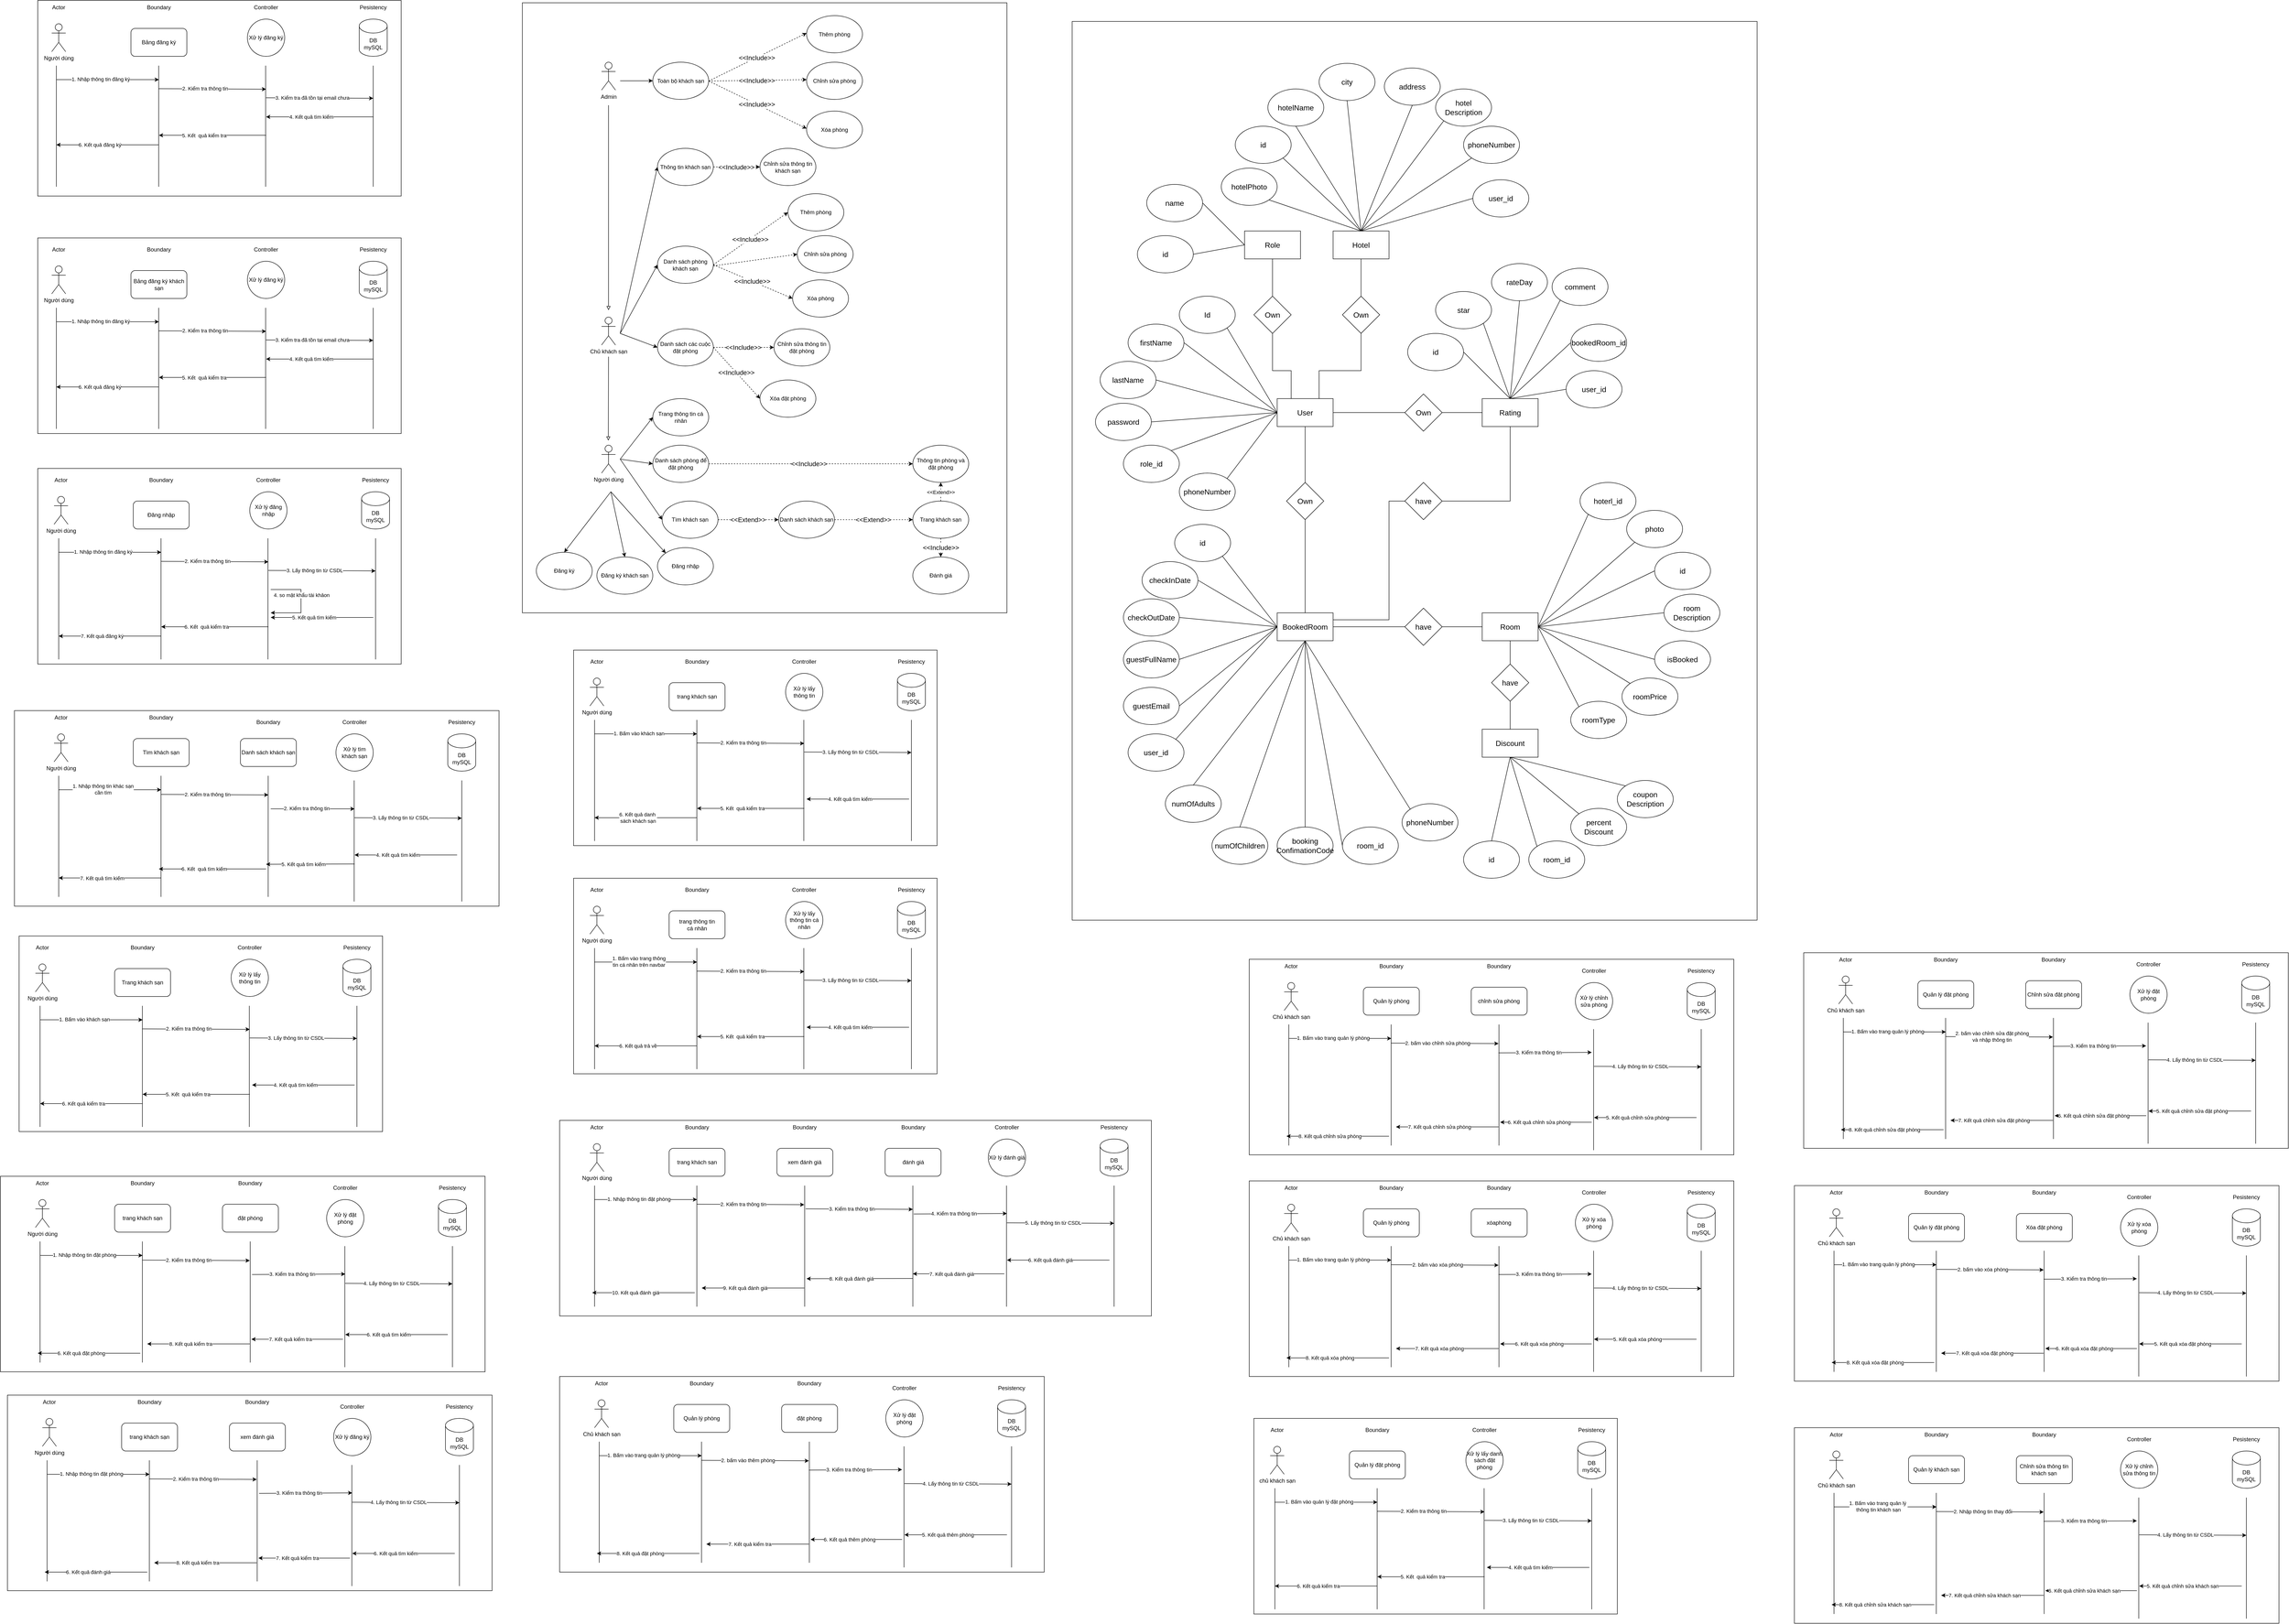 <mxfile version="24.7.2" type="device">
  <diagram name="Trang-1" id="1iPSetiMdpf9adHIg9xG">
    <mxGraphModel dx="1613" dy="1865" grid="1" gridSize="10" guides="1" tooltips="1" connect="1" arrows="1" fold="1" page="1" pageScale="1" pageWidth="827" pageHeight="1169" math="0" shadow="0">
      <root>
        <mxCell id="0" />
        <mxCell id="1" parent="0" />
        <mxCell id="V7r0WRQgswMEHmNes_40-52" value="" style="rounded=0;whiteSpace=wrap;html=1;" parent="1" vertex="1">
          <mxGeometry x="130" y="-465" width="780" height="420" as="geometry" />
        </mxCell>
        <mxCell id="A6YugZz9hMHWRYsdmOcp-1" value="" style="rounded=0;whiteSpace=wrap;html=1;" parent="1" vertex="1">
          <mxGeometry x="1170" y="-460" width="1040" height="1310" as="geometry" />
        </mxCell>
        <mxCell id="kLgQOa51LK79dz60UhgS-129" value="" style="rounded=0;whiteSpace=wrap;html=1;" parent="1" vertex="1">
          <mxGeometry x="2350" y="-420" width="1470" height="1930" as="geometry" />
        </mxCell>
        <mxCell id="6Y1sCY7NxczDT4jlOH8O-1" value="Người dùng" style="shape=umlActor;verticalLabelPosition=bottom;verticalAlign=top;html=1;outlineConnect=0;" parent="1" vertex="1">
          <mxGeometry x="1340" y="490" width="30" height="60" as="geometry" />
        </mxCell>
        <mxCell id="W9WCHTceWzW7yV-oWagZ-1" value="Đăng nhập" style="ellipse;whiteSpace=wrap;html=1;" parent="1" vertex="1">
          <mxGeometry x="1460" y="710" width="120" height="80" as="geometry" />
        </mxCell>
        <mxCell id="W9WCHTceWzW7yV-oWagZ-2" value="Đăng ký" style="ellipse;whiteSpace=wrap;html=1;" parent="1" vertex="1">
          <mxGeometry x="1200" y="720" width="120" height="80" as="geometry" />
        </mxCell>
        <mxCell id="W9WCHTceWzW7yV-oWagZ-3" value="" style="endArrow=classic;html=1;rounded=0;entryX=0;entryY=0;entryDx=0;entryDy=0;" parent="1" target="W9WCHTceWzW7yV-oWagZ-1" edge="1">
          <mxGeometry width="50" height="50" relative="1" as="geometry">
            <mxPoint x="1360" y="590" as="sourcePoint" />
            <mxPoint x="1510" y="530" as="targetPoint" />
          </mxGeometry>
        </mxCell>
        <mxCell id="W9WCHTceWzW7yV-oWagZ-4" value="Chủ khách sạn" style="shape=umlActor;verticalLabelPosition=bottom;verticalAlign=top;html=1;outlineConnect=0;" parent="1" vertex="1">
          <mxGeometry x="1340" y="215" width="30" height="60" as="geometry" />
        </mxCell>
        <mxCell id="W9WCHTceWzW7yV-oWagZ-5" value="" style="endArrow=block;html=1;rounded=0;endFill=0;" parent="1" edge="1">
          <mxGeometry width="50" height="50" relative="1" as="geometry">
            <mxPoint x="1355" y="300" as="sourcePoint" />
            <mxPoint x="1354.5" y="480" as="targetPoint" />
          </mxGeometry>
        </mxCell>
        <mxCell id="W9WCHTceWzW7yV-oWagZ-6" value="Admin" style="shape=umlActor;verticalLabelPosition=bottom;verticalAlign=top;html=1;outlineConnect=0;" parent="1" vertex="1">
          <mxGeometry x="1340" y="-332.5" width="30" height="60" as="geometry" />
        </mxCell>
        <mxCell id="W9WCHTceWzW7yV-oWagZ-7" value="" style="endArrow=block;html=1;rounded=0;endFill=0;" parent="1" edge="1">
          <mxGeometry width="50" height="50" relative="1" as="geometry">
            <mxPoint x="1355" y="-240" as="sourcePoint" />
            <mxPoint x="1355" y="200" as="targetPoint" />
          </mxGeometry>
        </mxCell>
        <mxCell id="W9WCHTceWzW7yV-oWagZ-11" value="Tìm khách sạn" style="ellipse;whiteSpace=wrap;html=1;" parent="1" vertex="1">
          <mxGeometry x="1470" y="610" width="120" height="80" as="geometry" />
        </mxCell>
        <mxCell id="W9WCHTceWzW7yV-oWagZ-12" value="Trang khách sạn" style="ellipse;whiteSpace=wrap;html=1;" parent="1" vertex="1">
          <mxGeometry x="2008" y="610" width="120" height="80" as="geometry" />
        </mxCell>
        <mxCell id="W9WCHTceWzW7yV-oWagZ-13" value="Thông tin phòng và đặt phòng" style="ellipse;whiteSpace=wrap;html=1;" parent="1" vertex="1">
          <mxGeometry x="2008" y="490" width="120" height="80" as="geometry" />
        </mxCell>
        <mxCell id="W9WCHTceWzW7yV-oWagZ-14" value="Danh sách phòng để đặt phòng" style="ellipse;whiteSpace=wrap;html=1;" parent="1" vertex="1">
          <mxGeometry x="1450" y="490" width="120" height="80" as="geometry" />
        </mxCell>
        <mxCell id="W9WCHTceWzW7yV-oWagZ-15" value="" style="endArrow=classic;html=1;rounded=0;entryX=0;entryY=0.5;entryDx=0;entryDy=0;" parent="1" target="W9WCHTceWzW7yV-oWagZ-11" edge="1">
          <mxGeometry width="50" height="50" relative="1" as="geometry">
            <mxPoint x="1380" y="520" as="sourcePoint" />
            <mxPoint x="1430" y="500" as="targetPoint" />
          </mxGeometry>
        </mxCell>
        <mxCell id="W9WCHTceWzW7yV-oWagZ-16" value="" style="endArrow=classic;html=1;rounded=0;entryX=0;entryY=0.5;entryDx=0;entryDy=0;" parent="1" target="W9WCHTceWzW7yV-oWagZ-14" edge="1">
          <mxGeometry width="50" height="50" relative="1" as="geometry">
            <mxPoint x="1380" y="520" as="sourcePoint" />
            <mxPoint x="1470" y="530" as="targetPoint" />
          </mxGeometry>
        </mxCell>
        <mxCell id="W9WCHTceWzW7yV-oWagZ-18" value="Danh sách khách sạn" style="ellipse;whiteSpace=wrap;html=1;" parent="1" vertex="1">
          <mxGeometry x="1720" y="610" width="120" height="80" as="geometry" />
        </mxCell>
        <mxCell id="W9WCHTceWzW7yV-oWagZ-20" value="" style="endArrow=classic;startArrow=none;html=1;rounded=0;exitX=1;exitY=0.5;exitDx=0;exitDy=0;dashed=1;startFill=0;entryX=0;entryY=0.5;entryDx=0;entryDy=0;" parent="1" source="W9WCHTceWzW7yV-oWagZ-11" target="W9WCHTceWzW7yV-oWagZ-18" edge="1">
          <mxGeometry width="50" height="50" relative="1" as="geometry">
            <mxPoint x="1570" y="649.67" as="sourcePoint" />
            <mxPoint x="1700" y="649.67" as="targetPoint" />
          </mxGeometry>
        </mxCell>
        <mxCell id="W9WCHTceWzW7yV-oWagZ-21" value="&lt;font style=&quot;font-size: 14px;&quot;&gt;&amp;lt;&amp;lt;Extend&amp;gt;&amp;gt;&lt;/font&gt;" style="edgeLabel;html=1;align=center;verticalAlign=middle;resizable=0;points=[];" parent="W9WCHTceWzW7yV-oWagZ-20" vertex="1" connectable="0">
          <mxGeometry x="-0.02" relative="1" as="geometry">
            <mxPoint as="offset" />
          </mxGeometry>
        </mxCell>
        <mxCell id="W9WCHTceWzW7yV-oWagZ-22" value="" style="endArrow=classic;startArrow=none;html=1;rounded=0;exitX=1;exitY=0.5;exitDx=0;exitDy=0;dashed=1;entryX=0;entryY=0.5;entryDx=0;entryDy=0;startFill=0;" parent="1" source="W9WCHTceWzW7yV-oWagZ-18" target="W9WCHTceWzW7yV-oWagZ-12" edge="1">
          <mxGeometry width="50" height="50" relative="1" as="geometry">
            <mxPoint x="1840" y="649.67" as="sourcePoint" />
            <mxPoint x="1970" y="649.67" as="targetPoint" />
          </mxGeometry>
        </mxCell>
        <mxCell id="W9WCHTceWzW7yV-oWagZ-23" value="&lt;font style=&quot;font-size: 14px;&quot;&gt;&amp;lt;&amp;lt;Extend&amp;gt;&amp;gt;&lt;/font&gt;" style="edgeLabel;html=1;align=center;verticalAlign=middle;resizable=0;points=[];" parent="W9WCHTceWzW7yV-oWagZ-22" vertex="1" connectable="0">
          <mxGeometry x="-0.02" relative="1" as="geometry">
            <mxPoint as="offset" />
          </mxGeometry>
        </mxCell>
        <mxCell id="W9WCHTceWzW7yV-oWagZ-24" value="" style="endArrow=classic;startArrow=none;html=1;rounded=0;exitX=0.5;exitY=0;exitDx=0;exitDy=0;dashed=1;entryX=0.5;entryY=1;entryDx=0;entryDy=0;startFill=0;" parent="1" source="W9WCHTceWzW7yV-oWagZ-12" target="W9WCHTceWzW7yV-oWagZ-13" edge="1">
          <mxGeometry width="50" height="50" relative="1" as="geometry">
            <mxPoint x="1880" y="659.67" as="sourcePoint" />
            <mxPoint x="2000" y="660" as="targetPoint" />
          </mxGeometry>
        </mxCell>
        <mxCell id="W9WCHTceWzW7yV-oWagZ-25" value="&amp;lt;&amp;lt;Extend&amp;gt;&amp;gt;" style="edgeLabel;html=1;align=center;verticalAlign=middle;resizable=0;points=[];" parent="W9WCHTceWzW7yV-oWagZ-24" vertex="1" connectable="0">
          <mxGeometry x="-0.02" relative="1" as="geometry">
            <mxPoint as="offset" />
          </mxGeometry>
        </mxCell>
        <mxCell id="W9WCHTceWzW7yV-oWagZ-26" value="" style="endArrow=classic;startArrow=none;html=1;rounded=0;exitX=1;exitY=0.5;exitDx=0;exitDy=0;dashed=1;startFill=0;entryX=0;entryY=0.5;entryDx=0;entryDy=0;" parent="1" source="W9WCHTceWzW7yV-oWagZ-14" target="W9WCHTceWzW7yV-oWagZ-13" edge="1">
          <mxGeometry width="50" height="50" relative="1" as="geometry">
            <mxPoint x="1650" y="529.55" as="sourcePoint" />
            <mxPoint x="1780" y="529.55" as="targetPoint" />
          </mxGeometry>
        </mxCell>
        <mxCell id="W9WCHTceWzW7yV-oWagZ-27" value="&lt;font style=&quot;font-size: 14px;&quot;&gt;&amp;lt;&amp;lt;Include&amp;gt;&amp;gt;&lt;/font&gt;" style="edgeLabel;html=1;align=center;verticalAlign=middle;resizable=0;points=[];" parent="W9WCHTceWzW7yV-oWagZ-26" vertex="1" connectable="0">
          <mxGeometry x="-0.02" relative="1" as="geometry">
            <mxPoint as="offset" />
          </mxGeometry>
        </mxCell>
        <mxCell id="W9WCHTceWzW7yV-oWagZ-29" value="Đăng ký khách sạn" style="ellipse;whiteSpace=wrap;html=1;" parent="1" vertex="1">
          <mxGeometry x="1330" y="730" width="120" height="80" as="geometry" />
        </mxCell>
        <mxCell id="W9WCHTceWzW7yV-oWagZ-30" value="" style="endArrow=classic;html=1;rounded=0;entryX=0.5;entryY=0;entryDx=0;entryDy=0;" parent="1" target="W9WCHTceWzW7yV-oWagZ-29" edge="1">
          <mxGeometry width="50" height="50" relative="1" as="geometry">
            <mxPoint x="1360" y="590" as="sourcePoint" />
            <mxPoint x="1470" y="500" as="targetPoint" />
          </mxGeometry>
        </mxCell>
        <mxCell id="kLgQOa51LK79dz60UhgS-1" value="User" style="rounded=0;whiteSpace=wrap;html=1;fontSize=16;" parent="1" vertex="1">
          <mxGeometry x="2790" y="390" width="120" height="60" as="geometry" />
        </mxCell>
        <mxCell id="kLgQOa51LK79dz60UhgS-2" value="Role" style="rounded=0;whiteSpace=wrap;html=1;fontSize=16;" parent="1" vertex="1">
          <mxGeometry x="2720" y="30" width="120" height="60" as="geometry" />
        </mxCell>
        <mxCell id="kLgQOa51LK79dz60UhgS-3" value="BookedRoom" style="rounded=0;whiteSpace=wrap;html=1;fontSize=16;" parent="1" vertex="1">
          <mxGeometry x="2790" y="850" width="120" height="60" as="geometry" />
        </mxCell>
        <mxCell id="kLgQOa51LK79dz60UhgS-4" value="Own" style="rhombus;whiteSpace=wrap;html=1;fontSize=16;" parent="1" vertex="1">
          <mxGeometry x="2740" y="170" width="80" height="80" as="geometry" />
        </mxCell>
        <mxCell id="kLgQOa51LK79dz60UhgS-5" value="Own" style="rhombus;whiteSpace=wrap;html=1;fontSize=16;" parent="1" vertex="1">
          <mxGeometry x="2810" y="570" width="80" height="80" as="geometry" />
        </mxCell>
        <mxCell id="kLgQOa51LK79dz60UhgS-6" value="" style="endArrow=none;html=1;rounded=0;entryX=0.5;entryY=1;entryDx=0;entryDy=0;fontSize=16;" parent="1" source="kLgQOa51LK79dz60UhgS-4" target="kLgQOa51LK79dz60UhgS-2" edge="1">
          <mxGeometry width="50" height="50" relative="1" as="geometry">
            <mxPoint x="2630" y="140" as="sourcePoint" />
            <mxPoint x="2680" y="90" as="targetPoint" />
          </mxGeometry>
        </mxCell>
        <mxCell id="kLgQOa51LK79dz60UhgS-8" value="" style="endArrow=none;html=1;rounded=0;entryX=0.5;entryY=1;entryDx=0;entryDy=0;exitX=0.5;exitY=0;exitDx=0;exitDy=0;fontSize=16;" parent="1" source="kLgQOa51LK79dz60UhgS-5" target="kLgQOa51LK79dz60UhgS-1" edge="1">
          <mxGeometry width="50" height="50" relative="1" as="geometry">
            <mxPoint x="2940" y="550" as="sourcePoint" />
            <mxPoint x="2940" y="500" as="targetPoint" />
          </mxGeometry>
        </mxCell>
        <mxCell id="kLgQOa51LK79dz60UhgS-9" value="" style="endArrow=none;html=1;rounded=0;entryX=0.5;entryY=1;entryDx=0;entryDy=0;exitX=0.5;exitY=0;exitDx=0;exitDy=0;fontSize=16;" parent="1" source="kLgQOa51LK79dz60UhgS-3" target="kLgQOa51LK79dz60UhgS-5" edge="1">
          <mxGeometry width="50" height="50" relative="1" as="geometry">
            <mxPoint x="2860" y="580" as="sourcePoint" />
            <mxPoint x="2860" y="530" as="targetPoint" />
          </mxGeometry>
        </mxCell>
        <mxCell id="kLgQOa51LK79dz60UhgS-10" value="Rating" style="rounded=0;whiteSpace=wrap;html=1;fontSize=16;" parent="1" vertex="1">
          <mxGeometry x="3230" y="390" width="120" height="60" as="geometry" />
        </mxCell>
        <mxCell id="kLgQOa51LK79dz60UhgS-12" value="Room" style="rounded=0;whiteSpace=wrap;html=1;fontSize=16;" parent="1" vertex="1">
          <mxGeometry x="3230" y="850" width="120" height="60" as="geometry" />
        </mxCell>
        <mxCell id="kLgQOa51LK79dz60UhgS-13" value="Discount" style="rounded=0;whiteSpace=wrap;html=1;fontSize=16;" parent="1" vertex="1">
          <mxGeometry x="3230" y="1100" width="120" height="60" as="geometry" />
        </mxCell>
        <mxCell id="kLgQOa51LK79dz60UhgS-14" value="Hotel" style="rounded=0;whiteSpace=wrap;html=1;fontSize=16;" parent="1" vertex="1">
          <mxGeometry x="2910" y="30" width="120" height="60" as="geometry" />
        </mxCell>
        <mxCell id="kLgQOa51LK79dz60UhgS-15" value="id" style="ellipse;whiteSpace=wrap;html=1;fontSize=16;" parent="1" vertex="1">
          <mxGeometry x="2490" y="40" width="120" height="80" as="geometry" />
        </mxCell>
        <mxCell id="kLgQOa51LK79dz60UhgS-18" value="name" style="ellipse;whiteSpace=wrap;html=1;fontSize=16;" parent="1" vertex="1">
          <mxGeometry x="2510" y="-70" width="120" height="80" as="geometry" />
        </mxCell>
        <mxCell id="kLgQOa51LK79dz60UhgS-20" value="" style="endArrow=none;html=1;rounded=0;exitX=0;exitY=0.5;exitDx=0;exitDy=0;entryX=1;entryY=0.5;entryDx=0;entryDy=0;fontSize=16;" parent="1" source="kLgQOa51LK79dz60UhgS-2" target="kLgQOa51LK79dz60UhgS-15" edge="1">
          <mxGeometry width="50" height="50" relative="1" as="geometry">
            <mxPoint x="2700" as="sourcePoint" />
            <mxPoint x="2750" y="-50" as="targetPoint" />
          </mxGeometry>
        </mxCell>
        <mxCell id="kLgQOa51LK79dz60UhgS-21" value="" style="endArrow=none;html=1;rounded=0;exitX=0;exitY=0.5;exitDx=0;exitDy=0;entryX=1;entryY=0.5;entryDx=0;entryDy=0;fontSize=16;" parent="1" source="kLgQOa51LK79dz60UhgS-2" target="kLgQOa51LK79dz60UhgS-18" edge="1">
          <mxGeometry width="50" height="50" relative="1" as="geometry">
            <mxPoint x="2800" y="20" as="sourcePoint" />
            <mxPoint x="2700" y="-50" as="targetPoint" />
          </mxGeometry>
        </mxCell>
        <mxCell id="kLgQOa51LK79dz60UhgS-22" value="Id" style="ellipse;whiteSpace=wrap;html=1;fontSize=16;" parent="1" vertex="1">
          <mxGeometry x="2580" y="170" width="120" height="80" as="geometry" />
        </mxCell>
        <mxCell id="kLgQOa51LK79dz60UhgS-23" value="firstName" style="ellipse;whiteSpace=wrap;html=1;fontSize=16;" parent="1" vertex="1">
          <mxGeometry x="2470" y="230" width="120" height="80" as="geometry" />
        </mxCell>
        <mxCell id="kLgQOa51LK79dz60UhgS-24" value="lastName" style="ellipse;whiteSpace=wrap;html=1;fontSize=16;" parent="1" vertex="1">
          <mxGeometry x="2410" y="310" width="120" height="80" as="geometry" />
        </mxCell>
        <mxCell id="kLgQOa51LK79dz60UhgS-25" value="password" style="ellipse;whiteSpace=wrap;html=1;fontSize=16;" parent="1" vertex="1">
          <mxGeometry x="2400" y="400" width="120" height="80" as="geometry" />
        </mxCell>
        <mxCell id="kLgQOa51LK79dz60UhgS-26" value="phoneNumber" style="ellipse;whiteSpace=wrap;html=1;fontSize=16;" parent="1" vertex="1">
          <mxGeometry x="2580" y="550" width="120" height="80" as="geometry" />
        </mxCell>
        <mxCell id="kLgQOa51LK79dz60UhgS-27" value="role_id" style="ellipse;whiteSpace=wrap;html=1;fontSize=16;" parent="1" vertex="1">
          <mxGeometry x="2460" y="490" width="120" height="80" as="geometry" />
        </mxCell>
        <mxCell id="kLgQOa51LK79dz60UhgS-28" value="" style="endArrow=none;html=1;rounded=0;exitX=0;exitY=0.5;exitDx=0;exitDy=0;entryX=1;entryY=1;entryDx=0;entryDy=0;" parent="1" source="kLgQOa51LK79dz60UhgS-1" target="kLgQOa51LK79dz60UhgS-22" edge="1">
          <mxGeometry width="50" height="50" relative="1" as="geometry">
            <mxPoint x="2740" y="370" as="sourcePoint" />
            <mxPoint x="2790" y="320" as="targetPoint" />
          </mxGeometry>
        </mxCell>
        <mxCell id="kLgQOa51LK79dz60UhgS-29" value="" style="endArrow=none;html=1;rounded=0;exitX=0;exitY=0.5;exitDx=0;exitDy=0;entryX=1;entryY=0.5;entryDx=0;entryDy=0;" parent="1" source="kLgQOa51LK79dz60UhgS-1" target="kLgQOa51LK79dz60UhgS-23" edge="1">
          <mxGeometry width="50" height="50" relative="1" as="geometry">
            <mxPoint x="2800" y="430" as="sourcePoint" />
            <mxPoint x="2730" y="280" as="targetPoint" />
          </mxGeometry>
        </mxCell>
        <mxCell id="kLgQOa51LK79dz60UhgS-30" value="" style="endArrow=none;html=1;rounded=0;entryX=1;entryY=0.5;entryDx=0;entryDy=0;" parent="1" target="kLgQOa51LK79dz60UhgS-24" edge="1">
          <mxGeometry width="50" height="50" relative="1" as="geometry">
            <mxPoint x="2790" y="420" as="sourcePoint" />
            <mxPoint x="2670" y="330" as="targetPoint" />
          </mxGeometry>
        </mxCell>
        <mxCell id="kLgQOa51LK79dz60UhgS-31" value="" style="endArrow=none;html=1;rounded=0;entryX=1;entryY=0.5;entryDx=0;entryDy=0;" parent="1" target="kLgQOa51LK79dz60UhgS-25" edge="1">
          <mxGeometry width="50" height="50" relative="1" as="geometry">
            <mxPoint x="2790" y="420" as="sourcePoint" />
            <mxPoint x="2621" y="425" as="targetPoint" />
          </mxGeometry>
        </mxCell>
        <mxCell id="kLgQOa51LK79dz60UhgS-32" value="" style="endArrow=none;html=1;rounded=0;entryX=1;entryY=0;entryDx=0;entryDy=0;" parent="1" target="kLgQOa51LK79dz60UhgS-27" edge="1">
          <mxGeometry width="50" height="50" relative="1" as="geometry">
            <mxPoint x="2790" y="420" as="sourcePoint" />
            <mxPoint x="2650" y="530" as="targetPoint" />
          </mxGeometry>
        </mxCell>
        <mxCell id="kLgQOa51LK79dz60UhgS-33" value="" style="endArrow=none;html=1;rounded=0;exitX=0;exitY=0.5;exitDx=0;exitDy=0;entryX=1;entryY=0;entryDx=0;entryDy=0;" parent="1" source="kLgQOa51LK79dz60UhgS-1" target="kLgQOa51LK79dz60UhgS-26" edge="1">
          <mxGeometry width="50" height="50" relative="1" as="geometry">
            <mxPoint x="2800" y="430" as="sourcePoint" />
            <mxPoint x="2772" y="268" as="targetPoint" />
          </mxGeometry>
        </mxCell>
        <mxCell id="kLgQOa51LK79dz60UhgS-35" value="id" style="ellipse;whiteSpace=wrap;html=1;fontSize=16;" parent="1" vertex="1">
          <mxGeometry x="2570" y="660" width="120" height="80" as="geometry" />
        </mxCell>
        <mxCell id="kLgQOa51LK79dz60UhgS-36" value="checkInDate" style="ellipse;whiteSpace=wrap;html=1;fontSize=16;" parent="1" vertex="1">
          <mxGeometry x="2500" y="740" width="120" height="80" as="geometry" />
        </mxCell>
        <mxCell id="kLgQOa51LK79dz60UhgS-37" value="checkOutDate" style="ellipse;whiteSpace=wrap;html=1;fontSize=16;" parent="1" vertex="1">
          <mxGeometry x="2460" y="820" width="120" height="80" as="geometry" />
        </mxCell>
        <mxCell id="kLgQOa51LK79dz60UhgS-38" value="guestFullName" style="ellipse;whiteSpace=wrap;html=1;fontSize=16;" parent="1" vertex="1">
          <mxGeometry x="2460" y="910" width="120" height="80" as="geometry" />
        </mxCell>
        <mxCell id="kLgQOa51LK79dz60UhgS-39" value="guestEmail" style="ellipse;whiteSpace=wrap;html=1;fontSize=16;" parent="1" vertex="1">
          <mxGeometry x="2460" y="1010" width="120" height="80" as="geometry" />
        </mxCell>
        <mxCell id="kLgQOa51LK79dz60UhgS-40" value="numOfAdults" style="ellipse;whiteSpace=wrap;html=1;fontSize=16;" parent="1" vertex="1">
          <mxGeometry x="2550" y="1220" width="120" height="80" as="geometry" />
        </mxCell>
        <mxCell id="kLgQOa51LK79dz60UhgS-41" value="numOfChildren" style="ellipse;whiteSpace=wrap;html=1;fontSize=16;" parent="1" vertex="1">
          <mxGeometry x="2650" y="1310" width="120" height="80" as="geometry" />
        </mxCell>
        <mxCell id="kLgQOa51LK79dz60UhgS-42" value="booking&lt;div&gt;ConfimationCode&lt;/div&gt;" style="ellipse;whiteSpace=wrap;html=1;fontSize=16;" parent="1" vertex="1">
          <mxGeometry x="2790" y="1310" width="120" height="80" as="geometry" />
        </mxCell>
        <mxCell id="kLgQOa51LK79dz60UhgS-43" value="phoneNumber" style="ellipse;whiteSpace=wrap;html=1;fontSize=16;" parent="1" vertex="1">
          <mxGeometry x="3058" y="1260" width="120" height="80" as="geometry" />
        </mxCell>
        <mxCell id="kLgQOa51LK79dz60UhgS-44" value="room_id" style="ellipse;whiteSpace=wrap;html=1;fontSize=16;" parent="1" vertex="1">
          <mxGeometry x="2930" y="1310" width="120" height="80" as="geometry" />
        </mxCell>
        <mxCell id="kLgQOa51LK79dz60UhgS-45" value="user_id" style="ellipse;whiteSpace=wrap;html=1;fontSize=16;" parent="1" vertex="1">
          <mxGeometry x="2470" y="1110" width="120" height="80" as="geometry" />
        </mxCell>
        <mxCell id="kLgQOa51LK79dz60UhgS-46" value="" style="endArrow=none;html=1;rounded=0;exitX=1;exitY=1;exitDx=0;exitDy=0;entryX=0;entryY=0.5;entryDx=0;entryDy=0;" parent="1" source="kLgQOa51LK79dz60UhgS-35" target="kLgQOa51LK79dz60UhgS-3" edge="1">
          <mxGeometry width="50" height="50" relative="1" as="geometry">
            <mxPoint x="2700" y="830" as="sourcePoint" />
            <mxPoint x="2750" y="780" as="targetPoint" />
          </mxGeometry>
        </mxCell>
        <mxCell id="kLgQOa51LK79dz60UhgS-47" value="" style="endArrow=none;html=1;rounded=0;exitX=1;exitY=0.5;exitDx=0;exitDy=0;" parent="1" source="kLgQOa51LK79dz60UhgS-36" edge="1">
          <mxGeometry width="50" height="50" relative="1" as="geometry">
            <mxPoint x="2692" y="788" as="sourcePoint" />
            <mxPoint x="2790" y="880" as="targetPoint" />
          </mxGeometry>
        </mxCell>
        <mxCell id="kLgQOa51LK79dz60UhgS-48" value="" style="endArrow=none;html=1;rounded=0;exitX=1;exitY=0.5;exitDx=0;exitDy=0;entryX=0;entryY=0.5;entryDx=0;entryDy=0;" parent="1" source="kLgQOa51LK79dz60UhgS-37" target="kLgQOa51LK79dz60UhgS-3" edge="1">
          <mxGeometry width="50" height="50" relative="1" as="geometry">
            <mxPoint x="2640" y="850" as="sourcePoint" />
            <mxPoint x="2800" y="890" as="targetPoint" />
          </mxGeometry>
        </mxCell>
        <mxCell id="kLgQOa51LK79dz60UhgS-49" value="" style="endArrow=none;html=1;rounded=0;exitX=1;exitY=0.5;exitDx=0;exitDy=0;" parent="1" source="kLgQOa51LK79dz60UhgS-38" edge="1">
          <mxGeometry width="50" height="50" relative="1" as="geometry">
            <mxPoint x="2650" y="860" as="sourcePoint" />
            <mxPoint x="2790" y="880" as="targetPoint" />
          </mxGeometry>
        </mxCell>
        <mxCell id="kLgQOa51LK79dz60UhgS-50" value="" style="endArrow=none;html=1;rounded=0;exitX=1;exitY=0.5;exitDx=0;exitDy=0;entryX=0;entryY=0.5;entryDx=0;entryDy=0;" parent="1" source="kLgQOa51LK79dz60UhgS-39" target="kLgQOa51LK79dz60UhgS-3" edge="1">
          <mxGeometry width="50" height="50" relative="1" as="geometry">
            <mxPoint x="2590" y="960" as="sourcePoint" />
            <mxPoint x="2800" y="890" as="targetPoint" />
          </mxGeometry>
        </mxCell>
        <mxCell id="kLgQOa51LK79dz60UhgS-51" value="" style="endArrow=none;html=1;rounded=0;exitX=1;exitY=0;exitDx=0;exitDy=0;" parent="1" source="kLgQOa51LK79dz60UhgS-45" edge="1">
          <mxGeometry width="50" height="50" relative="1" as="geometry">
            <mxPoint x="2621" y="1050" as="sourcePoint" />
            <mxPoint x="2790" y="880" as="targetPoint" />
          </mxGeometry>
        </mxCell>
        <mxCell id="kLgQOa51LK79dz60UhgS-52" value="" style="endArrow=none;html=1;rounded=0;exitX=0.5;exitY=0;exitDx=0;exitDy=0;entryX=0.5;entryY=1;entryDx=0;entryDy=0;" parent="1" source="kLgQOa51LK79dz60UhgS-40" target="kLgQOa51LK79dz60UhgS-3" edge="1">
          <mxGeometry width="50" height="50" relative="1" as="geometry">
            <mxPoint x="2663" y="1111" as="sourcePoint" />
            <mxPoint x="2800" y="890" as="targetPoint" />
          </mxGeometry>
        </mxCell>
        <mxCell id="kLgQOa51LK79dz60UhgS-53" value="" style="endArrow=none;html=1;rounded=0;exitX=0.5;exitY=0;exitDx=0;exitDy=0;entryX=0.5;entryY=1;entryDx=0;entryDy=0;" parent="1" source="kLgQOa51LK79dz60UhgS-41" target="kLgQOa51LK79dz60UhgS-3" edge="1">
          <mxGeometry width="50" height="50" relative="1" as="geometry">
            <mxPoint x="2730" y="1170" as="sourcePoint" />
            <mxPoint x="2860" y="920" as="targetPoint" />
          </mxGeometry>
        </mxCell>
        <mxCell id="kLgQOa51LK79dz60UhgS-54" value="" style="endArrow=none;html=1;rounded=0;exitX=0.5;exitY=0;exitDx=0;exitDy=0;entryX=0.5;entryY=1;entryDx=0;entryDy=0;" parent="1" source="kLgQOa51LK79dz60UhgS-42" target="kLgQOa51LK79dz60UhgS-3" edge="1">
          <mxGeometry width="50" height="50" relative="1" as="geometry">
            <mxPoint x="2860" y="1180" as="sourcePoint" />
            <mxPoint x="2860" y="920" as="targetPoint" />
          </mxGeometry>
        </mxCell>
        <mxCell id="kLgQOa51LK79dz60UhgS-55" value="" style="endArrow=none;html=1;rounded=0;exitX=0;exitY=0;exitDx=0;exitDy=0;entryX=0.5;entryY=1;entryDx=0;entryDy=0;" parent="1" source="kLgQOa51LK79dz60UhgS-43" target="kLgQOa51LK79dz60UhgS-3" edge="1">
          <mxGeometry width="50" height="50" relative="1" as="geometry">
            <mxPoint x="3000" y="1160" as="sourcePoint" />
            <mxPoint x="2860" y="920" as="targetPoint" />
          </mxGeometry>
        </mxCell>
        <mxCell id="kLgQOa51LK79dz60UhgS-56" value="" style="endArrow=none;html=1;rounded=0;exitX=0;exitY=0.5;exitDx=0;exitDy=0;entryX=0.5;entryY=1;entryDx=0;entryDy=0;" parent="1" source="kLgQOa51LK79dz60UhgS-44" target="kLgQOa51LK79dz60UhgS-3" edge="1">
          <mxGeometry width="50" height="50" relative="1" as="geometry">
            <mxPoint x="3034" y="1120" as="sourcePoint" />
            <mxPoint x="2860" y="920" as="targetPoint" />
          </mxGeometry>
        </mxCell>
        <mxCell id="kLgQOa51LK79dz60UhgS-58" value="id" style="ellipse;whiteSpace=wrap;html=1;fontSize=16;" parent="1" vertex="1">
          <mxGeometry x="3190" y="1340" width="120" height="80" as="geometry" />
        </mxCell>
        <mxCell id="kLgQOa51LK79dz60UhgS-59" value="percent&lt;div&gt;Discount&lt;/div&gt;" style="ellipse;whiteSpace=wrap;html=1;fontSize=16;" parent="1" vertex="1">
          <mxGeometry x="3420" y="1270" width="120" height="80" as="geometry" />
        </mxCell>
        <mxCell id="kLgQOa51LK79dz60UhgS-60" value="coupon&lt;div&gt;Description&lt;/div&gt;" style="ellipse;whiteSpace=wrap;html=1;fontSize=16;" parent="1" vertex="1">
          <mxGeometry x="3520" y="1210" width="120" height="80" as="geometry" />
        </mxCell>
        <mxCell id="kLgQOa51LK79dz60UhgS-61" value="room_id" style="ellipse;whiteSpace=wrap;html=1;fontSize=16;" parent="1" vertex="1">
          <mxGeometry x="3330" y="1340" width="120" height="80" as="geometry" />
        </mxCell>
        <mxCell id="kLgQOa51LK79dz60UhgS-62" value="" style="endArrow=none;html=1;rounded=0;exitX=0.5;exitY=0;exitDx=0;exitDy=0;entryX=0.5;entryY=1;entryDx=0;entryDy=0;" parent="1" source="kLgQOa51LK79dz60UhgS-58" target="kLgQOa51LK79dz60UhgS-13" edge="1">
          <mxGeometry width="50" height="50" relative="1" as="geometry">
            <mxPoint x="4020" y="1220" as="sourcePoint" />
            <mxPoint x="4070" y="1170" as="targetPoint" />
          </mxGeometry>
        </mxCell>
        <mxCell id="kLgQOa51LK79dz60UhgS-63" value="" style="endArrow=none;html=1;rounded=0;exitX=0;exitY=0;exitDx=0;exitDy=0;entryX=0.5;entryY=1;entryDx=0;entryDy=0;" parent="1" source="kLgQOa51LK79dz60UhgS-59" target="kLgQOa51LK79dz60UhgS-13" edge="1">
          <mxGeometry width="50" height="50" relative="1" as="geometry">
            <mxPoint x="3960" y="1220" as="sourcePoint" />
            <mxPoint x="4080" y="1270" as="targetPoint" />
          </mxGeometry>
        </mxCell>
        <mxCell id="kLgQOa51LK79dz60UhgS-64" value="" style="endArrow=none;html=1;rounded=0;exitX=0;exitY=0;exitDx=0;exitDy=0;entryX=0.5;entryY=1;entryDx=0;entryDy=0;" parent="1" source="kLgQOa51LK79dz60UhgS-60" target="kLgQOa51LK79dz60UhgS-13" edge="1">
          <mxGeometry width="50" height="50" relative="1" as="geometry">
            <mxPoint x="4000" y="1150" as="sourcePoint" />
            <mxPoint x="4080" y="1270" as="targetPoint" />
          </mxGeometry>
        </mxCell>
        <mxCell id="kLgQOa51LK79dz60UhgS-65" value="" style="endArrow=none;html=1;rounded=0;exitX=0;exitY=0;exitDx=0;exitDy=0;entryX=0.5;entryY=1;entryDx=0;entryDy=0;" parent="1" source="kLgQOa51LK79dz60UhgS-61" target="kLgQOa51LK79dz60UhgS-13" edge="1">
          <mxGeometry width="50" height="50" relative="1" as="geometry">
            <mxPoint x="4150" y="1150" as="sourcePoint" />
            <mxPoint x="4080" y="1270" as="targetPoint" />
          </mxGeometry>
        </mxCell>
        <mxCell id="kLgQOa51LK79dz60UhgS-66" value="id" style="ellipse;whiteSpace=wrap;html=1;fontSize=16;" parent="1" vertex="1">
          <mxGeometry x="3070" y="250" width="120" height="80" as="geometry" />
        </mxCell>
        <mxCell id="kLgQOa51LK79dz60UhgS-67" value="star" style="ellipse;whiteSpace=wrap;html=1;fontSize=16;" parent="1" vertex="1">
          <mxGeometry x="3130" y="160" width="120" height="80" as="geometry" />
        </mxCell>
        <mxCell id="kLgQOa51LK79dz60UhgS-68" value="comment" style="ellipse;whiteSpace=wrap;html=1;fontSize=16;" parent="1" vertex="1">
          <mxGeometry x="3380" y="110" width="120" height="80" as="geometry" />
        </mxCell>
        <mxCell id="kLgQOa51LK79dz60UhgS-69" value="rateDay" style="ellipse;whiteSpace=wrap;html=1;fontSize=16;" parent="1" vertex="1">
          <mxGeometry x="3250" y="100" width="120" height="80" as="geometry" />
        </mxCell>
        <mxCell id="kLgQOa51LK79dz60UhgS-71" value="bookedRoom_id" style="ellipse;whiteSpace=wrap;html=1;fontSize=16;" parent="1" vertex="1">
          <mxGeometry x="3420" y="230" width="120" height="80" as="geometry" />
        </mxCell>
        <mxCell id="kLgQOa51LK79dz60UhgS-72" value="user_id" style="ellipse;whiteSpace=wrap;html=1;fontSize=16;" parent="1" vertex="1">
          <mxGeometry x="3410" y="330" width="120" height="80" as="geometry" />
        </mxCell>
        <mxCell id="kLgQOa51LK79dz60UhgS-73" value="" style="endArrow=none;html=1;rounded=0;entryX=1;entryY=0.5;entryDx=0;entryDy=0;fontSize=16;exitX=0.5;exitY=0;exitDx=0;exitDy=0;" parent="1" source="kLgQOa51LK79dz60UhgS-10" target="kLgQOa51LK79dz60UhgS-66" edge="1">
          <mxGeometry width="50" height="50" relative="1" as="geometry">
            <mxPoint x="3290" y="355" as="sourcePoint" />
            <mxPoint x="2840" y="250" as="targetPoint" />
          </mxGeometry>
        </mxCell>
        <mxCell id="kLgQOa51LK79dz60UhgS-75" value="" style="endArrow=none;html=1;rounded=0;entryX=0.5;entryY=1;entryDx=0;entryDy=0;fontSize=16;exitX=0.5;exitY=0;exitDx=0;exitDy=0;" parent="1" source="kLgQOa51LK79dz60UhgS-10" target="kLgQOa51LK79dz60UhgS-69" edge="1">
          <mxGeometry width="50" height="50" relative="1" as="geometry">
            <mxPoint x="3290" y="355" as="sourcePoint" />
            <mxPoint x="3150" y="258" as="targetPoint" />
            <Array as="points" />
          </mxGeometry>
        </mxCell>
        <mxCell id="kLgQOa51LK79dz60UhgS-76" value="" style="endArrow=none;html=1;rounded=0;entryX=0;entryY=1;entryDx=0;entryDy=0;fontSize=16;exitX=0.5;exitY=0;exitDx=0;exitDy=0;" parent="1" source="kLgQOa51LK79dz60UhgS-10" target="kLgQOa51LK79dz60UhgS-68" edge="1">
          <mxGeometry width="50" height="50" relative="1" as="geometry">
            <mxPoint x="3290" y="355" as="sourcePoint" />
            <mxPoint x="3160" y="268" as="targetPoint" />
          </mxGeometry>
        </mxCell>
        <mxCell id="kLgQOa51LK79dz60UhgS-77" value="" style="endArrow=none;html=1;rounded=0;entryX=0;entryY=0.5;entryDx=0;entryDy=0;fontSize=16;" parent="1" target="kLgQOa51LK79dz60UhgS-71" edge="1">
          <mxGeometry width="50" height="50" relative="1" as="geometry">
            <mxPoint x="3290" y="390" as="sourcePoint" />
            <mxPoint x="3380" y="190" as="targetPoint" />
          </mxGeometry>
        </mxCell>
        <mxCell id="kLgQOa51LK79dz60UhgS-78" value="" style="endArrow=none;html=1;rounded=0;entryX=0;entryY=0.5;entryDx=0;entryDy=0;fontSize=16;exitX=0.5;exitY=0;exitDx=0;exitDy=0;" parent="1" source="kLgQOa51LK79dz60UhgS-10" target="kLgQOa51LK79dz60UhgS-72" edge="1">
          <mxGeometry width="50" height="50" relative="1" as="geometry">
            <mxPoint x="3290" y="355" as="sourcePoint" />
            <mxPoint x="3410" y="230" as="targetPoint" />
          </mxGeometry>
        </mxCell>
        <mxCell id="kLgQOa51LK79dz60UhgS-79" value="id" style="ellipse;whiteSpace=wrap;html=1;fontSize=16;" parent="1" vertex="1">
          <mxGeometry x="3600" y="720" width="120" height="80" as="geometry" />
        </mxCell>
        <mxCell id="kLgQOa51LK79dz60UhgS-80" value="isBooked" style="ellipse;whiteSpace=wrap;html=1;fontSize=16;" parent="1" vertex="1">
          <mxGeometry x="3600" y="910" width="120" height="80" as="geometry" />
        </mxCell>
        <mxCell id="kLgQOa51LK79dz60UhgS-81" value="roomPrice" style="ellipse;whiteSpace=wrap;html=1;fontSize=16;" parent="1" vertex="1">
          <mxGeometry x="3530" y="990" width="120" height="80" as="geometry" />
        </mxCell>
        <mxCell id="kLgQOa51LK79dz60UhgS-82" value="roomType" style="ellipse;whiteSpace=wrap;html=1;fontSize=16;" parent="1" vertex="1">
          <mxGeometry x="3420" y="1040" width="120" height="80" as="geometry" />
        </mxCell>
        <mxCell id="kLgQOa51LK79dz60UhgS-83" value="room&lt;div&gt;Description&lt;/div&gt;" style="ellipse;whiteSpace=wrap;html=1;fontSize=16;" parent="1" vertex="1">
          <mxGeometry x="3620" y="810" width="120" height="80" as="geometry" />
        </mxCell>
        <mxCell id="kLgQOa51LK79dz60UhgS-84" value="photo" style="ellipse;whiteSpace=wrap;html=1;fontSize=16;" parent="1" vertex="1">
          <mxGeometry x="3540" y="630" width="120" height="80" as="geometry" />
        </mxCell>
        <mxCell id="kLgQOa51LK79dz60UhgS-85" value="hoterl_id" style="ellipse;whiteSpace=wrap;html=1;fontSize=16;" parent="1" vertex="1">
          <mxGeometry x="3440" y="570" width="120" height="80" as="geometry" />
        </mxCell>
        <mxCell id="kLgQOa51LK79dz60UhgS-87" value="id" style="ellipse;whiteSpace=wrap;html=1;fontSize=16;" parent="1" vertex="1">
          <mxGeometry x="2700" y="-195" width="120" height="80" as="geometry" />
        </mxCell>
        <mxCell id="kLgQOa51LK79dz60UhgS-88" value="hotelName" style="ellipse;whiteSpace=wrap;html=1;fontSize=16;" parent="1" vertex="1">
          <mxGeometry x="2770" y="-275" width="120" height="80" as="geometry" />
        </mxCell>
        <mxCell id="kLgQOa51LK79dz60UhgS-89" value="city" style="ellipse;whiteSpace=wrap;html=1;fontSize=16;" parent="1" vertex="1">
          <mxGeometry x="2880" y="-330" width="120" height="80" as="geometry" />
        </mxCell>
        <mxCell id="kLgQOa51LK79dz60UhgS-90" value="address" style="ellipse;whiteSpace=wrap;html=1;fontSize=16;" parent="1" vertex="1">
          <mxGeometry x="3020" y="-320" width="120" height="80" as="geometry" />
        </mxCell>
        <mxCell id="kLgQOa51LK79dz60UhgS-91" value="hotel&lt;div&gt;Description&lt;/div&gt;" style="ellipse;whiteSpace=wrap;html=1;fontSize=16;" parent="1" vertex="1">
          <mxGeometry x="3130" y="-275" width="120" height="80" as="geometry" />
        </mxCell>
        <mxCell id="kLgQOa51LK79dz60UhgS-92" value="phoneNumber" style="ellipse;whiteSpace=wrap;html=1;fontSize=16;" parent="1" vertex="1">
          <mxGeometry x="3190" y="-195" width="120" height="80" as="geometry" />
        </mxCell>
        <mxCell id="kLgQOa51LK79dz60UhgS-93" value="user_id" style="ellipse;whiteSpace=wrap;html=1;fontSize=16;" parent="1" vertex="1">
          <mxGeometry x="3210" y="-80" width="120" height="80" as="geometry" />
        </mxCell>
        <mxCell id="kLgQOa51LK79dz60UhgS-94" value="hotelPhoto" style="ellipse;whiteSpace=wrap;html=1;fontSize=16;" parent="1" vertex="1">
          <mxGeometry x="2670" y="-105" width="120" height="80" as="geometry" />
        </mxCell>
        <mxCell id="kLgQOa51LK79dz60UhgS-95" value="" style="endArrow=none;html=1;rounded=0;entryX=1;entryY=1;entryDx=0;entryDy=0;exitX=0.5;exitY=0;exitDx=0;exitDy=0;" parent="1" source="kLgQOa51LK79dz60UhgS-14" target="kLgQOa51LK79dz60UhgS-94" edge="1">
          <mxGeometry width="50" height="50" relative="1" as="geometry">
            <mxPoint x="2987" y="-335" as="sourcePoint" />
            <mxPoint x="3037" y="-385" as="targetPoint" />
          </mxGeometry>
        </mxCell>
        <mxCell id="kLgQOa51LK79dz60UhgS-96" value="" style="endArrow=none;html=1;rounded=0;entryX=1;entryY=1;entryDx=0;entryDy=0;exitX=0.5;exitY=0;exitDx=0;exitDy=0;" parent="1" source="kLgQOa51LK79dz60UhgS-14" target="kLgQOa51LK79dz60UhgS-87" edge="1">
          <mxGeometry width="50" height="50" relative="1" as="geometry">
            <mxPoint x="3087" y="-205" as="sourcePoint" />
            <mxPoint x="2997" y="-400" as="targetPoint" />
          </mxGeometry>
        </mxCell>
        <mxCell id="kLgQOa51LK79dz60UhgS-97" value="" style="endArrow=none;html=1;rounded=0;entryX=0.5;entryY=1;entryDx=0;entryDy=0;exitX=0.5;exitY=0;exitDx=0;exitDy=0;" parent="1" source="kLgQOa51LK79dz60UhgS-14" target="kLgQOa51LK79dz60UhgS-88" edge="1">
          <mxGeometry width="50" height="50" relative="1" as="geometry">
            <mxPoint x="3077" y="-215" as="sourcePoint" />
            <mxPoint x="3137" y="-395" as="targetPoint" />
          </mxGeometry>
        </mxCell>
        <mxCell id="kLgQOa51LK79dz60UhgS-98" value="" style="endArrow=none;html=1;rounded=0;entryX=0.5;entryY=1;entryDx=0;entryDy=0;exitX=0.5;exitY=0;exitDx=0;exitDy=0;" parent="1" source="kLgQOa51LK79dz60UhgS-14" target="kLgQOa51LK79dz60UhgS-89" edge="1">
          <mxGeometry width="50" height="50" relative="1" as="geometry">
            <mxPoint x="3077" y="-215" as="sourcePoint" />
            <mxPoint x="3215" y="-377" as="targetPoint" />
          </mxGeometry>
        </mxCell>
        <mxCell id="kLgQOa51LK79dz60UhgS-99" value="" style="endArrow=none;html=1;rounded=0;entryX=0.5;entryY=1;entryDx=0;entryDy=0;exitX=0.5;exitY=0;exitDx=0;exitDy=0;" parent="1" source="kLgQOa51LK79dz60UhgS-14" target="kLgQOa51LK79dz60UhgS-90" edge="1">
          <mxGeometry width="50" height="50" relative="1" as="geometry">
            <mxPoint x="3077" y="-215" as="sourcePoint" />
            <mxPoint x="3277" y="-325" as="targetPoint" />
          </mxGeometry>
        </mxCell>
        <mxCell id="kLgQOa51LK79dz60UhgS-100" value="" style="endArrow=none;html=1;rounded=0;entryX=0;entryY=1;entryDx=0;entryDy=0;exitX=0.5;exitY=0;exitDx=0;exitDy=0;" parent="1" source="kLgQOa51LK79dz60UhgS-14" target="kLgQOa51LK79dz60UhgS-91" edge="1">
          <mxGeometry width="50" height="50" relative="1" as="geometry">
            <mxPoint x="3087" y="-205" as="sourcePoint" />
            <mxPoint x="3307" y="-245" as="targetPoint" />
          </mxGeometry>
        </mxCell>
        <mxCell id="kLgQOa51LK79dz60UhgS-101" value="" style="endArrow=none;html=1;rounded=0;entryX=0;entryY=1;entryDx=0;entryDy=0;exitX=0.5;exitY=0;exitDx=0;exitDy=0;" parent="1" source="kLgQOa51LK79dz60UhgS-14" target="kLgQOa51LK79dz60UhgS-92" edge="1">
          <mxGeometry width="50" height="50" relative="1" as="geometry">
            <mxPoint x="3147" y="-175" as="sourcePoint" />
            <mxPoint x="3307" y="-155" as="targetPoint" />
          </mxGeometry>
        </mxCell>
        <mxCell id="kLgQOa51LK79dz60UhgS-102" value="" style="endArrow=none;html=1;rounded=0;entryX=0;entryY=0.5;entryDx=0;entryDy=0;exitX=0.5;exitY=0;exitDx=0;exitDy=0;" parent="1" source="kLgQOa51LK79dz60UhgS-14" target="kLgQOa51LK79dz60UhgS-93" edge="1">
          <mxGeometry width="50" height="50" relative="1" as="geometry">
            <mxPoint x="3147" y="-175" as="sourcePoint" />
            <mxPoint x="3305" y="-93" as="targetPoint" />
          </mxGeometry>
        </mxCell>
        <mxCell id="kLgQOa51LK79dz60UhgS-103" value="Own" style="rhombus;whiteSpace=wrap;html=1;fontSize=16;" parent="1" vertex="1">
          <mxGeometry x="3064" y="380" width="80" height="80" as="geometry" />
        </mxCell>
        <mxCell id="kLgQOa51LK79dz60UhgS-104" value="have" style="rhombus;whiteSpace=wrap;html=1;fontSize=16;" parent="1" vertex="1">
          <mxGeometry x="3064" y="570" width="80" height="80" as="geometry" />
        </mxCell>
        <mxCell id="kLgQOa51LK79dz60UhgS-105" value="" style="endArrow=none;html=1;rounded=0;entryX=0;entryY=0.5;entryDx=0;entryDy=0;fontSize=16;exitX=1;exitY=0.5;exitDx=0;exitDy=0;" parent="1" source="kLgQOa51LK79dz60UhgS-1" target="kLgQOa51LK79dz60UhgS-103" edge="1">
          <mxGeometry width="50" height="50" relative="1" as="geometry">
            <mxPoint x="2860" y="400" as="sourcePoint" />
            <mxPoint x="2860" y="280" as="targetPoint" />
          </mxGeometry>
        </mxCell>
        <mxCell id="kLgQOa51LK79dz60UhgS-106" value="" style="endArrow=none;html=1;rounded=0;entryX=0;entryY=0.5;entryDx=0;entryDy=0;fontSize=16;exitX=1;exitY=0.5;exitDx=0;exitDy=0;" parent="1" source="kLgQOa51LK79dz60UhgS-103" target="kLgQOa51LK79dz60UhgS-10" edge="1">
          <mxGeometry width="50" height="50" relative="1" as="geometry">
            <mxPoint x="3320" y="529.23" as="sourcePoint" />
            <mxPoint x="3530" y="529.23" as="targetPoint" />
          </mxGeometry>
        </mxCell>
        <mxCell id="kLgQOa51LK79dz60UhgS-107" value="" style="endArrow=none;html=1;rounded=0;exitX=1;exitY=0.25;exitDx=0;exitDy=0;entryX=0;entryY=0.5;entryDx=0;entryDy=0;" parent="1" source="kLgQOa51LK79dz60UhgS-3" target="kLgQOa51LK79dz60UhgS-104" edge="1">
          <mxGeometry width="50" height="50" relative="1" as="geometry">
            <mxPoint x="2990" y="890" as="sourcePoint" />
            <mxPoint x="3040" y="840" as="targetPoint" />
            <Array as="points">
              <mxPoint x="3030" y="865" />
              <mxPoint x="3030" y="610" />
            </Array>
          </mxGeometry>
        </mxCell>
        <mxCell id="kLgQOa51LK79dz60UhgS-108" value="" style="endArrow=none;html=1;rounded=0;entryX=0.5;entryY=0;entryDx=0;entryDy=0;fontSize=16;exitX=1;exitY=1;exitDx=0;exitDy=0;" parent="1" source="kLgQOa51LK79dz60UhgS-67" target="kLgQOa51LK79dz60UhgS-10" edge="1">
          <mxGeometry width="50" height="50" relative="1" as="geometry">
            <mxPoint x="3300" y="400" as="sourcePoint" />
            <mxPoint x="3420" y="330" as="targetPoint" />
          </mxGeometry>
        </mxCell>
        <mxCell id="kLgQOa51LK79dz60UhgS-109" value="" style="endArrow=none;html=1;rounded=0;entryX=0.5;entryY=1;entryDx=0;entryDy=0;fontSize=16;exitX=1;exitY=0.5;exitDx=0;exitDy=0;" parent="1" source="kLgQOa51LK79dz60UhgS-104" target="kLgQOa51LK79dz60UhgS-10" edge="1">
          <mxGeometry width="50" height="50" relative="1" as="geometry">
            <mxPoint x="3154" y="430" as="sourcePoint" />
            <mxPoint x="3240" y="430" as="targetPoint" />
            <Array as="points">
              <mxPoint x="3290" y="610" />
            </Array>
          </mxGeometry>
        </mxCell>
        <mxCell id="kLgQOa51LK79dz60UhgS-110" value="have" style="rhombus;whiteSpace=wrap;html=1;fontSize=16;" parent="1" vertex="1">
          <mxGeometry x="3064" y="840" width="80" height="80" as="geometry" />
        </mxCell>
        <mxCell id="kLgQOa51LK79dz60UhgS-111" value="" style="endArrow=none;html=1;rounded=0;exitX=1;exitY=0.5;exitDx=0;exitDy=0;entryX=0;entryY=0.5;entryDx=0;entryDy=0;" parent="1" source="kLgQOa51LK79dz60UhgS-110" target="kLgQOa51LK79dz60UhgS-12" edge="1">
          <mxGeometry width="50" height="50" relative="1" as="geometry">
            <mxPoint x="3160" y="820" as="sourcePoint" />
            <mxPoint x="3210" y="770" as="targetPoint" />
          </mxGeometry>
        </mxCell>
        <mxCell id="kLgQOa51LK79dz60UhgS-112" value="" style="endArrow=none;html=1;rounded=0;exitX=1;exitY=0.5;exitDx=0;exitDy=0;entryX=0;entryY=0.5;entryDx=0;entryDy=0;" parent="1" source="kLgQOa51LK79dz60UhgS-3" target="kLgQOa51LK79dz60UhgS-110" edge="1">
          <mxGeometry width="50" height="50" relative="1" as="geometry">
            <mxPoint x="2990" y="990" as="sourcePoint" />
            <mxPoint x="3040" y="940" as="targetPoint" />
          </mxGeometry>
        </mxCell>
        <mxCell id="kLgQOa51LK79dz60UhgS-115" value="have" style="rhombus;whiteSpace=wrap;html=1;fontSize=16;" parent="1" vertex="1">
          <mxGeometry x="3250" y="960" width="80" height="80" as="geometry" />
        </mxCell>
        <mxCell id="kLgQOa51LK79dz60UhgS-116" value="" style="endArrow=none;html=1;rounded=0;entryX=0.5;entryY=1;entryDx=0;entryDy=0;exitX=0.5;exitY=0;exitDx=0;exitDy=0;" parent="1" source="kLgQOa51LK79dz60UhgS-115" target="kLgQOa51LK79dz60UhgS-12" edge="1">
          <mxGeometry width="50" height="50" relative="1" as="geometry">
            <mxPoint x="3090" y="1000" as="sourcePoint" />
            <mxPoint x="3140" y="950" as="targetPoint" />
          </mxGeometry>
        </mxCell>
        <mxCell id="kLgQOa51LK79dz60UhgS-117" value="" style="endArrow=none;html=1;rounded=0;entryX=0.5;entryY=1;entryDx=0;entryDy=0;exitX=0.5;exitY=0;exitDx=0;exitDy=0;" parent="1" source="kLgQOa51LK79dz60UhgS-13" target="kLgQOa51LK79dz60UhgS-115" edge="1">
          <mxGeometry width="50" height="50" relative="1" as="geometry">
            <mxPoint x="3300" y="970" as="sourcePoint" />
            <mxPoint x="3300" y="920" as="targetPoint" />
          </mxGeometry>
        </mxCell>
        <mxCell id="kLgQOa51LK79dz60UhgS-118" value="" style="endArrow=none;html=1;rounded=0;exitX=0;exitY=1;exitDx=0;exitDy=0;entryX=1;entryY=0.5;entryDx=0;entryDy=0;" parent="1" source="kLgQOa51LK79dz60UhgS-85" target="kLgQOa51LK79dz60UhgS-12" edge="1">
          <mxGeometry width="50" height="50" relative="1" as="geometry">
            <mxPoint x="3154" y="890" as="sourcePoint" />
            <mxPoint x="3240" y="890" as="targetPoint" />
          </mxGeometry>
        </mxCell>
        <mxCell id="kLgQOa51LK79dz60UhgS-119" value="" style="endArrow=none;html=1;rounded=0;exitX=0;exitY=1;exitDx=0;exitDy=0;entryX=1;entryY=0.5;entryDx=0;entryDy=0;" parent="1" source="kLgQOa51LK79dz60UhgS-84" target="kLgQOa51LK79dz60UhgS-12" edge="1">
          <mxGeometry width="50" height="50" relative="1" as="geometry">
            <mxPoint x="3468" y="648" as="sourcePoint" />
            <mxPoint x="3360" y="890" as="targetPoint" />
          </mxGeometry>
        </mxCell>
        <mxCell id="kLgQOa51LK79dz60UhgS-120" value="" style="endArrow=none;html=1;rounded=0;exitX=0;exitY=0.5;exitDx=0;exitDy=0;entryX=1;entryY=0.5;entryDx=0;entryDy=0;" parent="1" source="kLgQOa51LK79dz60UhgS-79" target="kLgQOa51LK79dz60UhgS-12" edge="1">
          <mxGeometry width="50" height="50" relative="1" as="geometry">
            <mxPoint x="3568" y="708" as="sourcePoint" />
            <mxPoint x="3410" y="889" as="targetPoint" />
          </mxGeometry>
        </mxCell>
        <mxCell id="kLgQOa51LK79dz60UhgS-121" value="" style="endArrow=none;html=1;rounded=0;exitX=0;exitY=0.5;exitDx=0;exitDy=0;entryX=1;entryY=0.5;entryDx=0;entryDy=0;" parent="1" source="kLgQOa51LK79dz60UhgS-83" target="kLgQOa51LK79dz60UhgS-12" edge="1">
          <mxGeometry width="50" height="50" relative="1" as="geometry">
            <mxPoint x="3610" y="770" as="sourcePoint" />
            <mxPoint x="3360" y="890" as="targetPoint" />
          </mxGeometry>
        </mxCell>
        <mxCell id="kLgQOa51LK79dz60UhgS-122" value="" style="endArrow=none;html=1;rounded=0;exitX=0;exitY=0.5;exitDx=0;exitDy=0;entryX=1;entryY=0.5;entryDx=0;entryDy=0;" parent="1" source="kLgQOa51LK79dz60UhgS-80" target="kLgQOa51LK79dz60UhgS-12" edge="1">
          <mxGeometry width="50" height="50" relative="1" as="geometry">
            <mxPoint x="3630" y="860" as="sourcePoint" />
            <mxPoint x="3360" y="890" as="targetPoint" />
          </mxGeometry>
        </mxCell>
        <mxCell id="kLgQOa51LK79dz60UhgS-123" value="" style="endArrow=none;html=1;rounded=0;exitX=0;exitY=0;exitDx=0;exitDy=0;entryX=1;entryY=0.5;entryDx=0;entryDy=0;" parent="1" source="kLgQOa51LK79dz60UhgS-81" target="kLgQOa51LK79dz60UhgS-12" edge="1">
          <mxGeometry width="50" height="50" relative="1" as="geometry">
            <mxPoint x="3610" y="960" as="sourcePoint" />
            <mxPoint x="3360" y="890" as="targetPoint" />
          </mxGeometry>
        </mxCell>
        <mxCell id="kLgQOa51LK79dz60UhgS-124" value="" style="endArrow=none;html=1;rounded=0;exitX=0;exitY=0;exitDx=0;exitDy=0;entryX=1;entryY=0.5;entryDx=0;entryDy=0;" parent="1" source="kLgQOa51LK79dz60UhgS-82" target="kLgQOa51LK79dz60UhgS-12" edge="1">
          <mxGeometry width="50" height="50" relative="1" as="geometry">
            <mxPoint x="3558" y="1012" as="sourcePoint" />
            <mxPoint x="3360" y="890" as="targetPoint" />
          </mxGeometry>
        </mxCell>
        <mxCell id="kLgQOa51LK79dz60UhgS-125" value="Own" style="rhombus;whiteSpace=wrap;html=1;fontSize=16;" parent="1" vertex="1">
          <mxGeometry x="2930" y="170" width="80" height="80" as="geometry" />
        </mxCell>
        <mxCell id="kLgQOa51LK79dz60UhgS-126" value="" style="endArrow=none;html=1;rounded=0;entryX=0.5;entryY=1;entryDx=0;entryDy=0;fontSize=16;exitX=0.5;exitY=0;exitDx=0;exitDy=0;" parent="1" source="kLgQOa51LK79dz60UhgS-125" target="kLgQOa51LK79dz60UhgS-14" edge="1">
          <mxGeometry width="50" height="50" relative="1" as="geometry">
            <mxPoint x="3030" y="190" as="sourcePoint" />
            <mxPoint x="3030" y="110" as="targetPoint" />
          </mxGeometry>
        </mxCell>
        <mxCell id="kLgQOa51LK79dz60UhgS-127" value="" style="endArrow=none;html=1;rounded=0;entryX=0.5;entryY=1;entryDx=0;entryDy=0;fontSize=16;exitX=0.75;exitY=0;exitDx=0;exitDy=0;" parent="1" source="kLgQOa51LK79dz60UhgS-1" target="kLgQOa51LK79dz60UhgS-125" edge="1">
          <mxGeometry width="50" height="50" relative="1" as="geometry">
            <mxPoint x="2900" y="350" as="sourcePoint" />
            <mxPoint x="2900" y="270" as="targetPoint" />
            <Array as="points">
              <mxPoint x="2880" y="330" />
              <mxPoint x="2970" y="330" />
            </Array>
          </mxGeometry>
        </mxCell>
        <mxCell id="kLgQOa51LK79dz60UhgS-128" value="" style="endArrow=none;html=1;rounded=0;entryX=0.5;entryY=1;entryDx=0;entryDy=0;fontSize=16;exitX=0.25;exitY=0;exitDx=0;exitDy=0;" parent="1" source="kLgQOa51LK79dz60UhgS-1" target="kLgQOa51LK79dz60UhgS-4" edge="1">
          <mxGeometry width="50" height="50" relative="1" as="geometry">
            <mxPoint x="2790" y="180" as="sourcePoint" />
            <mxPoint x="2790" y="100" as="targetPoint" />
            <Array as="points">
              <mxPoint x="2820" y="330" />
              <mxPoint x="2780" y="330" />
            </Array>
          </mxGeometry>
        </mxCell>
        <mxCell id="hgco2TWJFZHQoTAPzltJ-1" value="Danh sách phòng khách sạn" style="ellipse;whiteSpace=wrap;html=1;" parent="1" vertex="1">
          <mxGeometry x="1460" y="62.5" width="120" height="80" as="geometry" />
        </mxCell>
        <mxCell id="hgco2TWJFZHQoTAPzltJ-5" value="Thêm phòng" style="ellipse;whiteSpace=wrap;html=1;" parent="1" vertex="1">
          <mxGeometry x="1740" y="-50" width="120" height="80" as="geometry" />
        </mxCell>
        <mxCell id="hgco2TWJFZHQoTAPzltJ-6" value="" style="endArrow=classic;startArrow=none;html=1;rounded=0;exitX=1;exitY=0.5;exitDx=0;exitDy=0;dashed=1;startFill=0;entryX=0;entryY=0.5;entryDx=0;entryDy=0;" parent="1" source="hgco2TWJFZHQoTAPzltJ-1" target="hgco2TWJFZHQoTAPzltJ-5" edge="1">
          <mxGeometry width="50" height="50" relative="1" as="geometry">
            <mxPoint x="1570" y="141.5" as="sourcePoint" />
            <mxPoint x="1990" y="141.5" as="targetPoint" />
          </mxGeometry>
        </mxCell>
        <mxCell id="hgco2TWJFZHQoTAPzltJ-7" value="&lt;font style=&quot;font-size: 14px;&quot;&gt;&amp;lt;&amp;lt;Include&amp;gt;&amp;gt;&lt;/font&gt;" style="edgeLabel;html=1;align=center;verticalAlign=middle;resizable=0;points=[];" parent="hgco2TWJFZHQoTAPzltJ-6" vertex="1" connectable="0">
          <mxGeometry x="-0.02" relative="1" as="geometry">
            <mxPoint as="offset" />
          </mxGeometry>
        </mxCell>
        <mxCell id="hgco2TWJFZHQoTAPzltJ-10" value="Chỉnh sửa phòng" style="ellipse;whiteSpace=wrap;html=1;" parent="1" vertex="1">
          <mxGeometry x="1760" y="40" width="120" height="80" as="geometry" />
        </mxCell>
        <mxCell id="hgco2TWJFZHQoTAPzltJ-11" value="Xóa phòng" style="ellipse;whiteSpace=wrap;html=1;" parent="1" vertex="1">
          <mxGeometry x="1750" y="135" width="120" height="80" as="geometry" />
        </mxCell>
        <mxCell id="hgco2TWJFZHQoTAPzltJ-12" value="" style="endArrow=classic;startArrow=none;html=1;rounded=0;dashed=1;startFill=0;entryX=0;entryY=0.5;entryDx=0;entryDy=0;" parent="1" target="hgco2TWJFZHQoTAPzltJ-10" edge="1">
          <mxGeometry width="50" height="50" relative="1" as="geometry">
            <mxPoint x="1580" y="105" as="sourcePoint" />
            <mxPoint x="1700" y="12.5" as="targetPoint" />
          </mxGeometry>
        </mxCell>
        <mxCell id="hgco2TWJFZHQoTAPzltJ-14" value="" style="endArrow=classic;startArrow=none;html=1;rounded=0;exitX=1;exitY=0.5;exitDx=0;exitDy=0;dashed=1;startFill=0;entryX=0;entryY=0.5;entryDx=0;entryDy=0;" parent="1" source="hgco2TWJFZHQoTAPzltJ-1" target="hgco2TWJFZHQoTAPzltJ-11" edge="1">
          <mxGeometry width="50" height="50" relative="1" as="geometry">
            <mxPoint x="1590" y="112.5" as="sourcePoint" />
            <mxPoint x="1700" y="112.5" as="targetPoint" />
          </mxGeometry>
        </mxCell>
        <mxCell id="hgco2TWJFZHQoTAPzltJ-15" value="&lt;font style=&quot;font-size: 14px;&quot;&gt;&amp;lt;&amp;lt;Include&amp;gt;&amp;gt;&lt;/font&gt;" style="edgeLabel;html=1;align=center;verticalAlign=middle;resizable=0;points=[];" parent="hgco2TWJFZHQoTAPzltJ-14" vertex="1" connectable="0">
          <mxGeometry x="-0.02" relative="1" as="geometry">
            <mxPoint as="offset" />
          </mxGeometry>
        </mxCell>
        <mxCell id="hgco2TWJFZHQoTAPzltJ-16" value="" style="endArrow=classic;html=1;rounded=0;entryX=0;entryY=0.5;entryDx=0;entryDy=0;" parent="1" target="hgco2TWJFZHQoTAPzltJ-1" edge="1">
          <mxGeometry width="50" height="50" relative="1" as="geometry">
            <mxPoint x="1380" y="250" as="sourcePoint" />
            <mxPoint x="1450" y="140" as="targetPoint" />
          </mxGeometry>
        </mxCell>
        <mxCell id="hgco2TWJFZHQoTAPzltJ-17" value="Toàn bộ khách sạn" style="ellipse;whiteSpace=wrap;html=1;" parent="1" vertex="1">
          <mxGeometry x="1450" y="-332.5" width="120" height="80" as="geometry" />
        </mxCell>
        <mxCell id="hgco2TWJFZHQoTAPzltJ-18" value="" style="endArrow=classic;html=1;rounded=0;entryX=0;entryY=0.5;entryDx=0;entryDy=0;" parent="1" target="hgco2TWJFZHQoTAPzltJ-17" edge="1">
          <mxGeometry width="50" height="50" relative="1" as="geometry">
            <mxPoint x="1380" y="-292.5" as="sourcePoint" />
            <mxPoint x="1460" y="-212.5" as="targetPoint" />
          </mxGeometry>
        </mxCell>
        <mxCell id="hgco2TWJFZHQoTAPzltJ-19" value="Thêm phòng" style="ellipse;whiteSpace=wrap;html=1;" parent="1" vertex="1">
          <mxGeometry x="1780" y="-432.5" width="120" height="80" as="geometry" />
        </mxCell>
        <mxCell id="hgco2TWJFZHQoTAPzltJ-20" value="Chỉnh sửa phòng" style="ellipse;whiteSpace=wrap;html=1;" parent="1" vertex="1">
          <mxGeometry x="1780" y="-332.5" width="120" height="80" as="geometry" />
        </mxCell>
        <mxCell id="hgco2TWJFZHQoTAPzltJ-21" value="Xóa phòng" style="ellipse;whiteSpace=wrap;html=1;" parent="1" vertex="1">
          <mxGeometry x="1780" y="-227.5" width="120" height="80" as="geometry" />
        </mxCell>
        <mxCell id="hgco2TWJFZHQoTAPzltJ-22" value="" style="endArrow=classic;startArrow=none;html=1;rounded=0;exitX=1;exitY=0.5;exitDx=0;exitDy=0;dashed=1;startFill=0;entryX=0;entryY=0.5;entryDx=0;entryDy=0;" parent="1" edge="1">
          <mxGeometry width="50" height="50" relative="1" as="geometry">
            <mxPoint x="1570" y="-292" as="sourcePoint" />
            <mxPoint x="1780" y="-395" as="targetPoint" />
          </mxGeometry>
        </mxCell>
        <mxCell id="hgco2TWJFZHQoTAPzltJ-23" value="&lt;font style=&quot;font-size: 14px;&quot;&gt;&amp;lt;&amp;lt;Include&amp;gt;&amp;gt;&lt;/font&gt;" style="edgeLabel;html=1;align=center;verticalAlign=middle;resizable=0;points=[];" parent="hgco2TWJFZHQoTAPzltJ-22" vertex="1" connectable="0">
          <mxGeometry x="-0.02" relative="1" as="geometry">
            <mxPoint as="offset" />
          </mxGeometry>
        </mxCell>
        <mxCell id="hgco2TWJFZHQoTAPzltJ-24" value="" style="endArrow=classic;startArrow=none;html=1;rounded=0;exitX=1;exitY=0.5;exitDx=0;exitDy=0;dashed=1;startFill=0;entryX=0;entryY=0.5;entryDx=0;entryDy=0;" parent="1" edge="1">
          <mxGeometry width="50" height="50" relative="1" as="geometry">
            <mxPoint x="1570" y="-292" as="sourcePoint" />
            <mxPoint x="1780" y="-295" as="targetPoint" />
          </mxGeometry>
        </mxCell>
        <mxCell id="hgco2TWJFZHQoTAPzltJ-25" value="&lt;font style=&quot;font-size: 14px;&quot;&gt;&amp;lt;&amp;lt;Include&amp;gt;&amp;gt;&lt;/font&gt;" style="edgeLabel;html=1;align=center;verticalAlign=middle;resizable=0;points=[];" parent="hgco2TWJFZHQoTAPzltJ-24" vertex="1" connectable="0">
          <mxGeometry x="-0.02" relative="1" as="geometry">
            <mxPoint as="offset" />
          </mxGeometry>
        </mxCell>
        <mxCell id="hgco2TWJFZHQoTAPzltJ-26" value="" style="endArrow=classic;startArrow=none;html=1;rounded=0;exitX=1;exitY=0.5;exitDx=0;exitDy=0;dashed=1;startFill=0;entryX=0;entryY=0.5;entryDx=0;entryDy=0;" parent="1" edge="1">
          <mxGeometry width="50" height="50" relative="1" as="geometry">
            <mxPoint x="1570" y="-292" as="sourcePoint" />
            <mxPoint x="1780" y="-190" as="targetPoint" />
          </mxGeometry>
        </mxCell>
        <mxCell id="hgco2TWJFZHQoTAPzltJ-27" value="&lt;font style=&quot;font-size: 14px;&quot;&gt;&amp;lt;&amp;lt;Include&amp;gt;&amp;gt;&lt;/font&gt;" style="edgeLabel;html=1;align=center;verticalAlign=middle;resizable=0;points=[];" parent="hgco2TWJFZHQoTAPzltJ-26" vertex="1" connectable="0">
          <mxGeometry x="-0.02" relative="1" as="geometry">
            <mxPoint as="offset" />
          </mxGeometry>
        </mxCell>
        <mxCell id="hgco2TWJFZHQoTAPzltJ-28" value="Trang thông tin cá nhân" style="ellipse;whiteSpace=wrap;html=1;" parent="1" vertex="1">
          <mxGeometry x="1450" y="390" width="120" height="80" as="geometry" />
        </mxCell>
        <mxCell id="hgco2TWJFZHQoTAPzltJ-30" value="" style="endArrow=classic;html=1;rounded=0;entryX=0;entryY=0.5;entryDx=0;entryDy=0;" parent="1" target="hgco2TWJFZHQoTAPzltJ-28" edge="1">
          <mxGeometry width="50" height="50" relative="1" as="geometry">
            <mxPoint x="1380" y="520" as="sourcePoint" />
            <mxPoint x="1460" y="540" as="targetPoint" />
          </mxGeometry>
        </mxCell>
        <mxCell id="FBTYM1nykt9bXXbKewx3-1" value="Chỉnh sửa thông tin đặt phòng" style="ellipse;whiteSpace=wrap;html=1;" parent="1" vertex="1">
          <mxGeometry x="1710" y="240" width="120" height="80" as="geometry" />
        </mxCell>
        <mxCell id="V7r0WRQgswMEHmNes_40-1" value="" style="endArrow=classic;html=1;rounded=0;entryX=0.5;entryY=0;entryDx=0;entryDy=0;" parent="1" target="W9WCHTceWzW7yV-oWagZ-2" edge="1">
          <mxGeometry width="50" height="50" relative="1" as="geometry">
            <mxPoint x="1360" y="590" as="sourcePoint" />
            <mxPoint x="1488" y="732" as="targetPoint" />
          </mxGeometry>
        </mxCell>
        <mxCell id="V7r0WRQgswMEHmNes_40-6" value="Đánh giá" style="ellipse;whiteSpace=wrap;html=1;" parent="1" vertex="1">
          <mxGeometry x="2008" y="730" width="120" height="80" as="geometry" />
        </mxCell>
        <mxCell id="V7r0WRQgswMEHmNes_40-7" value="" style="endArrow=classic;startArrow=none;html=1;rounded=0;dashed=1;startFill=0;exitX=0.5;exitY=1;exitDx=0;exitDy=0;" parent="1" source="W9WCHTceWzW7yV-oWagZ-12" target="V7r0WRQgswMEHmNes_40-6" edge="1">
          <mxGeometry width="50" height="50" relative="1" as="geometry">
            <mxPoint x="1888" y="770" as="sourcePoint" />
            <mxPoint x="1756" y="808" as="targetPoint" />
          </mxGeometry>
        </mxCell>
        <mxCell id="V7r0WRQgswMEHmNes_40-8" value="&lt;font style=&quot;font-size: 14px;&quot;&gt;&amp;lt;&amp;lt;Include&amp;gt;&amp;gt;&lt;/font&gt;" style="edgeLabel;html=1;align=center;verticalAlign=middle;resizable=0;points=[];" parent="V7r0WRQgswMEHmNes_40-7" vertex="1" connectable="0">
          <mxGeometry x="-0.02" relative="1" as="geometry">
            <mxPoint as="offset" />
          </mxGeometry>
        </mxCell>
        <mxCell id="V7r0WRQgswMEHmNes_40-12" value="Danh sách các cuộc đặt phòng" style="ellipse;whiteSpace=wrap;html=1;" parent="1" vertex="1">
          <mxGeometry x="1460" y="240" width="120" height="80" as="geometry" />
        </mxCell>
        <mxCell id="V7r0WRQgswMEHmNes_40-13" value="Xóa đặt phòng" style="ellipse;whiteSpace=wrap;html=1;" parent="1" vertex="1">
          <mxGeometry x="1680" y="350" width="120" height="80" as="geometry" />
        </mxCell>
        <mxCell id="V7r0WRQgswMEHmNes_40-14" value="" style="endArrow=classic;html=1;rounded=0;entryX=0;entryY=0.5;entryDx=0;entryDy=0;" parent="1" target="V7r0WRQgswMEHmNes_40-12" edge="1">
          <mxGeometry width="50" height="50" relative="1" as="geometry">
            <mxPoint x="1380" y="250" as="sourcePoint" />
            <mxPoint x="1470" y="113" as="targetPoint" />
          </mxGeometry>
        </mxCell>
        <mxCell id="V7r0WRQgswMEHmNes_40-15" value="" style="endArrow=classic;startArrow=none;html=1;rounded=0;exitX=1;exitY=0.5;exitDx=0;exitDy=0;dashed=1;startFill=0;" parent="1" source="V7r0WRQgswMEHmNes_40-12" target="FBTYM1nykt9bXXbKewx3-1" edge="1">
          <mxGeometry width="50" height="50" relative="1" as="geometry">
            <mxPoint x="1590" y="113" as="sourcePoint" />
            <mxPoint x="1760" y="185" as="targetPoint" />
          </mxGeometry>
        </mxCell>
        <mxCell id="V7r0WRQgswMEHmNes_40-16" value="&lt;font style=&quot;font-size: 14px;&quot;&gt;&amp;lt;&amp;lt;Include&amp;gt;&amp;gt;&lt;/font&gt;" style="edgeLabel;html=1;align=center;verticalAlign=middle;resizable=0;points=[];" parent="V7r0WRQgswMEHmNes_40-15" vertex="1" connectable="0">
          <mxGeometry x="-0.02" relative="1" as="geometry">
            <mxPoint as="offset" />
          </mxGeometry>
        </mxCell>
        <mxCell id="V7r0WRQgswMEHmNes_40-17" value="" style="endArrow=classic;startArrow=none;html=1;rounded=0;exitX=1;exitY=0.5;exitDx=0;exitDy=0;dashed=1;startFill=0;entryX=0;entryY=0.5;entryDx=0;entryDy=0;" parent="1" source="V7r0WRQgswMEHmNes_40-12" target="V7r0WRQgswMEHmNes_40-13" edge="1">
          <mxGeometry width="50" height="50" relative="1" as="geometry">
            <mxPoint x="1590" y="290" as="sourcePoint" />
            <mxPoint x="1720" y="290" as="targetPoint" />
          </mxGeometry>
        </mxCell>
        <mxCell id="V7r0WRQgswMEHmNes_40-18" value="&lt;font style=&quot;font-size: 14px;&quot;&gt;&amp;lt;&amp;lt;Include&amp;gt;&amp;gt;&lt;/font&gt;" style="edgeLabel;html=1;align=center;verticalAlign=middle;resizable=0;points=[];" parent="V7r0WRQgswMEHmNes_40-17" vertex="1" connectable="0">
          <mxGeometry x="-0.02" relative="1" as="geometry">
            <mxPoint as="offset" />
          </mxGeometry>
        </mxCell>
        <mxCell id="V7r0WRQgswMEHmNes_40-19" value="Thông tin khách sạn" style="ellipse;whiteSpace=wrap;html=1;" parent="1" vertex="1">
          <mxGeometry x="1460" y="-147.5" width="120" height="80" as="geometry" />
        </mxCell>
        <mxCell id="V7r0WRQgswMEHmNes_40-20" value="Chỉnh sửa thông tin khách sạn" style="ellipse;whiteSpace=wrap;html=1;" parent="1" vertex="1">
          <mxGeometry x="1680" y="-147.5" width="120" height="80" as="geometry" />
        </mxCell>
        <mxCell id="V7r0WRQgswMEHmNes_40-21" value="" style="endArrow=classic;startArrow=none;html=1;rounded=0;exitX=1;exitY=0.5;exitDx=0;exitDy=0;dashed=1;startFill=0;entryX=0;entryY=0.5;entryDx=0;entryDy=0;" parent="1" source="V7r0WRQgswMEHmNes_40-19" target="V7r0WRQgswMEHmNes_40-20" edge="1">
          <mxGeometry width="50" height="50" relative="1" as="geometry">
            <mxPoint x="1590" y="113" as="sourcePoint" />
            <mxPoint x="1750" as="targetPoint" />
          </mxGeometry>
        </mxCell>
        <mxCell id="V7r0WRQgswMEHmNes_40-22" value="&lt;font style=&quot;font-size: 14px;&quot;&gt;&amp;lt;&amp;lt;Include&amp;gt;&amp;gt;&lt;/font&gt;" style="edgeLabel;html=1;align=center;verticalAlign=middle;resizable=0;points=[];" parent="V7r0WRQgswMEHmNes_40-21" vertex="1" connectable="0">
          <mxGeometry x="-0.02" relative="1" as="geometry">
            <mxPoint as="offset" />
          </mxGeometry>
        </mxCell>
        <mxCell id="V7r0WRQgswMEHmNes_40-23" value="" style="endArrow=classic;html=1;rounded=0;entryX=0;entryY=0.5;entryDx=0;entryDy=0;" parent="1" target="V7r0WRQgswMEHmNes_40-19" edge="1">
          <mxGeometry width="50" height="50" relative="1" as="geometry">
            <mxPoint x="1380" y="250" as="sourcePoint" />
            <mxPoint x="1470" y="113" as="targetPoint" />
          </mxGeometry>
        </mxCell>
        <mxCell id="V7r0WRQgswMEHmNes_40-24" value="Người dùng" style="shape=umlActor;verticalLabelPosition=bottom;verticalAlign=top;html=1;outlineConnect=0;" parent="1" vertex="1">
          <mxGeometry x="160" y="-415" width="30" height="60" as="geometry" />
        </mxCell>
        <mxCell id="V7r0WRQgswMEHmNes_40-25" value="Bảng đăng ký" style="rounded=1;whiteSpace=wrap;html=1;" parent="1" vertex="1">
          <mxGeometry x="330" y="-405" width="120" height="60" as="geometry" />
        </mxCell>
        <mxCell id="V7r0WRQgswMEHmNes_40-26" value="Xử lý đăng ký" style="ellipse;whiteSpace=wrap;html=1;aspect=fixed;" parent="1" vertex="1">
          <mxGeometry x="580" y="-425" width="80" height="80" as="geometry" />
        </mxCell>
        <mxCell id="V7r0WRQgswMEHmNes_40-27" value="DB&lt;br&gt;mySQL" style="shape=cylinder3;whiteSpace=wrap;html=1;boundedLbl=1;backgroundOutline=1;size=15;" parent="1" vertex="1">
          <mxGeometry x="820" y="-425" width="60" height="80" as="geometry" />
        </mxCell>
        <mxCell id="V7r0WRQgswMEHmNes_40-28" value="Actor" style="text;html=1;align=center;verticalAlign=middle;whiteSpace=wrap;rounded=0;" parent="1" vertex="1">
          <mxGeometry x="145" y="-465" width="60" height="30" as="geometry" />
        </mxCell>
        <mxCell id="V7r0WRQgswMEHmNes_40-29" value="Boundary" style="text;html=1;align=center;verticalAlign=middle;whiteSpace=wrap;rounded=0;" parent="1" vertex="1">
          <mxGeometry x="360" y="-465" width="60" height="30" as="geometry" />
        </mxCell>
        <mxCell id="V7r0WRQgswMEHmNes_40-30" value="Controller" style="text;html=1;align=center;verticalAlign=middle;whiteSpace=wrap;rounded=0;" parent="1" vertex="1">
          <mxGeometry x="590" y="-465" width="60" height="30" as="geometry" />
        </mxCell>
        <mxCell id="V7r0WRQgswMEHmNes_40-31" value="Pesistency" style="text;html=1;align=center;verticalAlign=middle;whiteSpace=wrap;rounded=0;" parent="1" vertex="1">
          <mxGeometry x="820" y="-465" width="60" height="30" as="geometry" />
        </mxCell>
        <mxCell id="V7r0WRQgswMEHmNes_40-32" value="" style="endArrow=none;html=1;rounded=0;" parent="1" edge="1">
          <mxGeometry width="50" height="50" relative="1" as="geometry">
            <mxPoint x="170" y="-65" as="sourcePoint" />
            <mxPoint x="170" y="-325" as="targetPoint" />
          </mxGeometry>
        </mxCell>
        <mxCell id="V7r0WRQgswMEHmNes_40-33" value="" style="endArrow=none;html=1;rounded=0;" parent="1" edge="1">
          <mxGeometry width="50" height="50" relative="1" as="geometry">
            <mxPoint x="389.55" y="-65" as="sourcePoint" />
            <mxPoint x="389.55" y="-325" as="targetPoint" />
          </mxGeometry>
        </mxCell>
        <mxCell id="V7r0WRQgswMEHmNes_40-34" value="" style="endArrow=none;html=1;rounded=0;" parent="1" edge="1">
          <mxGeometry width="50" height="50" relative="1" as="geometry">
            <mxPoint x="619.09" y="-65" as="sourcePoint" />
            <mxPoint x="619.09" y="-325" as="targetPoint" />
          </mxGeometry>
        </mxCell>
        <mxCell id="V7r0WRQgswMEHmNes_40-35" value="" style="endArrow=none;html=1;rounded=0;" parent="1" edge="1">
          <mxGeometry width="50" height="50" relative="1" as="geometry">
            <mxPoint x="850" y="-65" as="sourcePoint" />
            <mxPoint x="850" y="-325" as="targetPoint" />
          </mxGeometry>
        </mxCell>
        <mxCell id="V7r0WRQgswMEHmNes_40-36" value="" style="endArrow=classic;html=1;rounded=0;" parent="1" edge="1">
          <mxGeometry width="50" height="50" relative="1" as="geometry">
            <mxPoint x="170" y="-295" as="sourcePoint" />
            <mxPoint x="390" y="-295" as="targetPoint" />
          </mxGeometry>
        </mxCell>
        <mxCell id="V7r0WRQgswMEHmNes_40-37" value="1. Nhập thông tin đăng ký" style="edgeLabel;html=1;align=center;verticalAlign=middle;resizable=0;points=[];" parent="V7r0WRQgswMEHmNes_40-36" vertex="1" connectable="0">
          <mxGeometry x="-0.142" y="1" relative="1" as="geometry">
            <mxPoint as="offset" />
          </mxGeometry>
        </mxCell>
        <mxCell id="V7r0WRQgswMEHmNes_40-38" value="" style="endArrow=classic;html=1;rounded=0;" parent="1" edge="1">
          <mxGeometry width="50" height="50" relative="1" as="geometry">
            <mxPoint x="390" y="-275.5" as="sourcePoint" />
            <mxPoint x="620" y="-274.5" as="targetPoint" />
          </mxGeometry>
        </mxCell>
        <mxCell id="V7r0WRQgswMEHmNes_40-39" value="2. Kiểm tra thông tin" style="edgeLabel;html=1;align=center;verticalAlign=middle;resizable=0;points=[];" parent="V7r0WRQgswMEHmNes_40-38" vertex="1" connectable="0">
          <mxGeometry x="-0.142" y="1" relative="1" as="geometry">
            <mxPoint as="offset" />
          </mxGeometry>
        </mxCell>
        <mxCell id="V7r0WRQgswMEHmNes_40-40" value="" style="endArrow=classic;html=1;rounded=0;" parent="1" edge="1">
          <mxGeometry width="50" height="50" relative="1" as="geometry">
            <mxPoint x="620" y="-256" as="sourcePoint" />
            <mxPoint x="850" y="-255" as="targetPoint" />
          </mxGeometry>
        </mxCell>
        <mxCell id="V7r0WRQgswMEHmNes_40-41" value="3. Kiểm tra đã tồn tại email chưa" style="edgeLabel;html=1;align=center;verticalAlign=middle;resizable=0;points=[];" parent="V7r0WRQgswMEHmNes_40-40" vertex="1" connectable="0">
          <mxGeometry x="-0.142" y="1" relative="1" as="geometry">
            <mxPoint as="offset" />
          </mxGeometry>
        </mxCell>
        <mxCell id="V7r0WRQgswMEHmNes_40-42" value="" style="endArrow=classic;html=1;rounded=0;" parent="1" edge="1">
          <mxGeometry width="50" height="50" relative="1" as="geometry">
            <mxPoint x="850" y="-215" as="sourcePoint" />
            <mxPoint x="620" y="-215" as="targetPoint" />
          </mxGeometry>
        </mxCell>
        <mxCell id="V7r0WRQgswMEHmNes_40-45" value="4. Kết quả tìm kiếm" style="edgeLabel;html=1;align=center;verticalAlign=middle;resizable=0;points=[];" parent="V7r0WRQgswMEHmNes_40-42" vertex="1" connectable="0">
          <mxGeometry x="0.156" relative="1" as="geometry">
            <mxPoint as="offset" />
          </mxGeometry>
        </mxCell>
        <mxCell id="V7r0WRQgswMEHmNes_40-46" value="" style="endArrow=classic;html=1;rounded=0;" parent="1" edge="1">
          <mxGeometry width="50" height="50" relative="1" as="geometry">
            <mxPoint x="620" y="-175.45" as="sourcePoint" />
            <mxPoint x="390" y="-175.45" as="targetPoint" />
          </mxGeometry>
        </mxCell>
        <mxCell id="V7r0WRQgswMEHmNes_40-47" value="5. Kết&amp;nbsp; quả kiểm tra" style="edgeLabel;html=1;align=center;verticalAlign=middle;resizable=0;points=[];" parent="V7r0WRQgswMEHmNes_40-46" vertex="1" connectable="0">
          <mxGeometry x="0.156" relative="1" as="geometry">
            <mxPoint as="offset" />
          </mxGeometry>
        </mxCell>
        <mxCell id="V7r0WRQgswMEHmNes_40-49" value="" style="endArrow=classic;html=1;rounded=0;" parent="1" edge="1">
          <mxGeometry width="50" height="50" relative="1" as="geometry">
            <mxPoint x="390" y="-155" as="sourcePoint" />
            <mxPoint x="170" y="-155" as="targetPoint" />
          </mxGeometry>
        </mxCell>
        <mxCell id="V7r0WRQgswMEHmNes_40-50" value="6. Kết quả đăng ký" style="edgeLabel;html=1;align=center;verticalAlign=middle;resizable=0;points=[];" parent="V7r0WRQgswMEHmNes_40-49" vertex="1" connectable="0">
          <mxGeometry x="0.156" relative="1" as="geometry">
            <mxPoint as="offset" />
          </mxGeometry>
        </mxCell>
        <mxCell id="V7r0WRQgswMEHmNes_40-53" value="" style="rounded=0;whiteSpace=wrap;html=1;" parent="1" vertex="1">
          <mxGeometry x="130" y="45" width="780" height="420" as="geometry" />
        </mxCell>
        <mxCell id="V7r0WRQgswMEHmNes_40-54" value="Người dùng" style="shape=umlActor;verticalLabelPosition=bottom;verticalAlign=top;html=1;outlineConnect=0;" parent="1" vertex="1">
          <mxGeometry x="160" y="105" width="30" height="60" as="geometry" />
        </mxCell>
        <mxCell id="V7r0WRQgswMEHmNes_40-55" value="Bảng đăng ký khách sạn" style="rounded=1;whiteSpace=wrap;html=1;" parent="1" vertex="1">
          <mxGeometry x="330" y="115" width="120" height="60" as="geometry" />
        </mxCell>
        <mxCell id="V7r0WRQgswMEHmNes_40-56" value="Xử lý đăng ký" style="ellipse;whiteSpace=wrap;html=1;aspect=fixed;" parent="1" vertex="1">
          <mxGeometry x="580" y="95" width="80" height="80" as="geometry" />
        </mxCell>
        <mxCell id="V7r0WRQgswMEHmNes_40-57" value="DB&lt;br&gt;mySQL" style="shape=cylinder3;whiteSpace=wrap;html=1;boundedLbl=1;backgroundOutline=1;size=15;" parent="1" vertex="1">
          <mxGeometry x="820" y="95" width="60" height="80" as="geometry" />
        </mxCell>
        <mxCell id="V7r0WRQgswMEHmNes_40-58" value="Actor" style="text;html=1;align=center;verticalAlign=middle;whiteSpace=wrap;rounded=0;" parent="1" vertex="1">
          <mxGeometry x="145" y="55" width="60" height="30" as="geometry" />
        </mxCell>
        <mxCell id="V7r0WRQgswMEHmNes_40-59" value="Boundary" style="text;html=1;align=center;verticalAlign=middle;whiteSpace=wrap;rounded=0;" parent="1" vertex="1">
          <mxGeometry x="360" y="55" width="60" height="30" as="geometry" />
        </mxCell>
        <mxCell id="V7r0WRQgswMEHmNes_40-60" value="Controller" style="text;html=1;align=center;verticalAlign=middle;whiteSpace=wrap;rounded=0;" parent="1" vertex="1">
          <mxGeometry x="590" y="55" width="60" height="30" as="geometry" />
        </mxCell>
        <mxCell id="V7r0WRQgswMEHmNes_40-61" value="Pesistency" style="text;html=1;align=center;verticalAlign=middle;whiteSpace=wrap;rounded=0;" parent="1" vertex="1">
          <mxGeometry x="820" y="55" width="60" height="30" as="geometry" />
        </mxCell>
        <mxCell id="V7r0WRQgswMEHmNes_40-62" value="" style="endArrow=none;html=1;rounded=0;" parent="1" edge="1">
          <mxGeometry width="50" height="50" relative="1" as="geometry">
            <mxPoint x="170" y="455" as="sourcePoint" />
            <mxPoint x="170" y="195" as="targetPoint" />
          </mxGeometry>
        </mxCell>
        <mxCell id="V7r0WRQgswMEHmNes_40-63" value="" style="endArrow=none;html=1;rounded=0;" parent="1" edge="1">
          <mxGeometry width="50" height="50" relative="1" as="geometry">
            <mxPoint x="389.55" y="455" as="sourcePoint" />
            <mxPoint x="389.55" y="195" as="targetPoint" />
          </mxGeometry>
        </mxCell>
        <mxCell id="V7r0WRQgswMEHmNes_40-64" value="" style="endArrow=none;html=1;rounded=0;" parent="1" edge="1">
          <mxGeometry width="50" height="50" relative="1" as="geometry">
            <mxPoint x="619.09" y="455" as="sourcePoint" />
            <mxPoint x="619.09" y="195" as="targetPoint" />
          </mxGeometry>
        </mxCell>
        <mxCell id="V7r0WRQgswMEHmNes_40-65" value="" style="endArrow=none;html=1;rounded=0;" parent="1" edge="1">
          <mxGeometry width="50" height="50" relative="1" as="geometry">
            <mxPoint x="850" y="455" as="sourcePoint" />
            <mxPoint x="850" y="195" as="targetPoint" />
          </mxGeometry>
        </mxCell>
        <mxCell id="V7r0WRQgswMEHmNes_40-66" value="" style="endArrow=classic;html=1;rounded=0;" parent="1" edge="1">
          <mxGeometry width="50" height="50" relative="1" as="geometry">
            <mxPoint x="170" y="225" as="sourcePoint" />
            <mxPoint x="390" y="225" as="targetPoint" />
          </mxGeometry>
        </mxCell>
        <mxCell id="V7r0WRQgswMEHmNes_40-67" value="1. Nhập thông tin đăng ký" style="edgeLabel;html=1;align=center;verticalAlign=middle;resizable=0;points=[];" parent="V7r0WRQgswMEHmNes_40-66" vertex="1" connectable="0">
          <mxGeometry x="-0.142" y="1" relative="1" as="geometry">
            <mxPoint as="offset" />
          </mxGeometry>
        </mxCell>
        <mxCell id="V7r0WRQgswMEHmNes_40-68" value="" style="endArrow=classic;html=1;rounded=0;" parent="1" edge="1">
          <mxGeometry width="50" height="50" relative="1" as="geometry">
            <mxPoint x="390" y="244.5" as="sourcePoint" />
            <mxPoint x="620" y="245.5" as="targetPoint" />
          </mxGeometry>
        </mxCell>
        <mxCell id="V7r0WRQgswMEHmNes_40-69" value="2. Kiểm tra thông tin" style="edgeLabel;html=1;align=center;verticalAlign=middle;resizable=0;points=[];" parent="V7r0WRQgswMEHmNes_40-68" vertex="1" connectable="0">
          <mxGeometry x="-0.142" y="1" relative="1" as="geometry">
            <mxPoint as="offset" />
          </mxGeometry>
        </mxCell>
        <mxCell id="V7r0WRQgswMEHmNes_40-70" value="" style="endArrow=classic;html=1;rounded=0;" parent="1" edge="1">
          <mxGeometry width="50" height="50" relative="1" as="geometry">
            <mxPoint x="620" y="264" as="sourcePoint" />
            <mxPoint x="850" y="265" as="targetPoint" />
          </mxGeometry>
        </mxCell>
        <mxCell id="V7r0WRQgswMEHmNes_40-71" value="3. Kiểm tra đã tồn tại email chưa" style="edgeLabel;html=1;align=center;verticalAlign=middle;resizable=0;points=[];" parent="V7r0WRQgswMEHmNes_40-70" vertex="1" connectable="0">
          <mxGeometry x="-0.142" y="1" relative="1" as="geometry">
            <mxPoint as="offset" />
          </mxGeometry>
        </mxCell>
        <mxCell id="V7r0WRQgswMEHmNes_40-72" value="" style="endArrow=classic;html=1;rounded=0;" parent="1" edge="1">
          <mxGeometry width="50" height="50" relative="1" as="geometry">
            <mxPoint x="850" y="305" as="sourcePoint" />
            <mxPoint x="620" y="305" as="targetPoint" />
          </mxGeometry>
        </mxCell>
        <mxCell id="V7r0WRQgswMEHmNes_40-73" value="4. Kết quả tìm kiếm" style="edgeLabel;html=1;align=center;verticalAlign=middle;resizable=0;points=[];" parent="V7r0WRQgswMEHmNes_40-72" vertex="1" connectable="0">
          <mxGeometry x="0.156" relative="1" as="geometry">
            <mxPoint as="offset" />
          </mxGeometry>
        </mxCell>
        <mxCell id="V7r0WRQgswMEHmNes_40-74" value="" style="endArrow=classic;html=1;rounded=0;" parent="1" edge="1">
          <mxGeometry width="50" height="50" relative="1" as="geometry">
            <mxPoint x="620" y="344.55" as="sourcePoint" />
            <mxPoint x="390" y="344.55" as="targetPoint" />
          </mxGeometry>
        </mxCell>
        <mxCell id="V7r0WRQgswMEHmNes_40-75" value="5. Kết&amp;nbsp; quả kiểm tra" style="edgeLabel;html=1;align=center;verticalAlign=middle;resizable=0;points=[];" parent="V7r0WRQgswMEHmNes_40-74" vertex="1" connectable="0">
          <mxGeometry x="0.156" relative="1" as="geometry">
            <mxPoint as="offset" />
          </mxGeometry>
        </mxCell>
        <mxCell id="V7r0WRQgswMEHmNes_40-76" value="" style="endArrow=classic;html=1;rounded=0;" parent="1" edge="1">
          <mxGeometry width="50" height="50" relative="1" as="geometry">
            <mxPoint x="390" y="365" as="sourcePoint" />
            <mxPoint x="170" y="365" as="targetPoint" />
          </mxGeometry>
        </mxCell>
        <mxCell id="V7r0WRQgswMEHmNes_40-77" value="6. Kết quả đăng ký" style="edgeLabel;html=1;align=center;verticalAlign=middle;resizable=0;points=[];" parent="V7r0WRQgswMEHmNes_40-76" vertex="1" connectable="0">
          <mxGeometry x="0.156" relative="1" as="geometry">
            <mxPoint as="offset" />
          </mxGeometry>
        </mxCell>
        <mxCell id="V7r0WRQgswMEHmNes_40-78" value="" style="rounded=0;whiteSpace=wrap;html=1;" parent="1" vertex="1">
          <mxGeometry x="130" y="540" width="780" height="420" as="geometry" />
        </mxCell>
        <mxCell id="V7r0WRQgswMEHmNes_40-79" value="Người dùng" style="shape=umlActor;verticalLabelPosition=bottom;verticalAlign=top;html=1;outlineConnect=0;" parent="1" vertex="1">
          <mxGeometry x="165" y="600" width="30" height="60" as="geometry" />
        </mxCell>
        <mxCell id="V7r0WRQgswMEHmNes_40-80" value="Đăng nhập" style="rounded=1;whiteSpace=wrap;html=1;" parent="1" vertex="1">
          <mxGeometry x="335" y="610" width="120" height="60" as="geometry" />
        </mxCell>
        <mxCell id="V7r0WRQgswMEHmNes_40-81" value="Xử lý đăng nhập" style="ellipse;whiteSpace=wrap;html=1;aspect=fixed;" parent="1" vertex="1">
          <mxGeometry x="585" y="590" width="80" height="80" as="geometry" />
        </mxCell>
        <mxCell id="V7r0WRQgswMEHmNes_40-82" value="DB&lt;br&gt;mySQL" style="shape=cylinder3;whiteSpace=wrap;html=1;boundedLbl=1;backgroundOutline=1;size=15;" parent="1" vertex="1">
          <mxGeometry x="825" y="590" width="60" height="80" as="geometry" />
        </mxCell>
        <mxCell id="V7r0WRQgswMEHmNes_40-83" value="Actor" style="text;html=1;align=center;verticalAlign=middle;whiteSpace=wrap;rounded=0;" parent="1" vertex="1">
          <mxGeometry x="150" y="550" width="60" height="30" as="geometry" />
        </mxCell>
        <mxCell id="V7r0WRQgswMEHmNes_40-84" value="Boundary" style="text;html=1;align=center;verticalAlign=middle;whiteSpace=wrap;rounded=0;" parent="1" vertex="1">
          <mxGeometry x="365" y="550" width="60" height="30" as="geometry" />
        </mxCell>
        <mxCell id="V7r0WRQgswMEHmNes_40-85" value="Controller" style="text;html=1;align=center;verticalAlign=middle;whiteSpace=wrap;rounded=0;" parent="1" vertex="1">
          <mxGeometry x="595" y="550" width="60" height="30" as="geometry" />
        </mxCell>
        <mxCell id="V7r0WRQgswMEHmNes_40-86" value="Pesistency" style="text;html=1;align=center;verticalAlign=middle;whiteSpace=wrap;rounded=0;" parent="1" vertex="1">
          <mxGeometry x="825" y="550" width="60" height="30" as="geometry" />
        </mxCell>
        <mxCell id="V7r0WRQgswMEHmNes_40-87" value="" style="endArrow=none;html=1;rounded=0;" parent="1" edge="1">
          <mxGeometry width="50" height="50" relative="1" as="geometry">
            <mxPoint x="175" y="950" as="sourcePoint" />
            <mxPoint x="175" y="690" as="targetPoint" />
          </mxGeometry>
        </mxCell>
        <mxCell id="V7r0WRQgswMEHmNes_40-88" value="" style="endArrow=none;html=1;rounded=0;" parent="1" edge="1">
          <mxGeometry width="50" height="50" relative="1" as="geometry">
            <mxPoint x="394.55" y="950" as="sourcePoint" />
            <mxPoint x="394.55" y="690" as="targetPoint" />
          </mxGeometry>
        </mxCell>
        <mxCell id="V7r0WRQgswMEHmNes_40-89" value="" style="endArrow=none;html=1;rounded=0;" parent="1" edge="1">
          <mxGeometry width="50" height="50" relative="1" as="geometry">
            <mxPoint x="624.09" y="950" as="sourcePoint" />
            <mxPoint x="624.09" y="690" as="targetPoint" />
          </mxGeometry>
        </mxCell>
        <mxCell id="V7r0WRQgswMEHmNes_40-90" value="" style="endArrow=none;html=1;rounded=0;" parent="1" edge="1">
          <mxGeometry width="50" height="50" relative="1" as="geometry">
            <mxPoint x="855" y="950" as="sourcePoint" />
            <mxPoint x="855" y="690" as="targetPoint" />
          </mxGeometry>
        </mxCell>
        <mxCell id="V7r0WRQgswMEHmNes_40-91" value="" style="endArrow=classic;html=1;rounded=0;" parent="1" edge="1">
          <mxGeometry width="50" height="50" relative="1" as="geometry">
            <mxPoint x="175" y="720" as="sourcePoint" />
            <mxPoint x="395" y="720" as="targetPoint" />
          </mxGeometry>
        </mxCell>
        <mxCell id="V7r0WRQgswMEHmNes_40-92" value="1. Nhập thông tin đăng ký" style="edgeLabel;html=1;align=center;verticalAlign=middle;resizable=0;points=[];" parent="V7r0WRQgswMEHmNes_40-91" vertex="1" connectable="0">
          <mxGeometry x="-0.142" y="1" relative="1" as="geometry">
            <mxPoint as="offset" />
          </mxGeometry>
        </mxCell>
        <mxCell id="V7r0WRQgswMEHmNes_40-93" value="" style="endArrow=classic;html=1;rounded=0;" parent="1" edge="1">
          <mxGeometry width="50" height="50" relative="1" as="geometry">
            <mxPoint x="395" y="739.5" as="sourcePoint" />
            <mxPoint x="625" y="740.5" as="targetPoint" />
          </mxGeometry>
        </mxCell>
        <mxCell id="V7r0WRQgswMEHmNes_40-94" value="2. Kiểm tra thông tin" style="edgeLabel;html=1;align=center;verticalAlign=middle;resizable=0;points=[];" parent="V7r0WRQgswMEHmNes_40-93" vertex="1" connectable="0">
          <mxGeometry x="-0.142" y="1" relative="1" as="geometry">
            <mxPoint as="offset" />
          </mxGeometry>
        </mxCell>
        <mxCell id="V7r0WRQgswMEHmNes_40-95" value="" style="endArrow=classic;html=1;rounded=0;" parent="1" edge="1">
          <mxGeometry width="50" height="50" relative="1" as="geometry">
            <mxPoint x="625" y="759" as="sourcePoint" />
            <mxPoint x="855" y="760" as="targetPoint" />
          </mxGeometry>
        </mxCell>
        <mxCell id="V7r0WRQgswMEHmNes_40-96" value="3. Lấy thông tin từ CSDL" style="edgeLabel;html=1;align=center;verticalAlign=middle;resizable=0;points=[];" parent="V7r0WRQgswMEHmNes_40-95" vertex="1" connectable="0">
          <mxGeometry x="-0.142" y="1" relative="1" as="geometry">
            <mxPoint as="offset" />
          </mxGeometry>
        </mxCell>
        <mxCell id="V7r0WRQgswMEHmNes_40-97" value="" style="endArrow=classic;html=1;rounded=0;" parent="1" edge="1">
          <mxGeometry width="50" height="50" relative="1" as="geometry">
            <mxPoint x="850" y="860" as="sourcePoint" />
            <mxPoint x="630" y="860" as="targetPoint" />
          </mxGeometry>
        </mxCell>
        <mxCell id="V7r0WRQgswMEHmNes_40-98" value="5. Kết quả tìm kiếm" style="edgeLabel;html=1;align=center;verticalAlign=middle;resizable=0;points=[];" parent="V7r0WRQgswMEHmNes_40-97" vertex="1" connectable="0">
          <mxGeometry x="0.156" relative="1" as="geometry">
            <mxPoint as="offset" />
          </mxGeometry>
        </mxCell>
        <mxCell id="V7r0WRQgswMEHmNes_40-99" value="" style="endArrow=classic;html=1;rounded=0;" parent="1" edge="1">
          <mxGeometry width="50" height="50" relative="1" as="geometry">
            <mxPoint x="625" y="880" as="sourcePoint" />
            <mxPoint x="395" y="880" as="targetPoint" />
          </mxGeometry>
        </mxCell>
        <mxCell id="V7r0WRQgswMEHmNes_40-100" value="6. Kết&amp;nbsp; quả kiểm tra" style="edgeLabel;html=1;align=center;verticalAlign=middle;resizable=0;points=[];" parent="V7r0WRQgswMEHmNes_40-99" vertex="1" connectable="0">
          <mxGeometry x="0.156" relative="1" as="geometry">
            <mxPoint as="offset" />
          </mxGeometry>
        </mxCell>
        <mxCell id="V7r0WRQgswMEHmNes_40-101" value="" style="endArrow=classic;html=1;rounded=0;" parent="1" edge="1">
          <mxGeometry width="50" height="50" relative="1" as="geometry">
            <mxPoint x="395" y="900" as="sourcePoint" />
            <mxPoint x="175" y="900" as="targetPoint" />
          </mxGeometry>
        </mxCell>
        <mxCell id="V7r0WRQgswMEHmNes_40-102" value="7. Kết quả đăng ký" style="edgeLabel;html=1;align=center;verticalAlign=middle;resizable=0;points=[];" parent="V7r0WRQgswMEHmNes_40-101" vertex="1" connectable="0">
          <mxGeometry x="0.156" relative="1" as="geometry">
            <mxPoint as="offset" />
          </mxGeometry>
        </mxCell>
        <mxCell id="V7r0WRQgswMEHmNes_40-103" value="" style="endArrow=classic;html=1;rounded=0;" parent="1" edge="1">
          <mxGeometry width="50" height="50" relative="1" as="geometry">
            <mxPoint x="790" y="2310" as="sourcePoint" />
            <mxPoint x="790" y="2360" as="targetPoint" />
            <Array as="points">
              <mxPoint x="855" y="2310" />
              <mxPoint x="855" y="2360" />
            </Array>
          </mxGeometry>
        </mxCell>
        <mxCell id="V7r0WRQgswMEHmNes_40-104" value="5. Kiểm tra đặt phòng&lt;div&gt;có hợp lệ không&lt;/div&gt;" style="edgeLabel;html=1;align=center;verticalAlign=middle;resizable=0;points=[];" parent="V7r0WRQgswMEHmNes_40-103" vertex="1" connectable="0">
          <mxGeometry x="-0.142" y="1" relative="1" as="geometry">
            <mxPoint x="14" y="16" as="offset" />
          </mxGeometry>
        </mxCell>
        <mxCell id="v1h5PLw2BlEU6MjYd5ys-1" value="" style="rounded=0;whiteSpace=wrap;html=1;" vertex="1" parent="1">
          <mxGeometry x="80" y="1060" width="1040" height="420" as="geometry" />
        </mxCell>
        <mxCell id="v1h5PLw2BlEU6MjYd5ys-2" value="Người dùng" style="shape=umlActor;verticalLabelPosition=bottom;verticalAlign=top;html=1;outlineConnect=0;" vertex="1" parent="1">
          <mxGeometry x="165" y="1110" width="30" height="60" as="geometry" />
        </mxCell>
        <mxCell id="v1h5PLw2BlEU6MjYd5ys-3" value="Tìm khách sạn" style="rounded=1;whiteSpace=wrap;html=1;" vertex="1" parent="1">
          <mxGeometry x="335" y="1120" width="120" height="60" as="geometry" />
        </mxCell>
        <mxCell id="v1h5PLw2BlEU6MjYd5ys-4" value="Xử lý tìm khách sạn" style="ellipse;whiteSpace=wrap;html=1;aspect=fixed;" vertex="1" parent="1">
          <mxGeometry x="770" y="1110" width="80" height="80" as="geometry" />
        </mxCell>
        <mxCell id="v1h5PLw2BlEU6MjYd5ys-5" value="DB&lt;br&gt;mySQL" style="shape=cylinder3;whiteSpace=wrap;html=1;boundedLbl=1;backgroundOutline=1;size=15;" vertex="1" parent="1">
          <mxGeometry x="1010" y="1110" width="60" height="80" as="geometry" />
        </mxCell>
        <mxCell id="v1h5PLw2BlEU6MjYd5ys-6" value="Actor" style="text;html=1;align=center;verticalAlign=middle;whiteSpace=wrap;rounded=0;" vertex="1" parent="1">
          <mxGeometry x="150" y="1060" width="60" height="30" as="geometry" />
        </mxCell>
        <mxCell id="v1h5PLw2BlEU6MjYd5ys-7" value="Boundary" style="text;html=1;align=center;verticalAlign=middle;whiteSpace=wrap;rounded=0;" vertex="1" parent="1">
          <mxGeometry x="365" y="1060" width="60" height="30" as="geometry" />
        </mxCell>
        <mxCell id="v1h5PLw2BlEU6MjYd5ys-8" value="Controller" style="text;html=1;align=center;verticalAlign=middle;whiteSpace=wrap;rounded=0;" vertex="1" parent="1">
          <mxGeometry x="780" y="1070" width="60" height="30" as="geometry" />
        </mxCell>
        <mxCell id="v1h5PLw2BlEU6MjYd5ys-9" value="Pesistency" style="text;html=1;align=center;verticalAlign=middle;whiteSpace=wrap;rounded=0;" vertex="1" parent="1">
          <mxGeometry x="1010" y="1070" width="60" height="30" as="geometry" />
        </mxCell>
        <mxCell id="v1h5PLw2BlEU6MjYd5ys-10" value="" style="endArrow=none;html=1;rounded=0;" edge="1" parent="1">
          <mxGeometry width="50" height="50" relative="1" as="geometry">
            <mxPoint x="175" y="1460" as="sourcePoint" />
            <mxPoint x="175" y="1200" as="targetPoint" />
          </mxGeometry>
        </mxCell>
        <mxCell id="v1h5PLw2BlEU6MjYd5ys-11" value="" style="endArrow=none;html=1;rounded=0;" edge="1" parent="1">
          <mxGeometry width="50" height="50" relative="1" as="geometry">
            <mxPoint x="394.55" y="1460" as="sourcePoint" />
            <mxPoint x="394.55" y="1200" as="targetPoint" />
          </mxGeometry>
        </mxCell>
        <mxCell id="v1h5PLw2BlEU6MjYd5ys-12" value="" style="endArrow=none;html=1;rounded=0;" edge="1" parent="1">
          <mxGeometry width="50" height="50" relative="1" as="geometry">
            <mxPoint x="809.09" y="1470" as="sourcePoint" />
            <mxPoint x="809.09" y="1210" as="targetPoint" />
          </mxGeometry>
        </mxCell>
        <mxCell id="v1h5PLw2BlEU6MjYd5ys-13" value="" style="endArrow=none;html=1;rounded=0;" edge="1" parent="1">
          <mxGeometry width="50" height="50" relative="1" as="geometry">
            <mxPoint x="1040" y="1470" as="sourcePoint" />
            <mxPoint x="1040" y="1210" as="targetPoint" />
          </mxGeometry>
        </mxCell>
        <mxCell id="v1h5PLw2BlEU6MjYd5ys-14" value="" style="endArrow=classic;html=1;rounded=0;" edge="1" parent="1">
          <mxGeometry width="50" height="50" relative="1" as="geometry">
            <mxPoint x="175" y="1230" as="sourcePoint" />
            <mxPoint x="395" y="1230" as="targetPoint" />
          </mxGeometry>
        </mxCell>
        <mxCell id="v1h5PLw2BlEU6MjYd5ys-15" value="1. Nhập thông tin khác sạn&lt;div&gt;cần tìm&lt;/div&gt;" style="edgeLabel;html=1;align=center;verticalAlign=middle;resizable=0;points=[];" vertex="1" connectable="0" parent="v1h5PLw2BlEU6MjYd5ys-14">
          <mxGeometry x="-0.142" y="1" relative="1" as="geometry">
            <mxPoint as="offset" />
          </mxGeometry>
        </mxCell>
        <mxCell id="v1h5PLw2BlEU6MjYd5ys-16" value="" style="endArrow=classic;html=1;rounded=0;" edge="1" parent="1">
          <mxGeometry width="50" height="50" relative="1" as="geometry">
            <mxPoint x="395" y="1240" as="sourcePoint" />
            <mxPoint x="625" y="1241" as="targetPoint" />
          </mxGeometry>
        </mxCell>
        <mxCell id="v1h5PLw2BlEU6MjYd5ys-17" value="2. Kiểm tra thông tin" style="edgeLabel;html=1;align=center;verticalAlign=middle;resizable=0;points=[];" vertex="1" connectable="0" parent="v1h5PLw2BlEU6MjYd5ys-16">
          <mxGeometry x="-0.142" y="1" relative="1" as="geometry">
            <mxPoint as="offset" />
          </mxGeometry>
        </mxCell>
        <mxCell id="v1h5PLw2BlEU6MjYd5ys-18" value="" style="endArrow=classic;html=1;rounded=0;" edge="1" parent="1">
          <mxGeometry width="50" height="50" relative="1" as="geometry">
            <mxPoint x="810" y="1290" as="sourcePoint" />
            <mxPoint x="1040" y="1291" as="targetPoint" />
          </mxGeometry>
        </mxCell>
        <mxCell id="v1h5PLw2BlEU6MjYd5ys-19" value="3. Lấy thông tin từ CSDL" style="edgeLabel;html=1;align=center;verticalAlign=middle;resizable=0;points=[];" vertex="1" connectable="0" parent="v1h5PLw2BlEU6MjYd5ys-18">
          <mxGeometry x="-0.142" y="1" relative="1" as="geometry">
            <mxPoint as="offset" />
          </mxGeometry>
        </mxCell>
        <mxCell id="v1h5PLw2BlEU6MjYd5ys-20" value="" style="endArrow=classic;html=1;rounded=0;" edge="1" parent="1">
          <mxGeometry width="50" height="50" relative="1" as="geometry">
            <mxPoint x="1030" y="1370" as="sourcePoint" />
            <mxPoint x="810" y="1370" as="targetPoint" />
          </mxGeometry>
        </mxCell>
        <mxCell id="v1h5PLw2BlEU6MjYd5ys-21" value="4. Kết quả tìm kiếm" style="edgeLabel;html=1;align=center;verticalAlign=middle;resizable=0;points=[];" vertex="1" connectable="0" parent="v1h5PLw2BlEU6MjYd5ys-20">
          <mxGeometry x="0.156" relative="1" as="geometry">
            <mxPoint as="offset" />
          </mxGeometry>
        </mxCell>
        <mxCell id="v1h5PLw2BlEU6MjYd5ys-22" value="" style="endArrow=classic;html=1;rounded=0;" edge="1" parent="1">
          <mxGeometry width="50" height="50" relative="1" as="geometry">
            <mxPoint x="620" y="1400" as="sourcePoint" />
            <mxPoint x="390" y="1400" as="targetPoint" />
          </mxGeometry>
        </mxCell>
        <mxCell id="v1h5PLw2BlEU6MjYd5ys-23" value="6. Kết&amp;nbsp; quả tìm kiếm" style="edgeLabel;html=1;align=center;verticalAlign=middle;resizable=0;points=[];" vertex="1" connectable="0" parent="v1h5PLw2BlEU6MjYd5ys-22">
          <mxGeometry x="0.156" relative="1" as="geometry">
            <mxPoint as="offset" />
          </mxGeometry>
        </mxCell>
        <mxCell id="v1h5PLw2BlEU6MjYd5ys-24" value="" style="endArrow=classic;html=1;rounded=0;" edge="1" parent="1">
          <mxGeometry width="50" height="50" relative="1" as="geometry">
            <mxPoint x="395" y="1419.33" as="sourcePoint" />
            <mxPoint x="175" y="1419.33" as="targetPoint" />
          </mxGeometry>
        </mxCell>
        <mxCell id="v1h5PLw2BlEU6MjYd5ys-25" value="7. Kết quả tìm kiếm" style="edgeLabel;html=1;align=center;verticalAlign=middle;resizable=0;points=[];" vertex="1" connectable="0" parent="v1h5PLw2BlEU6MjYd5ys-24">
          <mxGeometry x="0.156" relative="1" as="geometry">
            <mxPoint as="offset" />
          </mxGeometry>
        </mxCell>
        <mxCell id="v1h5PLw2BlEU6MjYd5ys-34" value="Danh sách khách sạn" style="rounded=1;whiteSpace=wrap;html=1;" vertex="1" parent="1">
          <mxGeometry x="565" y="1120" width="120" height="60" as="geometry" />
        </mxCell>
        <mxCell id="v1h5PLw2BlEU6MjYd5ys-35" value="" style="endArrow=none;html=1;rounded=0;" edge="1" parent="1">
          <mxGeometry width="50" height="50" relative="1" as="geometry">
            <mxPoint x="624.55" y="1460" as="sourcePoint" />
            <mxPoint x="624.55" y="1200" as="targetPoint" />
          </mxGeometry>
        </mxCell>
        <mxCell id="v1h5PLw2BlEU6MjYd5ys-36" value="Boundary" style="text;html=1;align=center;verticalAlign=middle;whiteSpace=wrap;rounded=0;" vertex="1" parent="1">
          <mxGeometry x="595" y="1070" width="60" height="30" as="geometry" />
        </mxCell>
        <mxCell id="v1h5PLw2BlEU6MjYd5ys-37" value="" style="endArrow=classic;html=1;rounded=0;" edge="1" parent="1">
          <mxGeometry width="50" height="50" relative="1" as="geometry">
            <mxPoint x="630" y="1271" as="sourcePoint" />
            <mxPoint x="810" y="1271" as="targetPoint" />
          </mxGeometry>
        </mxCell>
        <mxCell id="v1h5PLw2BlEU6MjYd5ys-38" value="2. Kiểm tra thông tin" style="edgeLabel;html=1;align=center;verticalAlign=middle;resizable=0;points=[];" vertex="1" connectable="0" parent="v1h5PLw2BlEU6MjYd5ys-37">
          <mxGeometry x="-0.142" y="1" relative="1" as="geometry">
            <mxPoint as="offset" />
          </mxGeometry>
        </mxCell>
        <mxCell id="v1h5PLw2BlEU6MjYd5ys-39" value="" style="endArrow=classic;html=1;rounded=0;" edge="1" parent="1">
          <mxGeometry width="50" height="50" relative="1" as="geometry">
            <mxPoint x="810" y="1389.33" as="sourcePoint" />
            <mxPoint x="620" y="1390" as="targetPoint" />
          </mxGeometry>
        </mxCell>
        <mxCell id="v1h5PLw2BlEU6MjYd5ys-40" value="5. Kết quả tìm kiếm" style="edgeLabel;html=1;align=center;verticalAlign=middle;resizable=0;points=[];" vertex="1" connectable="0" parent="v1h5PLw2BlEU6MjYd5ys-39">
          <mxGeometry x="0.156" relative="1" as="geometry">
            <mxPoint as="offset" />
          </mxGeometry>
        </mxCell>
        <mxCell id="v1h5PLw2BlEU6MjYd5ys-128" value="" style="rounded=0;whiteSpace=wrap;html=1;" vertex="1" parent="1">
          <mxGeometry x="90" y="1544" width="780" height="420" as="geometry" />
        </mxCell>
        <mxCell id="v1h5PLw2BlEU6MjYd5ys-129" value="Người dùng" style="shape=umlActor;verticalLabelPosition=bottom;verticalAlign=top;html=1;outlineConnect=0;" vertex="1" parent="1">
          <mxGeometry x="125" y="1604" width="30" height="60" as="geometry" />
        </mxCell>
        <mxCell id="v1h5PLw2BlEU6MjYd5ys-130" value="Trang khách sạn" style="rounded=1;whiteSpace=wrap;html=1;" vertex="1" parent="1">
          <mxGeometry x="295" y="1614" width="120" height="60" as="geometry" />
        </mxCell>
        <mxCell id="v1h5PLw2BlEU6MjYd5ys-131" value="Xử lý lấy thông tin" style="ellipse;whiteSpace=wrap;html=1;aspect=fixed;" vertex="1" parent="1">
          <mxGeometry x="545" y="1594" width="80" height="80" as="geometry" />
        </mxCell>
        <mxCell id="v1h5PLw2BlEU6MjYd5ys-132" value="DB&lt;br&gt;mySQL" style="shape=cylinder3;whiteSpace=wrap;html=1;boundedLbl=1;backgroundOutline=1;size=15;" vertex="1" parent="1">
          <mxGeometry x="785" y="1594" width="60" height="80" as="geometry" />
        </mxCell>
        <mxCell id="v1h5PLw2BlEU6MjYd5ys-133" value="Actor" style="text;html=1;align=center;verticalAlign=middle;whiteSpace=wrap;rounded=0;" vertex="1" parent="1">
          <mxGeometry x="110" y="1554" width="60" height="30" as="geometry" />
        </mxCell>
        <mxCell id="v1h5PLw2BlEU6MjYd5ys-134" value="Boundary" style="text;html=1;align=center;verticalAlign=middle;whiteSpace=wrap;rounded=0;" vertex="1" parent="1">
          <mxGeometry x="325" y="1554" width="60" height="30" as="geometry" />
        </mxCell>
        <mxCell id="v1h5PLw2BlEU6MjYd5ys-135" value="Controller" style="text;html=1;align=center;verticalAlign=middle;whiteSpace=wrap;rounded=0;" vertex="1" parent="1">
          <mxGeometry x="555" y="1554" width="60" height="30" as="geometry" />
        </mxCell>
        <mxCell id="v1h5PLw2BlEU6MjYd5ys-136" value="Pesistency" style="text;html=1;align=center;verticalAlign=middle;whiteSpace=wrap;rounded=0;" vertex="1" parent="1">
          <mxGeometry x="785" y="1554" width="60" height="30" as="geometry" />
        </mxCell>
        <mxCell id="v1h5PLw2BlEU6MjYd5ys-137" value="" style="endArrow=none;html=1;rounded=0;" edge="1" parent="1">
          <mxGeometry width="50" height="50" relative="1" as="geometry">
            <mxPoint x="135" y="1954" as="sourcePoint" />
            <mxPoint x="135" y="1694" as="targetPoint" />
          </mxGeometry>
        </mxCell>
        <mxCell id="v1h5PLw2BlEU6MjYd5ys-138" value="" style="endArrow=none;html=1;rounded=0;" edge="1" parent="1">
          <mxGeometry width="50" height="50" relative="1" as="geometry">
            <mxPoint x="354.55" y="1954" as="sourcePoint" />
            <mxPoint x="354.55" y="1694" as="targetPoint" />
          </mxGeometry>
        </mxCell>
        <mxCell id="v1h5PLw2BlEU6MjYd5ys-139" value="" style="endArrow=none;html=1;rounded=0;" edge="1" parent="1">
          <mxGeometry width="50" height="50" relative="1" as="geometry">
            <mxPoint x="584.09" y="1954" as="sourcePoint" />
            <mxPoint x="584.09" y="1694" as="targetPoint" />
          </mxGeometry>
        </mxCell>
        <mxCell id="v1h5PLw2BlEU6MjYd5ys-140" value="" style="endArrow=none;html=1;rounded=0;" edge="1" parent="1">
          <mxGeometry width="50" height="50" relative="1" as="geometry">
            <mxPoint x="815" y="1954" as="sourcePoint" />
            <mxPoint x="815" y="1694" as="targetPoint" />
          </mxGeometry>
        </mxCell>
        <mxCell id="v1h5PLw2BlEU6MjYd5ys-141" value="" style="endArrow=classic;html=1;rounded=0;" edge="1" parent="1">
          <mxGeometry width="50" height="50" relative="1" as="geometry">
            <mxPoint x="135" y="1724" as="sourcePoint" />
            <mxPoint x="355" y="1724" as="targetPoint" />
          </mxGeometry>
        </mxCell>
        <mxCell id="v1h5PLw2BlEU6MjYd5ys-142" value="1. Bấm vào khách sạn" style="edgeLabel;html=1;align=center;verticalAlign=middle;resizable=0;points=[];" vertex="1" connectable="0" parent="v1h5PLw2BlEU6MjYd5ys-141">
          <mxGeometry x="-0.142" y="1" relative="1" as="geometry">
            <mxPoint as="offset" />
          </mxGeometry>
        </mxCell>
        <mxCell id="v1h5PLw2BlEU6MjYd5ys-143" value="" style="endArrow=classic;html=1;rounded=0;" edge="1" parent="1">
          <mxGeometry width="50" height="50" relative="1" as="geometry">
            <mxPoint x="355" y="1743.5" as="sourcePoint" />
            <mxPoint x="585" y="1744.5" as="targetPoint" />
          </mxGeometry>
        </mxCell>
        <mxCell id="v1h5PLw2BlEU6MjYd5ys-144" value="2. Kiểm tra thông tin" style="edgeLabel;html=1;align=center;verticalAlign=middle;resizable=0;points=[];" vertex="1" connectable="0" parent="v1h5PLw2BlEU6MjYd5ys-143">
          <mxGeometry x="-0.142" y="1" relative="1" as="geometry">
            <mxPoint as="offset" />
          </mxGeometry>
        </mxCell>
        <mxCell id="v1h5PLw2BlEU6MjYd5ys-145" value="" style="endArrow=classic;html=1;rounded=0;" edge="1" parent="1">
          <mxGeometry width="50" height="50" relative="1" as="geometry">
            <mxPoint x="585" y="1763" as="sourcePoint" />
            <mxPoint x="815" y="1764" as="targetPoint" />
          </mxGeometry>
        </mxCell>
        <mxCell id="v1h5PLw2BlEU6MjYd5ys-146" value="3. Lấy thông tin từ CSDL" style="edgeLabel;html=1;align=center;verticalAlign=middle;resizable=0;points=[];" vertex="1" connectable="0" parent="v1h5PLw2BlEU6MjYd5ys-145">
          <mxGeometry x="-0.142" y="1" relative="1" as="geometry">
            <mxPoint as="offset" />
          </mxGeometry>
        </mxCell>
        <mxCell id="v1h5PLw2BlEU6MjYd5ys-147" value="" style="endArrow=classic;html=1;rounded=0;" edge="1" parent="1">
          <mxGeometry width="50" height="50" relative="1" as="geometry">
            <mxPoint x="810" y="1864" as="sourcePoint" />
            <mxPoint x="590" y="1864" as="targetPoint" />
          </mxGeometry>
        </mxCell>
        <mxCell id="v1h5PLw2BlEU6MjYd5ys-148" value="4. Kết quả tìm kiếm" style="edgeLabel;html=1;align=center;verticalAlign=middle;resizable=0;points=[];" vertex="1" connectable="0" parent="v1h5PLw2BlEU6MjYd5ys-147">
          <mxGeometry x="0.156" relative="1" as="geometry">
            <mxPoint as="offset" />
          </mxGeometry>
        </mxCell>
        <mxCell id="v1h5PLw2BlEU6MjYd5ys-149" value="" style="endArrow=classic;html=1;rounded=0;" edge="1" parent="1">
          <mxGeometry width="50" height="50" relative="1" as="geometry">
            <mxPoint x="585" y="1884" as="sourcePoint" />
            <mxPoint x="355" y="1884" as="targetPoint" />
          </mxGeometry>
        </mxCell>
        <mxCell id="v1h5PLw2BlEU6MjYd5ys-150" value="5. Kết&amp;nbsp; quả kiểm tra" style="edgeLabel;html=1;align=center;verticalAlign=middle;resizable=0;points=[];" vertex="1" connectable="0" parent="v1h5PLw2BlEU6MjYd5ys-149">
          <mxGeometry x="0.156" relative="1" as="geometry">
            <mxPoint as="offset" />
          </mxGeometry>
        </mxCell>
        <mxCell id="v1h5PLw2BlEU6MjYd5ys-151" value="" style="endArrow=classic;html=1;rounded=0;" edge="1" parent="1">
          <mxGeometry width="50" height="50" relative="1" as="geometry">
            <mxPoint x="355" y="1904" as="sourcePoint" />
            <mxPoint x="135" y="1904" as="targetPoint" />
          </mxGeometry>
        </mxCell>
        <mxCell id="v1h5PLw2BlEU6MjYd5ys-152" value="6. Kết quả kiểm tra" style="edgeLabel;html=1;align=center;verticalAlign=middle;resizable=0;points=[];" vertex="1" connectable="0" parent="v1h5PLw2BlEU6MjYd5ys-151">
          <mxGeometry x="0.156" relative="1" as="geometry">
            <mxPoint as="offset" />
          </mxGeometry>
        </mxCell>
        <mxCell id="v1h5PLw2BlEU6MjYd5ys-155" value="" style="rounded=0;whiteSpace=wrap;html=1;" vertex="1" parent="1">
          <mxGeometry x="50" y="2060" width="1040" height="420" as="geometry" />
        </mxCell>
        <mxCell id="v1h5PLw2BlEU6MjYd5ys-156" value="Người dùng" style="shape=umlActor;verticalLabelPosition=bottom;verticalAlign=top;html=1;outlineConnect=0;" vertex="1" parent="1">
          <mxGeometry x="125" y="2110" width="30" height="60" as="geometry" />
        </mxCell>
        <mxCell id="v1h5PLw2BlEU6MjYd5ys-157" value="trang khách sạn" style="rounded=1;whiteSpace=wrap;html=1;" vertex="1" parent="1">
          <mxGeometry x="295" y="2120" width="120" height="60" as="geometry" />
        </mxCell>
        <mxCell id="v1h5PLw2BlEU6MjYd5ys-158" value="Xử lý đặt phòng" style="ellipse;whiteSpace=wrap;html=1;aspect=fixed;" vertex="1" parent="1">
          <mxGeometry x="750" y="2110" width="80" height="80" as="geometry" />
        </mxCell>
        <mxCell id="v1h5PLw2BlEU6MjYd5ys-159" value="DB&lt;br&gt;mySQL" style="shape=cylinder3;whiteSpace=wrap;html=1;boundedLbl=1;backgroundOutline=1;size=15;" vertex="1" parent="1">
          <mxGeometry x="990" y="2110" width="60" height="80" as="geometry" />
        </mxCell>
        <mxCell id="v1h5PLw2BlEU6MjYd5ys-160" value="Actor" style="text;html=1;align=center;verticalAlign=middle;whiteSpace=wrap;rounded=0;" vertex="1" parent="1">
          <mxGeometry x="110" y="2060" width="60" height="30" as="geometry" />
        </mxCell>
        <mxCell id="v1h5PLw2BlEU6MjYd5ys-161" value="Boundary" style="text;html=1;align=center;verticalAlign=middle;whiteSpace=wrap;rounded=0;" vertex="1" parent="1">
          <mxGeometry x="325" y="2060" width="60" height="30" as="geometry" />
        </mxCell>
        <mxCell id="v1h5PLw2BlEU6MjYd5ys-162" value="Controller" style="text;html=1;align=center;verticalAlign=middle;whiteSpace=wrap;rounded=0;" vertex="1" parent="1">
          <mxGeometry x="760" y="2070" width="60" height="30" as="geometry" />
        </mxCell>
        <mxCell id="v1h5PLw2BlEU6MjYd5ys-163" value="Pesistency" style="text;html=1;align=center;verticalAlign=middle;whiteSpace=wrap;rounded=0;" vertex="1" parent="1">
          <mxGeometry x="990" y="2070" width="60" height="30" as="geometry" />
        </mxCell>
        <mxCell id="v1h5PLw2BlEU6MjYd5ys-164" value="" style="endArrow=none;html=1;rounded=0;" edge="1" parent="1">
          <mxGeometry width="50" height="50" relative="1" as="geometry">
            <mxPoint x="135" y="2460" as="sourcePoint" />
            <mxPoint x="135" y="2200" as="targetPoint" />
          </mxGeometry>
        </mxCell>
        <mxCell id="v1h5PLw2BlEU6MjYd5ys-165" value="" style="endArrow=none;html=1;rounded=0;" edge="1" parent="1">
          <mxGeometry width="50" height="50" relative="1" as="geometry">
            <mxPoint x="354.55" y="2460" as="sourcePoint" />
            <mxPoint x="354.55" y="2200" as="targetPoint" />
          </mxGeometry>
        </mxCell>
        <mxCell id="v1h5PLw2BlEU6MjYd5ys-166" value="" style="endArrow=none;html=1;rounded=0;" edge="1" parent="1">
          <mxGeometry width="50" height="50" relative="1" as="geometry">
            <mxPoint x="789.09" y="2470" as="sourcePoint" />
            <mxPoint x="789.09" y="2210" as="targetPoint" />
          </mxGeometry>
        </mxCell>
        <mxCell id="v1h5PLw2BlEU6MjYd5ys-167" value="" style="endArrow=none;html=1;rounded=0;" edge="1" parent="1">
          <mxGeometry width="50" height="50" relative="1" as="geometry">
            <mxPoint x="1020" y="2470" as="sourcePoint" />
            <mxPoint x="1020" y="2210" as="targetPoint" />
          </mxGeometry>
        </mxCell>
        <mxCell id="v1h5PLw2BlEU6MjYd5ys-168" value="" style="endArrow=classic;html=1;rounded=0;" edge="1" parent="1">
          <mxGeometry width="50" height="50" relative="1" as="geometry">
            <mxPoint x="135" y="2230" as="sourcePoint" />
            <mxPoint x="355" y="2230" as="targetPoint" />
          </mxGeometry>
        </mxCell>
        <mxCell id="v1h5PLw2BlEU6MjYd5ys-169" value="1. Nhập thông tin đặt phòng" style="edgeLabel;html=1;align=center;verticalAlign=middle;resizable=0;points=[];" vertex="1" connectable="0" parent="v1h5PLw2BlEU6MjYd5ys-168">
          <mxGeometry x="-0.142" y="1" relative="1" as="geometry">
            <mxPoint as="offset" />
          </mxGeometry>
        </mxCell>
        <mxCell id="v1h5PLw2BlEU6MjYd5ys-170" value="" style="endArrow=classic;html=1;rounded=0;" edge="1" parent="1">
          <mxGeometry width="50" height="50" relative="1" as="geometry">
            <mxPoint x="355" y="2240" as="sourcePoint" />
            <mxPoint x="585" y="2241" as="targetPoint" />
          </mxGeometry>
        </mxCell>
        <mxCell id="v1h5PLw2BlEU6MjYd5ys-171" value="2. Kiểm tra thông tin" style="edgeLabel;html=1;align=center;verticalAlign=middle;resizable=0;points=[];" vertex="1" connectable="0" parent="v1h5PLw2BlEU6MjYd5ys-170">
          <mxGeometry x="-0.142" y="1" relative="1" as="geometry">
            <mxPoint as="offset" />
          </mxGeometry>
        </mxCell>
        <mxCell id="v1h5PLw2BlEU6MjYd5ys-172" value="" style="endArrow=classic;html=1;rounded=0;" edge="1" parent="1">
          <mxGeometry width="50" height="50" relative="1" as="geometry">
            <mxPoint x="790" y="2290" as="sourcePoint" />
            <mxPoint x="1020" y="2291" as="targetPoint" />
          </mxGeometry>
        </mxCell>
        <mxCell id="v1h5PLw2BlEU6MjYd5ys-173" value="4. Lấy thông tin từ CSDL" style="edgeLabel;html=1;align=center;verticalAlign=middle;resizable=0;points=[];" vertex="1" connectable="0" parent="v1h5PLw2BlEU6MjYd5ys-172">
          <mxGeometry x="-0.142" y="1" relative="1" as="geometry">
            <mxPoint as="offset" />
          </mxGeometry>
        </mxCell>
        <mxCell id="v1h5PLw2BlEU6MjYd5ys-174" value="" style="endArrow=classic;html=1;rounded=0;" edge="1" parent="1">
          <mxGeometry width="50" height="50" relative="1" as="geometry">
            <mxPoint x="1010" y="2400" as="sourcePoint" />
            <mxPoint x="790" y="2400" as="targetPoint" />
          </mxGeometry>
        </mxCell>
        <mxCell id="v1h5PLw2BlEU6MjYd5ys-175" value="6. Kết quả tìm kiếm" style="edgeLabel;html=1;align=center;verticalAlign=middle;resizable=0;points=[];" vertex="1" connectable="0" parent="v1h5PLw2BlEU6MjYd5ys-174">
          <mxGeometry x="0.156" relative="1" as="geometry">
            <mxPoint as="offset" />
          </mxGeometry>
        </mxCell>
        <mxCell id="v1h5PLw2BlEU6MjYd5ys-176" value="" style="endArrow=classic;html=1;rounded=0;" edge="1" parent="1">
          <mxGeometry width="50" height="50" relative="1" as="geometry">
            <mxPoint x="785.0" y="2410" as="sourcePoint" />
            <mxPoint x="588.57" y="2410" as="targetPoint" />
          </mxGeometry>
        </mxCell>
        <mxCell id="v1h5PLw2BlEU6MjYd5ys-177" value="7. Kết quả kiểm tra" style="edgeLabel;html=1;align=center;verticalAlign=middle;resizable=0;points=[];" vertex="1" connectable="0" parent="v1h5PLw2BlEU6MjYd5ys-176">
          <mxGeometry x="0.156" relative="1" as="geometry">
            <mxPoint as="offset" />
          </mxGeometry>
        </mxCell>
        <mxCell id="v1h5PLw2BlEU6MjYd5ys-178" value="" style="endArrow=classic;html=1;rounded=0;" edge="1" parent="1">
          <mxGeometry width="50" height="50" relative="1" as="geometry">
            <mxPoint x="350" y="2440" as="sourcePoint" />
            <mxPoint x="130" y="2440" as="targetPoint" />
          </mxGeometry>
        </mxCell>
        <mxCell id="v1h5PLw2BlEU6MjYd5ys-179" value="6. Kết quả đặt phòng" style="edgeLabel;html=1;align=center;verticalAlign=middle;resizable=0;points=[];" vertex="1" connectable="0" parent="v1h5PLw2BlEU6MjYd5ys-178">
          <mxGeometry x="0.156" relative="1" as="geometry">
            <mxPoint as="offset" />
          </mxGeometry>
        </mxCell>
        <mxCell id="v1h5PLw2BlEU6MjYd5ys-180" value="đặt phòng" style="rounded=1;whiteSpace=wrap;html=1;" vertex="1" parent="1">
          <mxGeometry x="526.43" y="2120" width="120" height="60" as="geometry" />
        </mxCell>
        <mxCell id="v1h5PLw2BlEU6MjYd5ys-181" value="Boundary" style="text;html=1;align=center;verticalAlign=middle;whiteSpace=wrap;rounded=0;" vertex="1" parent="1">
          <mxGeometry x="556.43" y="2060" width="60" height="30" as="geometry" />
        </mxCell>
        <mxCell id="v1h5PLw2BlEU6MjYd5ys-182" value="" style="endArrow=none;html=1;rounded=0;" edge="1" parent="1">
          <mxGeometry width="50" height="50" relative="1" as="geometry">
            <mxPoint x="585.98" y="2460" as="sourcePoint" />
            <mxPoint x="585.98" y="2200" as="targetPoint" />
          </mxGeometry>
        </mxCell>
        <mxCell id="v1h5PLw2BlEU6MjYd5ys-185" value="" style="endArrow=classic;html=1;rounded=0;" edge="1" parent="1">
          <mxGeometry width="50" height="50" relative="1" as="geometry">
            <mxPoint x="590" y="2271" as="sourcePoint" />
            <mxPoint x="790" y="2270" as="targetPoint" />
          </mxGeometry>
        </mxCell>
        <mxCell id="v1h5PLw2BlEU6MjYd5ys-186" value="3. Kiểm tra thông tin" style="edgeLabel;html=1;align=center;verticalAlign=middle;resizable=0;points=[];" vertex="1" connectable="0" parent="v1h5PLw2BlEU6MjYd5ys-185">
          <mxGeometry x="-0.142" y="1" relative="1" as="geometry">
            <mxPoint as="offset" />
          </mxGeometry>
        </mxCell>
        <mxCell id="v1h5PLw2BlEU6MjYd5ys-187" value="" style="endArrow=classic;html=1;rounded=0;" edge="1" parent="1">
          <mxGeometry width="50" height="50" relative="1" as="geometry">
            <mxPoint x="630" y="800" as="sourcePoint" />
            <mxPoint x="630" y="850" as="targetPoint" />
            <Array as="points">
              <mxPoint x="695" y="800" />
              <mxPoint x="695" y="850" />
            </Array>
          </mxGeometry>
        </mxCell>
        <mxCell id="v1h5PLw2BlEU6MjYd5ys-188" value="4. so mật khẩu tài khảon" style="edgeLabel;html=1;align=center;verticalAlign=middle;resizable=0;points=[];" vertex="1" connectable="0" parent="v1h5PLw2BlEU6MjYd5ys-187">
          <mxGeometry x="-0.142" y="1" relative="1" as="geometry">
            <mxPoint as="offset" />
          </mxGeometry>
        </mxCell>
        <mxCell id="v1h5PLw2BlEU6MjYd5ys-189" value="" style="endArrow=classic;html=1;rounded=0;" edge="1" parent="1">
          <mxGeometry width="50" height="50" relative="1" as="geometry">
            <mxPoint x="585" y="2420" as="sourcePoint" />
            <mxPoint x="365" y="2420" as="targetPoint" />
          </mxGeometry>
        </mxCell>
        <mxCell id="v1h5PLw2BlEU6MjYd5ys-190" value="8. Kết quả kiểm tra" style="edgeLabel;html=1;align=center;verticalAlign=middle;resizable=0;points=[];" vertex="1" connectable="0" parent="v1h5PLw2BlEU6MjYd5ys-189">
          <mxGeometry x="0.156" relative="1" as="geometry">
            <mxPoint as="offset" />
          </mxGeometry>
        </mxCell>
        <mxCell id="v1h5PLw2BlEU6MjYd5ys-191" value="" style="rounded=0;whiteSpace=wrap;html=1;" vertex="1" parent="1">
          <mxGeometry x="1280" y="930" width="780" height="420" as="geometry" />
        </mxCell>
        <mxCell id="v1h5PLw2BlEU6MjYd5ys-192" value="Người dùng" style="shape=umlActor;verticalLabelPosition=bottom;verticalAlign=top;html=1;outlineConnect=0;" vertex="1" parent="1">
          <mxGeometry x="1315" y="990" width="30" height="60" as="geometry" />
        </mxCell>
        <mxCell id="v1h5PLw2BlEU6MjYd5ys-193" value="trang khách sạn" style="rounded=1;whiteSpace=wrap;html=1;" vertex="1" parent="1">
          <mxGeometry x="1485" y="1000" width="120" height="60" as="geometry" />
        </mxCell>
        <mxCell id="v1h5PLw2BlEU6MjYd5ys-194" value="Xử lý lấy thông tin" style="ellipse;whiteSpace=wrap;html=1;aspect=fixed;" vertex="1" parent="1">
          <mxGeometry x="1735" y="980" width="80" height="80" as="geometry" />
        </mxCell>
        <mxCell id="v1h5PLw2BlEU6MjYd5ys-195" value="DB&lt;br&gt;mySQL" style="shape=cylinder3;whiteSpace=wrap;html=1;boundedLbl=1;backgroundOutline=1;size=15;" vertex="1" parent="1">
          <mxGeometry x="1975" y="980" width="60" height="80" as="geometry" />
        </mxCell>
        <mxCell id="v1h5PLw2BlEU6MjYd5ys-196" value="Actor" style="text;html=1;align=center;verticalAlign=middle;whiteSpace=wrap;rounded=0;" vertex="1" parent="1">
          <mxGeometry x="1300" y="940" width="60" height="30" as="geometry" />
        </mxCell>
        <mxCell id="v1h5PLw2BlEU6MjYd5ys-197" value="Boundary" style="text;html=1;align=center;verticalAlign=middle;whiteSpace=wrap;rounded=0;" vertex="1" parent="1">
          <mxGeometry x="1515" y="940" width="60" height="30" as="geometry" />
        </mxCell>
        <mxCell id="v1h5PLw2BlEU6MjYd5ys-198" value="Controller" style="text;html=1;align=center;verticalAlign=middle;whiteSpace=wrap;rounded=0;" vertex="1" parent="1">
          <mxGeometry x="1745" y="940" width="60" height="30" as="geometry" />
        </mxCell>
        <mxCell id="v1h5PLw2BlEU6MjYd5ys-199" value="Pesistency" style="text;html=1;align=center;verticalAlign=middle;whiteSpace=wrap;rounded=0;" vertex="1" parent="1">
          <mxGeometry x="1975" y="940" width="60" height="30" as="geometry" />
        </mxCell>
        <mxCell id="v1h5PLw2BlEU6MjYd5ys-200" value="" style="endArrow=none;html=1;rounded=0;" edge="1" parent="1">
          <mxGeometry width="50" height="50" relative="1" as="geometry">
            <mxPoint x="1325" y="1340" as="sourcePoint" />
            <mxPoint x="1325" y="1080" as="targetPoint" />
          </mxGeometry>
        </mxCell>
        <mxCell id="v1h5PLw2BlEU6MjYd5ys-201" value="" style="endArrow=none;html=1;rounded=0;" edge="1" parent="1">
          <mxGeometry width="50" height="50" relative="1" as="geometry">
            <mxPoint x="1544.55" y="1340" as="sourcePoint" />
            <mxPoint x="1544.55" y="1080" as="targetPoint" />
          </mxGeometry>
        </mxCell>
        <mxCell id="v1h5PLw2BlEU6MjYd5ys-202" value="" style="endArrow=none;html=1;rounded=0;" edge="1" parent="1">
          <mxGeometry width="50" height="50" relative="1" as="geometry">
            <mxPoint x="1774.09" y="1340" as="sourcePoint" />
            <mxPoint x="1774.09" y="1080" as="targetPoint" />
          </mxGeometry>
        </mxCell>
        <mxCell id="v1h5PLw2BlEU6MjYd5ys-203" value="" style="endArrow=none;html=1;rounded=0;" edge="1" parent="1">
          <mxGeometry width="50" height="50" relative="1" as="geometry">
            <mxPoint x="2005" y="1340" as="sourcePoint" />
            <mxPoint x="2005" y="1080" as="targetPoint" />
          </mxGeometry>
        </mxCell>
        <mxCell id="v1h5PLw2BlEU6MjYd5ys-204" value="" style="endArrow=classic;html=1;rounded=0;" edge="1" parent="1">
          <mxGeometry width="50" height="50" relative="1" as="geometry">
            <mxPoint x="1325" y="1110" as="sourcePoint" />
            <mxPoint x="1545" y="1110" as="targetPoint" />
          </mxGeometry>
        </mxCell>
        <mxCell id="v1h5PLw2BlEU6MjYd5ys-205" value="1. Bấm vào khách sạn" style="edgeLabel;html=1;align=center;verticalAlign=middle;resizable=0;points=[];" vertex="1" connectable="0" parent="v1h5PLw2BlEU6MjYd5ys-204">
          <mxGeometry x="-0.142" y="1" relative="1" as="geometry">
            <mxPoint as="offset" />
          </mxGeometry>
        </mxCell>
        <mxCell id="v1h5PLw2BlEU6MjYd5ys-206" value="" style="endArrow=classic;html=1;rounded=0;" edge="1" parent="1">
          <mxGeometry width="50" height="50" relative="1" as="geometry">
            <mxPoint x="1545" y="1129.5" as="sourcePoint" />
            <mxPoint x="1775" y="1130.5" as="targetPoint" />
          </mxGeometry>
        </mxCell>
        <mxCell id="v1h5PLw2BlEU6MjYd5ys-207" value="2. Kiểm tra thông tin" style="edgeLabel;html=1;align=center;verticalAlign=middle;resizable=0;points=[];" vertex="1" connectable="0" parent="v1h5PLw2BlEU6MjYd5ys-206">
          <mxGeometry x="-0.142" y="1" relative="1" as="geometry">
            <mxPoint as="offset" />
          </mxGeometry>
        </mxCell>
        <mxCell id="v1h5PLw2BlEU6MjYd5ys-208" value="" style="endArrow=classic;html=1;rounded=0;" edge="1" parent="1">
          <mxGeometry width="50" height="50" relative="1" as="geometry">
            <mxPoint x="1775" y="1149" as="sourcePoint" />
            <mxPoint x="2005" y="1150" as="targetPoint" />
          </mxGeometry>
        </mxCell>
        <mxCell id="v1h5PLw2BlEU6MjYd5ys-209" value="3. Lấy thông tin từ CSDL" style="edgeLabel;html=1;align=center;verticalAlign=middle;resizable=0;points=[];" vertex="1" connectable="0" parent="v1h5PLw2BlEU6MjYd5ys-208">
          <mxGeometry x="-0.142" y="1" relative="1" as="geometry">
            <mxPoint as="offset" />
          </mxGeometry>
        </mxCell>
        <mxCell id="v1h5PLw2BlEU6MjYd5ys-210" value="" style="endArrow=classic;html=1;rounded=0;" edge="1" parent="1">
          <mxGeometry width="50" height="50" relative="1" as="geometry">
            <mxPoint x="2000" y="1250" as="sourcePoint" />
            <mxPoint x="1780" y="1250" as="targetPoint" />
          </mxGeometry>
        </mxCell>
        <mxCell id="v1h5PLw2BlEU6MjYd5ys-211" value="4. Kết quả tìm kiếm" style="edgeLabel;html=1;align=center;verticalAlign=middle;resizable=0;points=[];" vertex="1" connectable="0" parent="v1h5PLw2BlEU6MjYd5ys-210">
          <mxGeometry x="0.156" relative="1" as="geometry">
            <mxPoint as="offset" />
          </mxGeometry>
        </mxCell>
        <mxCell id="v1h5PLw2BlEU6MjYd5ys-212" value="" style="endArrow=classic;html=1;rounded=0;" edge="1" parent="1">
          <mxGeometry width="50" height="50" relative="1" as="geometry">
            <mxPoint x="1775" y="1270" as="sourcePoint" />
            <mxPoint x="1545" y="1270" as="targetPoint" />
          </mxGeometry>
        </mxCell>
        <mxCell id="v1h5PLw2BlEU6MjYd5ys-213" value="5. Kết&amp;nbsp; quả kiểm tra" style="edgeLabel;html=1;align=center;verticalAlign=middle;resizable=0;points=[];" vertex="1" connectable="0" parent="v1h5PLw2BlEU6MjYd5ys-212">
          <mxGeometry x="0.156" relative="1" as="geometry">
            <mxPoint as="offset" />
          </mxGeometry>
        </mxCell>
        <mxCell id="v1h5PLw2BlEU6MjYd5ys-214" value="" style="endArrow=classic;html=1;rounded=0;" edge="1" parent="1">
          <mxGeometry width="50" height="50" relative="1" as="geometry">
            <mxPoint x="1545" y="1290" as="sourcePoint" />
            <mxPoint x="1325" y="1290" as="targetPoint" />
          </mxGeometry>
        </mxCell>
        <mxCell id="v1h5PLw2BlEU6MjYd5ys-215" value="6. Kết quả danh&amp;nbsp;&lt;div&gt;sách khách sạn&lt;/div&gt;" style="edgeLabel;html=1;align=center;verticalAlign=middle;resizable=0;points=[];" vertex="1" connectable="0" parent="v1h5PLw2BlEU6MjYd5ys-214">
          <mxGeometry x="0.156" relative="1" as="geometry">
            <mxPoint as="offset" />
          </mxGeometry>
        </mxCell>
        <mxCell id="v1h5PLw2BlEU6MjYd5ys-216" value="" style="rounded=0;whiteSpace=wrap;html=1;" vertex="1" parent="1">
          <mxGeometry x="1280" y="1420" width="780" height="420" as="geometry" />
        </mxCell>
        <mxCell id="v1h5PLw2BlEU6MjYd5ys-217" value="Người dùng" style="shape=umlActor;verticalLabelPosition=bottom;verticalAlign=top;html=1;outlineConnect=0;" vertex="1" parent="1">
          <mxGeometry x="1315" y="1480" width="30" height="60" as="geometry" />
        </mxCell>
        <mxCell id="v1h5PLw2BlEU6MjYd5ys-218" value="trang thông tin&lt;div&gt;cá nhân&lt;/div&gt;" style="rounded=1;whiteSpace=wrap;html=1;" vertex="1" parent="1">
          <mxGeometry x="1485" y="1490" width="120" height="60" as="geometry" />
        </mxCell>
        <mxCell id="v1h5PLw2BlEU6MjYd5ys-219" value="Xử lý lấy thông tin cá nhân" style="ellipse;whiteSpace=wrap;html=1;aspect=fixed;" vertex="1" parent="1">
          <mxGeometry x="1735" y="1470" width="80" height="80" as="geometry" />
        </mxCell>
        <mxCell id="v1h5PLw2BlEU6MjYd5ys-220" value="DB&lt;br&gt;mySQL" style="shape=cylinder3;whiteSpace=wrap;html=1;boundedLbl=1;backgroundOutline=1;size=15;" vertex="1" parent="1">
          <mxGeometry x="1975" y="1470" width="60" height="80" as="geometry" />
        </mxCell>
        <mxCell id="v1h5PLw2BlEU6MjYd5ys-221" value="Actor" style="text;html=1;align=center;verticalAlign=middle;whiteSpace=wrap;rounded=0;" vertex="1" parent="1">
          <mxGeometry x="1300" y="1430" width="60" height="30" as="geometry" />
        </mxCell>
        <mxCell id="v1h5PLw2BlEU6MjYd5ys-222" value="Boundary" style="text;html=1;align=center;verticalAlign=middle;whiteSpace=wrap;rounded=0;" vertex="1" parent="1">
          <mxGeometry x="1515" y="1430" width="60" height="30" as="geometry" />
        </mxCell>
        <mxCell id="v1h5PLw2BlEU6MjYd5ys-223" value="Controller" style="text;html=1;align=center;verticalAlign=middle;whiteSpace=wrap;rounded=0;" vertex="1" parent="1">
          <mxGeometry x="1745" y="1430" width="60" height="30" as="geometry" />
        </mxCell>
        <mxCell id="v1h5PLw2BlEU6MjYd5ys-224" value="Pesistency" style="text;html=1;align=center;verticalAlign=middle;whiteSpace=wrap;rounded=0;" vertex="1" parent="1">
          <mxGeometry x="1975" y="1430" width="60" height="30" as="geometry" />
        </mxCell>
        <mxCell id="v1h5PLw2BlEU6MjYd5ys-225" value="" style="endArrow=none;html=1;rounded=0;" edge="1" parent="1">
          <mxGeometry width="50" height="50" relative="1" as="geometry">
            <mxPoint x="1325" y="1830" as="sourcePoint" />
            <mxPoint x="1325" y="1570" as="targetPoint" />
          </mxGeometry>
        </mxCell>
        <mxCell id="v1h5PLw2BlEU6MjYd5ys-226" value="" style="endArrow=none;html=1;rounded=0;" edge="1" parent="1">
          <mxGeometry width="50" height="50" relative="1" as="geometry">
            <mxPoint x="1544.55" y="1830" as="sourcePoint" />
            <mxPoint x="1544.55" y="1570" as="targetPoint" />
          </mxGeometry>
        </mxCell>
        <mxCell id="v1h5PLw2BlEU6MjYd5ys-227" value="" style="endArrow=none;html=1;rounded=0;" edge="1" parent="1">
          <mxGeometry width="50" height="50" relative="1" as="geometry">
            <mxPoint x="1774.09" y="1830" as="sourcePoint" />
            <mxPoint x="1774.09" y="1570" as="targetPoint" />
          </mxGeometry>
        </mxCell>
        <mxCell id="v1h5PLw2BlEU6MjYd5ys-228" value="" style="endArrow=none;html=1;rounded=0;" edge="1" parent="1">
          <mxGeometry width="50" height="50" relative="1" as="geometry">
            <mxPoint x="2005" y="1830" as="sourcePoint" />
            <mxPoint x="2005" y="1570" as="targetPoint" />
          </mxGeometry>
        </mxCell>
        <mxCell id="v1h5PLw2BlEU6MjYd5ys-229" value="" style="endArrow=classic;html=1;rounded=0;" edge="1" parent="1">
          <mxGeometry width="50" height="50" relative="1" as="geometry">
            <mxPoint x="1325" y="1600" as="sourcePoint" />
            <mxPoint x="1545" y="1600" as="targetPoint" />
          </mxGeometry>
        </mxCell>
        <mxCell id="v1h5PLw2BlEU6MjYd5ys-230" value="1. Bấm vào trang thông&lt;div&gt;tin cá nhân trên navbar&lt;/div&gt;" style="edgeLabel;html=1;align=center;verticalAlign=middle;resizable=0;points=[];" vertex="1" connectable="0" parent="v1h5PLw2BlEU6MjYd5ys-229">
          <mxGeometry x="-0.142" y="1" relative="1" as="geometry">
            <mxPoint as="offset" />
          </mxGeometry>
        </mxCell>
        <mxCell id="v1h5PLw2BlEU6MjYd5ys-231" value="" style="endArrow=classic;html=1;rounded=0;" edge="1" parent="1">
          <mxGeometry width="50" height="50" relative="1" as="geometry">
            <mxPoint x="1545" y="1619.5" as="sourcePoint" />
            <mxPoint x="1775" y="1620.5" as="targetPoint" />
          </mxGeometry>
        </mxCell>
        <mxCell id="v1h5PLw2BlEU6MjYd5ys-232" value="2. Kiểm tra thông tin" style="edgeLabel;html=1;align=center;verticalAlign=middle;resizable=0;points=[];" vertex="1" connectable="0" parent="v1h5PLw2BlEU6MjYd5ys-231">
          <mxGeometry x="-0.142" y="1" relative="1" as="geometry">
            <mxPoint as="offset" />
          </mxGeometry>
        </mxCell>
        <mxCell id="v1h5PLw2BlEU6MjYd5ys-233" value="" style="endArrow=classic;html=1;rounded=0;" edge="1" parent="1">
          <mxGeometry width="50" height="50" relative="1" as="geometry">
            <mxPoint x="1775" y="1639" as="sourcePoint" />
            <mxPoint x="2005" y="1640" as="targetPoint" />
          </mxGeometry>
        </mxCell>
        <mxCell id="v1h5PLw2BlEU6MjYd5ys-234" value="3. Lấy thông tin từ CSDL" style="edgeLabel;html=1;align=center;verticalAlign=middle;resizable=0;points=[];" vertex="1" connectable="0" parent="v1h5PLw2BlEU6MjYd5ys-233">
          <mxGeometry x="-0.142" y="1" relative="1" as="geometry">
            <mxPoint as="offset" />
          </mxGeometry>
        </mxCell>
        <mxCell id="v1h5PLw2BlEU6MjYd5ys-235" value="" style="endArrow=classic;html=1;rounded=0;" edge="1" parent="1">
          <mxGeometry width="50" height="50" relative="1" as="geometry">
            <mxPoint x="2000" y="1740" as="sourcePoint" />
            <mxPoint x="1780" y="1740" as="targetPoint" />
          </mxGeometry>
        </mxCell>
        <mxCell id="v1h5PLw2BlEU6MjYd5ys-236" value="4. Kết quả tìm kiếm" style="edgeLabel;html=1;align=center;verticalAlign=middle;resizable=0;points=[];" vertex="1" connectable="0" parent="v1h5PLw2BlEU6MjYd5ys-235">
          <mxGeometry x="0.156" relative="1" as="geometry">
            <mxPoint as="offset" />
          </mxGeometry>
        </mxCell>
        <mxCell id="v1h5PLw2BlEU6MjYd5ys-237" value="" style="endArrow=classic;html=1;rounded=0;" edge="1" parent="1">
          <mxGeometry width="50" height="50" relative="1" as="geometry">
            <mxPoint x="1775" y="1760" as="sourcePoint" />
            <mxPoint x="1545" y="1760" as="targetPoint" />
          </mxGeometry>
        </mxCell>
        <mxCell id="v1h5PLw2BlEU6MjYd5ys-238" value="5. Kết&amp;nbsp; quả kiểm tra" style="edgeLabel;html=1;align=center;verticalAlign=middle;resizable=0;points=[];" vertex="1" connectable="0" parent="v1h5PLw2BlEU6MjYd5ys-237">
          <mxGeometry x="0.156" relative="1" as="geometry">
            <mxPoint as="offset" />
          </mxGeometry>
        </mxCell>
        <mxCell id="v1h5PLw2BlEU6MjYd5ys-239" value="" style="endArrow=classic;html=1;rounded=0;" edge="1" parent="1">
          <mxGeometry width="50" height="50" relative="1" as="geometry">
            <mxPoint x="1545" y="1780" as="sourcePoint" />
            <mxPoint x="1325" y="1780" as="targetPoint" />
          </mxGeometry>
        </mxCell>
        <mxCell id="v1h5PLw2BlEU6MjYd5ys-240" value="6. Kết quả trả về" style="edgeLabel;html=1;align=center;verticalAlign=middle;resizable=0;points=[];" vertex="1" connectable="0" parent="v1h5PLw2BlEU6MjYd5ys-239">
          <mxGeometry x="0.156" relative="1" as="geometry">
            <mxPoint as="offset" />
          </mxGeometry>
        </mxCell>
        <mxCell id="v1h5PLw2BlEU6MjYd5ys-241" value="" style="endArrow=classic;html=1;rounded=0;" edge="1" parent="1">
          <mxGeometry width="50" height="50" relative="1" as="geometry">
            <mxPoint x="805" y="2780" as="sourcePoint" />
            <mxPoint x="805" y="2830" as="targetPoint" />
            <Array as="points">
              <mxPoint x="870" y="2780" />
              <mxPoint x="870" y="2830" />
            </Array>
          </mxGeometry>
        </mxCell>
        <mxCell id="v1h5PLw2BlEU6MjYd5ys-242" value="5. Kiểm tra đặt phòng&lt;div&gt;có hợp lệ không&lt;/div&gt;" style="edgeLabel;html=1;align=center;verticalAlign=middle;resizable=0;points=[];" vertex="1" connectable="0" parent="v1h5PLw2BlEU6MjYd5ys-241">
          <mxGeometry x="-0.142" y="1" relative="1" as="geometry">
            <mxPoint x="14" y="16" as="offset" />
          </mxGeometry>
        </mxCell>
        <mxCell id="v1h5PLw2BlEU6MjYd5ys-243" value="" style="rounded=0;whiteSpace=wrap;html=1;" vertex="1" parent="1">
          <mxGeometry x="65" y="2530" width="1040" height="420" as="geometry" />
        </mxCell>
        <mxCell id="v1h5PLw2BlEU6MjYd5ys-244" value="Người dùng" style="shape=umlActor;verticalLabelPosition=bottom;verticalAlign=top;html=1;outlineConnect=0;" vertex="1" parent="1">
          <mxGeometry x="140" y="2580" width="30" height="60" as="geometry" />
        </mxCell>
        <mxCell id="v1h5PLw2BlEU6MjYd5ys-245" value="trang khách sạn" style="rounded=1;whiteSpace=wrap;html=1;" vertex="1" parent="1">
          <mxGeometry x="310" y="2590" width="120" height="60" as="geometry" />
        </mxCell>
        <mxCell id="v1h5PLw2BlEU6MjYd5ys-246" value="Xử lý đăng ký" style="ellipse;whiteSpace=wrap;html=1;aspect=fixed;" vertex="1" parent="1">
          <mxGeometry x="765" y="2580" width="80" height="80" as="geometry" />
        </mxCell>
        <mxCell id="v1h5PLw2BlEU6MjYd5ys-247" value="DB&lt;br&gt;mySQL" style="shape=cylinder3;whiteSpace=wrap;html=1;boundedLbl=1;backgroundOutline=1;size=15;" vertex="1" parent="1">
          <mxGeometry x="1005" y="2580" width="60" height="80" as="geometry" />
        </mxCell>
        <mxCell id="v1h5PLw2BlEU6MjYd5ys-248" value="Actor" style="text;html=1;align=center;verticalAlign=middle;whiteSpace=wrap;rounded=0;" vertex="1" parent="1">
          <mxGeometry x="125" y="2530" width="60" height="30" as="geometry" />
        </mxCell>
        <mxCell id="v1h5PLw2BlEU6MjYd5ys-249" value="Boundary" style="text;html=1;align=center;verticalAlign=middle;whiteSpace=wrap;rounded=0;" vertex="1" parent="1">
          <mxGeometry x="340" y="2530" width="60" height="30" as="geometry" />
        </mxCell>
        <mxCell id="v1h5PLw2BlEU6MjYd5ys-250" value="Controller" style="text;html=1;align=center;verticalAlign=middle;whiteSpace=wrap;rounded=0;" vertex="1" parent="1">
          <mxGeometry x="775" y="2540" width="60" height="30" as="geometry" />
        </mxCell>
        <mxCell id="v1h5PLw2BlEU6MjYd5ys-251" value="Pesistency" style="text;html=1;align=center;verticalAlign=middle;whiteSpace=wrap;rounded=0;" vertex="1" parent="1">
          <mxGeometry x="1005" y="2540" width="60" height="30" as="geometry" />
        </mxCell>
        <mxCell id="v1h5PLw2BlEU6MjYd5ys-252" value="" style="endArrow=none;html=1;rounded=0;" edge="1" parent="1">
          <mxGeometry width="50" height="50" relative="1" as="geometry">
            <mxPoint x="150" y="2930" as="sourcePoint" />
            <mxPoint x="150" y="2670" as="targetPoint" />
          </mxGeometry>
        </mxCell>
        <mxCell id="v1h5PLw2BlEU6MjYd5ys-253" value="" style="endArrow=none;html=1;rounded=0;" edge="1" parent="1">
          <mxGeometry width="50" height="50" relative="1" as="geometry">
            <mxPoint x="369.55" y="2930" as="sourcePoint" />
            <mxPoint x="369.55" y="2670" as="targetPoint" />
          </mxGeometry>
        </mxCell>
        <mxCell id="v1h5PLw2BlEU6MjYd5ys-254" value="" style="endArrow=none;html=1;rounded=0;" edge="1" parent="1">
          <mxGeometry width="50" height="50" relative="1" as="geometry">
            <mxPoint x="804.09" y="2940" as="sourcePoint" />
            <mxPoint x="804.09" y="2680" as="targetPoint" />
          </mxGeometry>
        </mxCell>
        <mxCell id="v1h5PLw2BlEU6MjYd5ys-255" value="" style="endArrow=none;html=1;rounded=0;" edge="1" parent="1">
          <mxGeometry width="50" height="50" relative="1" as="geometry">
            <mxPoint x="1035" y="2940" as="sourcePoint" />
            <mxPoint x="1035" y="2680" as="targetPoint" />
          </mxGeometry>
        </mxCell>
        <mxCell id="v1h5PLw2BlEU6MjYd5ys-256" value="" style="endArrow=classic;html=1;rounded=0;" edge="1" parent="1">
          <mxGeometry width="50" height="50" relative="1" as="geometry">
            <mxPoint x="150" y="2700" as="sourcePoint" />
            <mxPoint x="370" y="2700" as="targetPoint" />
          </mxGeometry>
        </mxCell>
        <mxCell id="v1h5PLw2BlEU6MjYd5ys-257" value="1. Nhập thông tin đặt phòng" style="edgeLabel;html=1;align=center;verticalAlign=middle;resizable=0;points=[];" vertex="1" connectable="0" parent="v1h5PLw2BlEU6MjYd5ys-256">
          <mxGeometry x="-0.142" y="1" relative="1" as="geometry">
            <mxPoint as="offset" />
          </mxGeometry>
        </mxCell>
        <mxCell id="v1h5PLw2BlEU6MjYd5ys-258" value="" style="endArrow=classic;html=1;rounded=0;" edge="1" parent="1">
          <mxGeometry width="50" height="50" relative="1" as="geometry">
            <mxPoint x="370" y="2710" as="sourcePoint" />
            <mxPoint x="600" y="2711" as="targetPoint" />
          </mxGeometry>
        </mxCell>
        <mxCell id="v1h5PLw2BlEU6MjYd5ys-259" value="2. Kiểm tra thông tin" style="edgeLabel;html=1;align=center;verticalAlign=middle;resizable=0;points=[];" vertex="1" connectable="0" parent="v1h5PLw2BlEU6MjYd5ys-258">
          <mxGeometry x="-0.142" y="1" relative="1" as="geometry">
            <mxPoint as="offset" />
          </mxGeometry>
        </mxCell>
        <mxCell id="v1h5PLw2BlEU6MjYd5ys-260" value="" style="endArrow=classic;html=1;rounded=0;" edge="1" parent="1">
          <mxGeometry width="50" height="50" relative="1" as="geometry">
            <mxPoint x="805" y="2760" as="sourcePoint" />
            <mxPoint x="1035" y="2761" as="targetPoint" />
          </mxGeometry>
        </mxCell>
        <mxCell id="v1h5PLw2BlEU6MjYd5ys-261" value="4. Lấy thông tin từ CSDL" style="edgeLabel;html=1;align=center;verticalAlign=middle;resizable=0;points=[];" vertex="1" connectable="0" parent="v1h5PLw2BlEU6MjYd5ys-260">
          <mxGeometry x="-0.142" y="1" relative="1" as="geometry">
            <mxPoint as="offset" />
          </mxGeometry>
        </mxCell>
        <mxCell id="v1h5PLw2BlEU6MjYd5ys-262" value="" style="endArrow=classic;html=1;rounded=0;" edge="1" parent="1">
          <mxGeometry width="50" height="50" relative="1" as="geometry">
            <mxPoint x="1025" y="2870" as="sourcePoint" />
            <mxPoint x="805" y="2870" as="targetPoint" />
          </mxGeometry>
        </mxCell>
        <mxCell id="v1h5PLw2BlEU6MjYd5ys-263" value="6. Kết quả tìm kiếm" style="edgeLabel;html=1;align=center;verticalAlign=middle;resizable=0;points=[];" vertex="1" connectable="0" parent="v1h5PLw2BlEU6MjYd5ys-262">
          <mxGeometry x="0.156" relative="1" as="geometry">
            <mxPoint as="offset" />
          </mxGeometry>
        </mxCell>
        <mxCell id="v1h5PLw2BlEU6MjYd5ys-264" value="" style="endArrow=classic;html=1;rounded=0;" edge="1" parent="1">
          <mxGeometry width="50" height="50" relative="1" as="geometry">
            <mxPoint x="800.0" y="2880" as="sourcePoint" />
            <mxPoint x="603.57" y="2880" as="targetPoint" />
          </mxGeometry>
        </mxCell>
        <mxCell id="v1h5PLw2BlEU6MjYd5ys-265" value="7. Kết quả kiểm tra" style="edgeLabel;html=1;align=center;verticalAlign=middle;resizable=0;points=[];" vertex="1" connectable="0" parent="v1h5PLw2BlEU6MjYd5ys-264">
          <mxGeometry x="0.156" relative="1" as="geometry">
            <mxPoint as="offset" />
          </mxGeometry>
        </mxCell>
        <mxCell id="v1h5PLw2BlEU6MjYd5ys-266" value="" style="endArrow=classic;html=1;rounded=0;" edge="1" parent="1">
          <mxGeometry width="50" height="50" relative="1" as="geometry">
            <mxPoint x="365" y="2910" as="sourcePoint" />
            <mxPoint x="145" y="2910" as="targetPoint" />
          </mxGeometry>
        </mxCell>
        <mxCell id="v1h5PLw2BlEU6MjYd5ys-267" value="6. Kết quả đánh giá" style="edgeLabel;html=1;align=center;verticalAlign=middle;resizable=0;points=[];" vertex="1" connectable="0" parent="v1h5PLw2BlEU6MjYd5ys-266">
          <mxGeometry x="0.156" relative="1" as="geometry">
            <mxPoint as="offset" />
          </mxGeometry>
        </mxCell>
        <mxCell id="v1h5PLw2BlEU6MjYd5ys-268" value="xem đánh giá" style="rounded=1;whiteSpace=wrap;html=1;" vertex="1" parent="1">
          <mxGeometry x="541.43" y="2590" width="120" height="60" as="geometry" />
        </mxCell>
        <mxCell id="v1h5PLw2BlEU6MjYd5ys-269" value="Boundary" style="text;html=1;align=center;verticalAlign=middle;whiteSpace=wrap;rounded=0;" vertex="1" parent="1">
          <mxGeometry x="571.43" y="2530" width="60" height="30" as="geometry" />
        </mxCell>
        <mxCell id="v1h5PLw2BlEU6MjYd5ys-270" value="" style="endArrow=none;html=1;rounded=0;" edge="1" parent="1">
          <mxGeometry width="50" height="50" relative="1" as="geometry">
            <mxPoint x="600.98" y="2930" as="sourcePoint" />
            <mxPoint x="600.98" y="2670" as="targetPoint" />
          </mxGeometry>
        </mxCell>
        <mxCell id="v1h5PLw2BlEU6MjYd5ys-271" value="" style="endArrow=classic;html=1;rounded=0;" edge="1" parent="1">
          <mxGeometry width="50" height="50" relative="1" as="geometry">
            <mxPoint x="605" y="2741" as="sourcePoint" />
            <mxPoint x="805" y="2740" as="targetPoint" />
          </mxGeometry>
        </mxCell>
        <mxCell id="v1h5PLw2BlEU6MjYd5ys-272" value="3. Kiểm tra thông tin" style="edgeLabel;html=1;align=center;verticalAlign=middle;resizable=0;points=[];" vertex="1" connectable="0" parent="v1h5PLw2BlEU6MjYd5ys-271">
          <mxGeometry x="-0.142" y="1" relative="1" as="geometry">
            <mxPoint as="offset" />
          </mxGeometry>
        </mxCell>
        <mxCell id="v1h5PLw2BlEU6MjYd5ys-273" value="" style="endArrow=classic;html=1;rounded=0;" edge="1" parent="1">
          <mxGeometry width="50" height="50" relative="1" as="geometry">
            <mxPoint x="600" y="2890" as="sourcePoint" />
            <mxPoint x="380" y="2890" as="targetPoint" />
          </mxGeometry>
        </mxCell>
        <mxCell id="v1h5PLw2BlEU6MjYd5ys-274" value="8. Kết quả kiểm tra" style="edgeLabel;html=1;align=center;verticalAlign=middle;resizable=0;points=[];" vertex="1" connectable="0" parent="v1h5PLw2BlEU6MjYd5ys-273">
          <mxGeometry x="0.156" relative="1" as="geometry">
            <mxPoint as="offset" />
          </mxGeometry>
        </mxCell>
        <mxCell id="v1h5PLw2BlEU6MjYd5ys-277" value="" style="rounded=0;whiteSpace=wrap;html=1;" vertex="1" parent="1">
          <mxGeometry x="1250" y="1940" width="1270" height="420" as="geometry" />
        </mxCell>
        <mxCell id="v1h5PLw2BlEU6MjYd5ys-278" value="Người dùng" style="shape=umlActor;verticalLabelPosition=bottom;verticalAlign=top;html=1;outlineConnect=0;" vertex="1" parent="1">
          <mxGeometry x="1315" y="1990" width="30" height="60" as="geometry" />
        </mxCell>
        <mxCell id="v1h5PLw2BlEU6MjYd5ys-279" value="trang khách sạn" style="rounded=1;whiteSpace=wrap;html=1;" vertex="1" parent="1">
          <mxGeometry x="1485" y="2000" width="120" height="60" as="geometry" />
        </mxCell>
        <mxCell id="v1h5PLw2BlEU6MjYd5ys-280" value="Xử lý đánh giá" style="ellipse;whiteSpace=wrap;html=1;aspect=fixed;" vertex="1" parent="1">
          <mxGeometry x="2170" y="1980" width="80" height="80" as="geometry" />
        </mxCell>
        <mxCell id="v1h5PLw2BlEU6MjYd5ys-281" value="DB&lt;br&gt;mySQL" style="shape=cylinder3;whiteSpace=wrap;html=1;boundedLbl=1;backgroundOutline=1;size=15;" vertex="1" parent="1">
          <mxGeometry x="2410" y="1980" width="60" height="80" as="geometry" />
        </mxCell>
        <mxCell id="v1h5PLw2BlEU6MjYd5ys-282" value="Actor" style="text;html=1;align=center;verticalAlign=middle;whiteSpace=wrap;rounded=0;" vertex="1" parent="1">
          <mxGeometry x="1300" y="1940" width="60" height="30" as="geometry" />
        </mxCell>
        <mxCell id="v1h5PLw2BlEU6MjYd5ys-283" value="Boundary" style="text;html=1;align=center;verticalAlign=middle;whiteSpace=wrap;rounded=0;" vertex="1" parent="1">
          <mxGeometry x="1515" y="1940" width="60" height="30" as="geometry" />
        </mxCell>
        <mxCell id="v1h5PLw2BlEU6MjYd5ys-284" value="Controller" style="text;html=1;align=center;verticalAlign=middle;whiteSpace=wrap;rounded=0;" vertex="1" parent="1">
          <mxGeometry x="2180" y="1940" width="60" height="30" as="geometry" />
        </mxCell>
        <mxCell id="v1h5PLw2BlEU6MjYd5ys-285" value="Pesistency" style="text;html=1;align=center;verticalAlign=middle;whiteSpace=wrap;rounded=0;" vertex="1" parent="1">
          <mxGeometry x="2410" y="1940" width="60" height="30" as="geometry" />
        </mxCell>
        <mxCell id="v1h5PLw2BlEU6MjYd5ys-286" value="" style="endArrow=none;html=1;rounded=0;" edge="1" parent="1">
          <mxGeometry width="50" height="50" relative="1" as="geometry">
            <mxPoint x="1325" y="2340" as="sourcePoint" />
            <mxPoint x="1325" y="2080" as="targetPoint" />
          </mxGeometry>
        </mxCell>
        <mxCell id="v1h5PLw2BlEU6MjYd5ys-287" value="" style="endArrow=none;html=1;rounded=0;" edge="1" parent="1">
          <mxGeometry width="50" height="50" relative="1" as="geometry">
            <mxPoint x="1544.55" y="2340" as="sourcePoint" />
            <mxPoint x="1544.55" y="2080" as="targetPoint" />
          </mxGeometry>
        </mxCell>
        <mxCell id="v1h5PLw2BlEU6MjYd5ys-288" value="" style="endArrow=none;html=1;rounded=0;" edge="1" parent="1">
          <mxGeometry width="50" height="50" relative="1" as="geometry">
            <mxPoint x="2209.09" y="2340" as="sourcePoint" />
            <mxPoint x="2209.09" y="2080" as="targetPoint" />
          </mxGeometry>
        </mxCell>
        <mxCell id="v1h5PLw2BlEU6MjYd5ys-289" value="" style="endArrow=none;html=1;rounded=0;" edge="1" parent="1">
          <mxGeometry width="50" height="50" relative="1" as="geometry">
            <mxPoint x="2440" y="2340" as="sourcePoint" />
            <mxPoint x="2440" y="2080" as="targetPoint" />
          </mxGeometry>
        </mxCell>
        <mxCell id="v1h5PLw2BlEU6MjYd5ys-290" value="" style="endArrow=classic;html=1;rounded=0;" edge="1" parent="1">
          <mxGeometry width="50" height="50" relative="1" as="geometry">
            <mxPoint x="1325" y="2110" as="sourcePoint" />
            <mxPoint x="1545" y="2110" as="targetPoint" />
          </mxGeometry>
        </mxCell>
        <mxCell id="v1h5PLw2BlEU6MjYd5ys-291" value="1. Nhập thông tin đặt phòng" style="edgeLabel;html=1;align=center;verticalAlign=middle;resizable=0;points=[];" vertex="1" connectable="0" parent="v1h5PLw2BlEU6MjYd5ys-290">
          <mxGeometry x="-0.142" y="1" relative="1" as="geometry">
            <mxPoint as="offset" />
          </mxGeometry>
        </mxCell>
        <mxCell id="v1h5PLw2BlEU6MjYd5ys-292" value="" style="endArrow=classic;html=1;rounded=0;" edge="1" parent="1">
          <mxGeometry width="50" height="50" relative="1" as="geometry">
            <mxPoint x="1545" y="2120" as="sourcePoint" />
            <mxPoint x="1775" y="2121" as="targetPoint" />
          </mxGeometry>
        </mxCell>
        <mxCell id="v1h5PLw2BlEU6MjYd5ys-293" value="2. Kiểm tra thông tin" style="edgeLabel;html=1;align=center;verticalAlign=middle;resizable=0;points=[];" vertex="1" connectable="0" parent="v1h5PLw2BlEU6MjYd5ys-292">
          <mxGeometry x="-0.142" y="1" relative="1" as="geometry">
            <mxPoint as="offset" />
          </mxGeometry>
        </mxCell>
        <mxCell id="v1h5PLw2BlEU6MjYd5ys-294" value="" style="endArrow=classic;html=1;rounded=0;" edge="1" parent="1">
          <mxGeometry width="50" height="50" relative="1" as="geometry">
            <mxPoint x="2210" y="2160" as="sourcePoint" />
            <mxPoint x="2440" y="2161" as="targetPoint" />
          </mxGeometry>
        </mxCell>
        <mxCell id="v1h5PLw2BlEU6MjYd5ys-295" value="5. Lấy thông tin từ CSDL" style="edgeLabel;html=1;align=center;verticalAlign=middle;resizable=0;points=[];" vertex="1" connectable="0" parent="v1h5PLw2BlEU6MjYd5ys-294">
          <mxGeometry x="-0.142" y="1" relative="1" as="geometry">
            <mxPoint as="offset" />
          </mxGeometry>
        </mxCell>
        <mxCell id="v1h5PLw2BlEU6MjYd5ys-296" value="" style="endArrow=classic;html=1;rounded=0;" edge="1" parent="1">
          <mxGeometry width="50" height="50" relative="1" as="geometry">
            <mxPoint x="2430" y="2240" as="sourcePoint" />
            <mxPoint x="2210" y="2240" as="targetPoint" />
          </mxGeometry>
        </mxCell>
        <mxCell id="v1h5PLw2BlEU6MjYd5ys-297" value="6. Kết quả đánh giá" style="edgeLabel;html=1;align=center;verticalAlign=middle;resizable=0;points=[];" vertex="1" connectable="0" parent="v1h5PLw2BlEU6MjYd5ys-296">
          <mxGeometry x="0.156" relative="1" as="geometry">
            <mxPoint as="offset" />
          </mxGeometry>
        </mxCell>
        <mxCell id="v1h5PLw2BlEU6MjYd5ys-298" value="" style="endArrow=classic;html=1;rounded=0;" edge="1" parent="1">
          <mxGeometry width="50" height="50" relative="1" as="geometry">
            <mxPoint x="2204.43" y="2269.47" as="sourcePoint" />
            <mxPoint x="2008.0" y="2269.47" as="targetPoint" />
          </mxGeometry>
        </mxCell>
        <mxCell id="v1h5PLw2BlEU6MjYd5ys-299" value="7. Kết quả đánh giá" style="edgeLabel;html=1;align=center;verticalAlign=middle;resizable=0;points=[];" vertex="1" connectable="0" parent="v1h5PLw2BlEU6MjYd5ys-298">
          <mxGeometry x="0.156" relative="1" as="geometry">
            <mxPoint as="offset" />
          </mxGeometry>
        </mxCell>
        <mxCell id="v1h5PLw2BlEU6MjYd5ys-300" value="" style="endArrow=classic;html=1;rounded=0;" edge="1" parent="1">
          <mxGeometry width="50" height="50" relative="1" as="geometry">
            <mxPoint x="1540" y="2310" as="sourcePoint" />
            <mxPoint x="1320" y="2310" as="targetPoint" />
          </mxGeometry>
        </mxCell>
        <mxCell id="v1h5PLw2BlEU6MjYd5ys-301" value="10. Kết quả đánh giá" style="edgeLabel;html=1;align=center;verticalAlign=middle;resizable=0;points=[];" vertex="1" connectable="0" parent="v1h5PLw2BlEU6MjYd5ys-300">
          <mxGeometry x="0.156" relative="1" as="geometry">
            <mxPoint as="offset" />
          </mxGeometry>
        </mxCell>
        <mxCell id="v1h5PLw2BlEU6MjYd5ys-302" value="xem đánh giá" style="rounded=1;whiteSpace=wrap;html=1;" vertex="1" parent="1">
          <mxGeometry x="1716.43" y="2000" width="120" height="60" as="geometry" />
        </mxCell>
        <mxCell id="v1h5PLw2BlEU6MjYd5ys-303" value="Boundary" style="text;html=1;align=center;verticalAlign=middle;whiteSpace=wrap;rounded=0;" vertex="1" parent="1">
          <mxGeometry x="1746.43" y="1940" width="60" height="30" as="geometry" />
        </mxCell>
        <mxCell id="v1h5PLw2BlEU6MjYd5ys-304" value="" style="endArrow=none;html=1;rounded=0;" edge="1" parent="1">
          <mxGeometry width="50" height="50" relative="1" as="geometry">
            <mxPoint x="1775.98" y="2340" as="sourcePoint" />
            <mxPoint x="1775.98" y="2080" as="targetPoint" />
          </mxGeometry>
        </mxCell>
        <mxCell id="v1h5PLw2BlEU6MjYd5ys-305" value="" style="endArrow=classic;html=1;rounded=0;" edge="1" parent="1">
          <mxGeometry width="50" height="50" relative="1" as="geometry">
            <mxPoint x="2010" y="2141" as="sourcePoint" />
            <mxPoint x="2210" y="2140" as="targetPoint" />
          </mxGeometry>
        </mxCell>
        <mxCell id="v1h5PLw2BlEU6MjYd5ys-306" value="4. Kiểm tra thông tin" style="edgeLabel;html=1;align=center;verticalAlign=middle;resizable=0;points=[];" vertex="1" connectable="0" parent="v1h5PLw2BlEU6MjYd5ys-305">
          <mxGeometry x="-0.142" y="1" relative="1" as="geometry">
            <mxPoint as="offset" />
          </mxGeometry>
        </mxCell>
        <mxCell id="v1h5PLw2BlEU6MjYd5ys-307" value="" style="endArrow=classic;html=1;rounded=0;" edge="1" parent="1">
          <mxGeometry width="50" height="50" relative="1" as="geometry">
            <mxPoint x="1775" y="2300" as="sourcePoint" />
            <mxPoint x="1555" y="2300" as="targetPoint" />
          </mxGeometry>
        </mxCell>
        <mxCell id="v1h5PLw2BlEU6MjYd5ys-308" value="9. Kết quả đánh giá" style="edgeLabel;html=1;align=center;verticalAlign=middle;resizable=0;points=[];" vertex="1" connectable="0" parent="v1h5PLw2BlEU6MjYd5ys-307">
          <mxGeometry x="0.156" relative="1" as="geometry">
            <mxPoint as="offset" />
          </mxGeometry>
        </mxCell>
        <mxCell id="v1h5PLw2BlEU6MjYd5ys-309" value="đánh giá" style="rounded=1;whiteSpace=wrap;html=1;" vertex="1" parent="1">
          <mxGeometry x="1948.57" y="2000" width="120" height="60" as="geometry" />
        </mxCell>
        <mxCell id="v1h5PLw2BlEU6MjYd5ys-310" value="Boundary" style="text;html=1;align=center;verticalAlign=middle;whiteSpace=wrap;rounded=0;" vertex="1" parent="1">
          <mxGeometry x="1978.57" y="1940" width="60" height="30" as="geometry" />
        </mxCell>
        <mxCell id="v1h5PLw2BlEU6MjYd5ys-311" value="" style="endArrow=none;html=1;rounded=0;" edge="1" parent="1">
          <mxGeometry width="50" height="50" relative="1" as="geometry">
            <mxPoint x="2008.12" y="2340" as="sourcePoint" />
            <mxPoint x="2008.12" y="2080" as="targetPoint" />
          </mxGeometry>
        </mxCell>
        <mxCell id="v1h5PLw2BlEU6MjYd5ys-312" value="" style="endArrow=classic;html=1;rounded=0;" edge="1" parent="1">
          <mxGeometry width="50" height="50" relative="1" as="geometry">
            <mxPoint x="1778" y="2130" as="sourcePoint" />
            <mxPoint x="2008" y="2131" as="targetPoint" />
          </mxGeometry>
        </mxCell>
        <mxCell id="v1h5PLw2BlEU6MjYd5ys-313" value="3. Kiểm tra thông tin" style="edgeLabel;html=1;align=center;verticalAlign=middle;resizable=0;points=[];" vertex="1" connectable="0" parent="v1h5PLw2BlEU6MjYd5ys-312">
          <mxGeometry x="-0.142" y="1" relative="1" as="geometry">
            <mxPoint as="offset" />
          </mxGeometry>
        </mxCell>
        <mxCell id="v1h5PLw2BlEU6MjYd5ys-314" value="" style="endArrow=classic;html=1;rounded=0;" edge="1" parent="1">
          <mxGeometry width="50" height="50" relative="1" as="geometry">
            <mxPoint x="2008.0" y="2279.47" as="sourcePoint" />
            <mxPoint x="1780" y="2280" as="targetPoint" />
          </mxGeometry>
        </mxCell>
        <mxCell id="v1h5PLw2BlEU6MjYd5ys-315" value="8. Kết quả đánh giá" style="edgeLabel;html=1;align=center;verticalAlign=middle;resizable=0;points=[];" vertex="1" connectable="0" parent="v1h5PLw2BlEU6MjYd5ys-314">
          <mxGeometry x="0.156" relative="1" as="geometry">
            <mxPoint as="offset" />
          </mxGeometry>
        </mxCell>
        <mxCell id="v1h5PLw2BlEU6MjYd5ys-316" value="" style="endArrow=classic;html=1;rounded=0;" edge="1" parent="1">
          <mxGeometry width="50" height="50" relative="1" as="geometry">
            <mxPoint x="1990" y="2740" as="sourcePoint" />
            <mxPoint x="1990" y="2790" as="targetPoint" />
            <Array as="points">
              <mxPoint x="2055" y="2740" />
              <mxPoint x="2055" y="2790" />
            </Array>
          </mxGeometry>
        </mxCell>
        <mxCell id="v1h5PLw2BlEU6MjYd5ys-317" value="5. Kiểm tra đặt phòng&lt;div&gt;có hợp lệ không&lt;/div&gt;" style="edgeLabel;html=1;align=center;verticalAlign=middle;resizable=0;points=[];" vertex="1" connectable="0" parent="v1h5PLw2BlEU6MjYd5ys-316">
          <mxGeometry x="-0.142" y="1" relative="1" as="geometry">
            <mxPoint x="14" y="16" as="offset" />
          </mxGeometry>
        </mxCell>
        <mxCell id="v1h5PLw2BlEU6MjYd5ys-318" value="" style="rounded=0;whiteSpace=wrap;html=1;" vertex="1" parent="1">
          <mxGeometry x="1250" y="2490" width="1040" height="420" as="geometry" />
        </mxCell>
        <mxCell id="v1h5PLw2BlEU6MjYd5ys-319" value="Chủ khách sạn" style="shape=umlActor;verticalLabelPosition=bottom;verticalAlign=top;html=1;outlineConnect=0;" vertex="1" parent="1">
          <mxGeometry x="1325" y="2540" width="30" height="60" as="geometry" />
        </mxCell>
        <mxCell id="v1h5PLw2BlEU6MjYd5ys-320" value="Quản lý phòng" style="rounded=1;whiteSpace=wrap;html=1;" vertex="1" parent="1">
          <mxGeometry x="1495" y="2550" width="120" height="60" as="geometry" />
        </mxCell>
        <mxCell id="v1h5PLw2BlEU6MjYd5ys-321" value="Xử lý đặt phòng" style="ellipse;whiteSpace=wrap;html=1;aspect=fixed;" vertex="1" parent="1">
          <mxGeometry x="1950" y="2540" width="80" height="80" as="geometry" />
        </mxCell>
        <mxCell id="v1h5PLw2BlEU6MjYd5ys-322" value="DB&lt;br&gt;mySQL" style="shape=cylinder3;whiteSpace=wrap;html=1;boundedLbl=1;backgroundOutline=1;size=15;" vertex="1" parent="1">
          <mxGeometry x="2190" y="2540" width="60" height="80" as="geometry" />
        </mxCell>
        <mxCell id="v1h5PLw2BlEU6MjYd5ys-323" value="Actor" style="text;html=1;align=center;verticalAlign=middle;whiteSpace=wrap;rounded=0;" vertex="1" parent="1">
          <mxGeometry x="1310" y="2490" width="60" height="30" as="geometry" />
        </mxCell>
        <mxCell id="v1h5PLw2BlEU6MjYd5ys-324" value="Boundary" style="text;html=1;align=center;verticalAlign=middle;whiteSpace=wrap;rounded=0;" vertex="1" parent="1">
          <mxGeometry x="1525" y="2490" width="60" height="30" as="geometry" />
        </mxCell>
        <mxCell id="v1h5PLw2BlEU6MjYd5ys-325" value="Controller" style="text;html=1;align=center;verticalAlign=middle;whiteSpace=wrap;rounded=0;" vertex="1" parent="1">
          <mxGeometry x="1960" y="2500" width="60" height="30" as="geometry" />
        </mxCell>
        <mxCell id="v1h5PLw2BlEU6MjYd5ys-326" value="Pesistency" style="text;html=1;align=center;verticalAlign=middle;whiteSpace=wrap;rounded=0;" vertex="1" parent="1">
          <mxGeometry x="2190" y="2500" width="60" height="30" as="geometry" />
        </mxCell>
        <mxCell id="v1h5PLw2BlEU6MjYd5ys-327" value="" style="endArrow=none;html=1;rounded=0;" edge="1" parent="1">
          <mxGeometry width="50" height="50" relative="1" as="geometry">
            <mxPoint x="1335" y="2890" as="sourcePoint" />
            <mxPoint x="1335" y="2630" as="targetPoint" />
          </mxGeometry>
        </mxCell>
        <mxCell id="v1h5PLw2BlEU6MjYd5ys-328" value="" style="endArrow=none;html=1;rounded=0;" edge="1" parent="1">
          <mxGeometry width="50" height="50" relative="1" as="geometry">
            <mxPoint x="1554.55" y="2890" as="sourcePoint" />
            <mxPoint x="1554.55" y="2630" as="targetPoint" />
          </mxGeometry>
        </mxCell>
        <mxCell id="v1h5PLw2BlEU6MjYd5ys-329" value="" style="endArrow=none;html=1;rounded=0;" edge="1" parent="1">
          <mxGeometry width="50" height="50" relative="1" as="geometry">
            <mxPoint x="1989.09" y="2900" as="sourcePoint" />
            <mxPoint x="1989.09" y="2640" as="targetPoint" />
          </mxGeometry>
        </mxCell>
        <mxCell id="v1h5PLw2BlEU6MjYd5ys-330" value="" style="endArrow=none;html=1;rounded=0;" edge="1" parent="1">
          <mxGeometry width="50" height="50" relative="1" as="geometry">
            <mxPoint x="2220" y="2900" as="sourcePoint" />
            <mxPoint x="2220" y="2640" as="targetPoint" />
          </mxGeometry>
        </mxCell>
        <mxCell id="v1h5PLw2BlEU6MjYd5ys-331" value="" style="endArrow=classic;html=1;rounded=0;" edge="1" parent="1">
          <mxGeometry width="50" height="50" relative="1" as="geometry">
            <mxPoint x="1335" y="2660" as="sourcePoint" />
            <mxPoint x="1555" y="2660" as="targetPoint" />
          </mxGeometry>
        </mxCell>
        <mxCell id="v1h5PLw2BlEU6MjYd5ys-332" value="1. Bấm vào trang quản lý phòng" style="edgeLabel;html=1;align=center;verticalAlign=middle;resizable=0;points=[];" vertex="1" connectable="0" parent="v1h5PLw2BlEU6MjYd5ys-331">
          <mxGeometry x="-0.142" y="1" relative="1" as="geometry">
            <mxPoint as="offset" />
          </mxGeometry>
        </mxCell>
        <mxCell id="v1h5PLw2BlEU6MjYd5ys-333" value="" style="endArrow=classic;html=1;rounded=0;" edge="1" parent="1">
          <mxGeometry width="50" height="50" relative="1" as="geometry">
            <mxPoint x="1555" y="2670" as="sourcePoint" />
            <mxPoint x="1785" y="2671" as="targetPoint" />
          </mxGeometry>
        </mxCell>
        <mxCell id="v1h5PLw2BlEU6MjYd5ys-334" value="2. bấm vào thêm phòng" style="edgeLabel;html=1;align=center;verticalAlign=middle;resizable=0;points=[];" vertex="1" connectable="0" parent="v1h5PLw2BlEU6MjYd5ys-333">
          <mxGeometry x="-0.142" y="1" relative="1" as="geometry">
            <mxPoint as="offset" />
          </mxGeometry>
        </mxCell>
        <mxCell id="v1h5PLw2BlEU6MjYd5ys-335" value="" style="endArrow=classic;html=1;rounded=0;" edge="1" parent="1">
          <mxGeometry width="50" height="50" relative="1" as="geometry">
            <mxPoint x="1990" y="2720" as="sourcePoint" />
            <mxPoint x="2220" y="2721" as="targetPoint" />
          </mxGeometry>
        </mxCell>
        <mxCell id="v1h5PLw2BlEU6MjYd5ys-336" value="4. Lấy thông tin từ CSDL" style="edgeLabel;html=1;align=center;verticalAlign=middle;resizable=0;points=[];" vertex="1" connectable="0" parent="v1h5PLw2BlEU6MjYd5ys-335">
          <mxGeometry x="-0.142" y="1" relative="1" as="geometry">
            <mxPoint as="offset" />
          </mxGeometry>
        </mxCell>
        <mxCell id="v1h5PLw2BlEU6MjYd5ys-337" value="" style="endArrow=classic;html=1;rounded=0;" edge="1" parent="1">
          <mxGeometry width="50" height="50" relative="1" as="geometry">
            <mxPoint x="2210" y="2830" as="sourcePoint" />
            <mxPoint x="1990" y="2830" as="targetPoint" />
          </mxGeometry>
        </mxCell>
        <mxCell id="v1h5PLw2BlEU6MjYd5ys-338" value="5. Kết quả thêm phòng" style="edgeLabel;html=1;align=center;verticalAlign=middle;resizable=0;points=[];" vertex="1" connectable="0" parent="v1h5PLw2BlEU6MjYd5ys-337">
          <mxGeometry x="0.156" relative="1" as="geometry">
            <mxPoint as="offset" />
          </mxGeometry>
        </mxCell>
        <mxCell id="v1h5PLw2BlEU6MjYd5ys-339" value="" style="endArrow=classic;html=1;rounded=0;" edge="1" parent="1">
          <mxGeometry width="50" height="50" relative="1" as="geometry">
            <mxPoint x="1985" y="2840" as="sourcePoint" />
            <mxPoint x="1788.57" y="2840" as="targetPoint" />
          </mxGeometry>
        </mxCell>
        <mxCell id="v1h5PLw2BlEU6MjYd5ys-340" value="6. Kết quả thêm phòng" style="edgeLabel;html=1;align=center;verticalAlign=middle;resizable=0;points=[];" vertex="1" connectable="0" parent="v1h5PLw2BlEU6MjYd5ys-339">
          <mxGeometry x="0.156" relative="1" as="geometry">
            <mxPoint as="offset" />
          </mxGeometry>
        </mxCell>
        <mxCell id="v1h5PLw2BlEU6MjYd5ys-341" value="" style="endArrow=classic;html=1;rounded=0;" edge="1" parent="1">
          <mxGeometry width="50" height="50" relative="1" as="geometry">
            <mxPoint x="1550" y="2870" as="sourcePoint" />
            <mxPoint x="1330" y="2870" as="targetPoint" />
          </mxGeometry>
        </mxCell>
        <mxCell id="v1h5PLw2BlEU6MjYd5ys-342" value="8. Kết quả đặt phòng" style="edgeLabel;html=1;align=center;verticalAlign=middle;resizable=0;points=[];" vertex="1" connectable="0" parent="v1h5PLw2BlEU6MjYd5ys-341">
          <mxGeometry x="0.156" relative="1" as="geometry">
            <mxPoint as="offset" />
          </mxGeometry>
        </mxCell>
        <mxCell id="v1h5PLw2BlEU6MjYd5ys-343" value="đặt phòng" style="rounded=1;whiteSpace=wrap;html=1;" vertex="1" parent="1">
          <mxGeometry x="1726.43" y="2550" width="120" height="60" as="geometry" />
        </mxCell>
        <mxCell id="v1h5PLw2BlEU6MjYd5ys-344" value="Boundary" style="text;html=1;align=center;verticalAlign=middle;whiteSpace=wrap;rounded=0;" vertex="1" parent="1">
          <mxGeometry x="1756.43" y="2490" width="60" height="30" as="geometry" />
        </mxCell>
        <mxCell id="v1h5PLw2BlEU6MjYd5ys-345" value="" style="endArrow=none;html=1;rounded=0;" edge="1" parent="1">
          <mxGeometry width="50" height="50" relative="1" as="geometry">
            <mxPoint x="1785.98" y="2890" as="sourcePoint" />
            <mxPoint x="1785.98" y="2630" as="targetPoint" />
          </mxGeometry>
        </mxCell>
        <mxCell id="v1h5PLw2BlEU6MjYd5ys-346" value="" style="endArrow=classic;html=1;rounded=0;" edge="1" parent="1">
          <mxGeometry width="50" height="50" relative="1" as="geometry">
            <mxPoint x="1785" y="2691" as="sourcePoint" />
            <mxPoint x="1985" y="2690" as="targetPoint" />
          </mxGeometry>
        </mxCell>
        <mxCell id="v1h5PLw2BlEU6MjYd5ys-347" value="3. Kiểm tra thông tin" style="edgeLabel;html=1;align=center;verticalAlign=middle;resizable=0;points=[];" vertex="1" connectable="0" parent="v1h5PLw2BlEU6MjYd5ys-346">
          <mxGeometry x="-0.142" y="1" relative="1" as="geometry">
            <mxPoint as="offset" />
          </mxGeometry>
        </mxCell>
        <mxCell id="v1h5PLw2BlEU6MjYd5ys-348" value="" style="endArrow=classic;html=1;rounded=0;" edge="1" parent="1">
          <mxGeometry width="50" height="50" relative="1" as="geometry">
            <mxPoint x="1785" y="2850" as="sourcePoint" />
            <mxPoint x="1565" y="2850" as="targetPoint" />
          </mxGeometry>
        </mxCell>
        <mxCell id="v1h5PLw2BlEU6MjYd5ys-349" value="7. Kết quả kiểm tra" style="edgeLabel;html=1;align=center;verticalAlign=middle;resizable=0;points=[];" vertex="1" connectable="0" parent="v1h5PLw2BlEU6MjYd5ys-348">
          <mxGeometry x="0.156" relative="1" as="geometry">
            <mxPoint as="offset" />
          </mxGeometry>
        </mxCell>
        <mxCell id="v1h5PLw2BlEU6MjYd5ys-350" value="" style="endArrow=classic;html=1;rounded=0;" edge="1" parent="1">
          <mxGeometry width="50" height="50" relative="1" as="geometry">
            <mxPoint x="3470" y="1844" as="sourcePoint" />
            <mxPoint x="3470" y="1894" as="targetPoint" />
            <Array as="points">
              <mxPoint x="3535" y="1844" />
              <mxPoint x="3535" y="1894" />
            </Array>
          </mxGeometry>
        </mxCell>
        <mxCell id="v1h5PLw2BlEU6MjYd5ys-351" value="5. Kiểm tra đặt phòng&lt;div&gt;có hợp lệ không&lt;/div&gt;" style="edgeLabel;html=1;align=center;verticalAlign=middle;resizable=0;points=[];" vertex="1" connectable="0" parent="v1h5PLw2BlEU6MjYd5ys-350">
          <mxGeometry x="-0.142" y="1" relative="1" as="geometry">
            <mxPoint x="14" y="16" as="offset" />
          </mxGeometry>
        </mxCell>
        <mxCell id="v1h5PLw2BlEU6MjYd5ys-352" value="" style="rounded=0;whiteSpace=wrap;html=1;" vertex="1" parent="1">
          <mxGeometry x="2730" y="1594" width="1040" height="420" as="geometry" />
        </mxCell>
        <mxCell id="v1h5PLw2BlEU6MjYd5ys-353" value="Chủ khách sạn" style="shape=umlActor;verticalLabelPosition=bottom;verticalAlign=top;html=1;outlineConnect=0;" vertex="1" parent="1">
          <mxGeometry x="2805" y="1644" width="30" height="60" as="geometry" />
        </mxCell>
        <mxCell id="v1h5PLw2BlEU6MjYd5ys-354" value="Quản lý phòng" style="rounded=1;whiteSpace=wrap;html=1;" vertex="1" parent="1">
          <mxGeometry x="2975" y="1654" width="120" height="60" as="geometry" />
        </mxCell>
        <mxCell id="v1h5PLw2BlEU6MjYd5ys-355" value="Xử lý chỉnh sửa phòng" style="ellipse;whiteSpace=wrap;html=1;aspect=fixed;" vertex="1" parent="1">
          <mxGeometry x="3430" y="1644" width="80" height="80" as="geometry" />
        </mxCell>
        <mxCell id="v1h5PLw2BlEU6MjYd5ys-356" value="DB&lt;br&gt;mySQL" style="shape=cylinder3;whiteSpace=wrap;html=1;boundedLbl=1;backgroundOutline=1;size=15;" vertex="1" parent="1">
          <mxGeometry x="3670" y="1644" width="60" height="80" as="geometry" />
        </mxCell>
        <mxCell id="v1h5PLw2BlEU6MjYd5ys-357" value="Actor" style="text;html=1;align=center;verticalAlign=middle;whiteSpace=wrap;rounded=0;" vertex="1" parent="1">
          <mxGeometry x="2790" y="1594" width="60" height="30" as="geometry" />
        </mxCell>
        <mxCell id="v1h5PLw2BlEU6MjYd5ys-358" value="Boundary" style="text;html=1;align=center;verticalAlign=middle;whiteSpace=wrap;rounded=0;" vertex="1" parent="1">
          <mxGeometry x="3005" y="1594" width="60" height="30" as="geometry" />
        </mxCell>
        <mxCell id="v1h5PLw2BlEU6MjYd5ys-359" value="Controller" style="text;html=1;align=center;verticalAlign=middle;whiteSpace=wrap;rounded=0;" vertex="1" parent="1">
          <mxGeometry x="3440" y="1604" width="60" height="30" as="geometry" />
        </mxCell>
        <mxCell id="v1h5PLw2BlEU6MjYd5ys-360" value="Pesistency" style="text;html=1;align=center;verticalAlign=middle;whiteSpace=wrap;rounded=0;" vertex="1" parent="1">
          <mxGeometry x="3670" y="1604" width="60" height="30" as="geometry" />
        </mxCell>
        <mxCell id="v1h5PLw2BlEU6MjYd5ys-361" value="" style="endArrow=none;html=1;rounded=0;" edge="1" parent="1">
          <mxGeometry width="50" height="50" relative="1" as="geometry">
            <mxPoint x="2815" y="1994" as="sourcePoint" />
            <mxPoint x="2815" y="1734" as="targetPoint" />
          </mxGeometry>
        </mxCell>
        <mxCell id="v1h5PLw2BlEU6MjYd5ys-362" value="" style="endArrow=none;html=1;rounded=0;" edge="1" parent="1">
          <mxGeometry width="50" height="50" relative="1" as="geometry">
            <mxPoint x="3034.55" y="1994" as="sourcePoint" />
            <mxPoint x="3034.55" y="1734" as="targetPoint" />
          </mxGeometry>
        </mxCell>
        <mxCell id="v1h5PLw2BlEU6MjYd5ys-363" value="" style="endArrow=none;html=1;rounded=0;" edge="1" parent="1">
          <mxGeometry width="50" height="50" relative="1" as="geometry">
            <mxPoint x="3469.09" y="2004" as="sourcePoint" />
            <mxPoint x="3469.09" y="1744" as="targetPoint" />
          </mxGeometry>
        </mxCell>
        <mxCell id="v1h5PLw2BlEU6MjYd5ys-364" value="" style="endArrow=none;html=1;rounded=0;" edge="1" parent="1">
          <mxGeometry width="50" height="50" relative="1" as="geometry">
            <mxPoint x="3700" y="2004" as="sourcePoint" />
            <mxPoint x="3700" y="1744" as="targetPoint" />
          </mxGeometry>
        </mxCell>
        <mxCell id="v1h5PLw2BlEU6MjYd5ys-365" value="" style="endArrow=classic;html=1;rounded=0;" edge="1" parent="1">
          <mxGeometry width="50" height="50" relative="1" as="geometry">
            <mxPoint x="2815" y="1764" as="sourcePoint" />
            <mxPoint x="3035" y="1764" as="targetPoint" />
          </mxGeometry>
        </mxCell>
        <mxCell id="v1h5PLw2BlEU6MjYd5ys-366" value="1. Bấm vào trang quản lý phòng" style="edgeLabel;html=1;align=center;verticalAlign=middle;resizable=0;points=[];" vertex="1" connectable="0" parent="v1h5PLw2BlEU6MjYd5ys-365">
          <mxGeometry x="-0.142" y="1" relative="1" as="geometry">
            <mxPoint as="offset" />
          </mxGeometry>
        </mxCell>
        <mxCell id="v1h5PLw2BlEU6MjYd5ys-367" value="" style="endArrow=classic;html=1;rounded=0;" edge="1" parent="1">
          <mxGeometry width="50" height="50" relative="1" as="geometry">
            <mxPoint x="3035" y="1774" as="sourcePoint" />
            <mxPoint x="3265" y="1775" as="targetPoint" />
          </mxGeometry>
        </mxCell>
        <mxCell id="v1h5PLw2BlEU6MjYd5ys-368" value="2. bấm vào chỉnh sửa phòng" style="edgeLabel;html=1;align=center;verticalAlign=middle;resizable=0;points=[];" vertex="1" connectable="0" parent="v1h5PLw2BlEU6MjYd5ys-367">
          <mxGeometry x="-0.142" y="1" relative="1" as="geometry">
            <mxPoint as="offset" />
          </mxGeometry>
        </mxCell>
        <mxCell id="v1h5PLw2BlEU6MjYd5ys-369" value="" style="endArrow=classic;html=1;rounded=0;" edge="1" parent="1">
          <mxGeometry width="50" height="50" relative="1" as="geometry">
            <mxPoint x="3470" y="1824" as="sourcePoint" />
            <mxPoint x="3700" y="1825" as="targetPoint" />
          </mxGeometry>
        </mxCell>
        <mxCell id="v1h5PLw2BlEU6MjYd5ys-370" value="4. Lấy thông tin từ CSDL" style="edgeLabel;html=1;align=center;verticalAlign=middle;resizable=0;points=[];" vertex="1" connectable="0" parent="v1h5PLw2BlEU6MjYd5ys-369">
          <mxGeometry x="-0.142" y="1" relative="1" as="geometry">
            <mxPoint as="offset" />
          </mxGeometry>
        </mxCell>
        <mxCell id="v1h5PLw2BlEU6MjYd5ys-371" value="" style="endArrow=classic;html=1;rounded=0;" edge="1" parent="1">
          <mxGeometry width="50" height="50" relative="1" as="geometry">
            <mxPoint x="3690" y="1934" as="sourcePoint" />
            <mxPoint x="3470" y="1934" as="targetPoint" />
          </mxGeometry>
        </mxCell>
        <mxCell id="v1h5PLw2BlEU6MjYd5ys-372" value="5. Kết quả chỉnh sửa phòng" style="edgeLabel;html=1;align=center;verticalAlign=middle;resizable=0;points=[];" vertex="1" connectable="0" parent="v1h5PLw2BlEU6MjYd5ys-371">
          <mxGeometry x="0.156" relative="1" as="geometry">
            <mxPoint as="offset" />
          </mxGeometry>
        </mxCell>
        <mxCell id="v1h5PLw2BlEU6MjYd5ys-373" value="" style="endArrow=classic;html=1;rounded=0;" edge="1" parent="1">
          <mxGeometry width="50" height="50" relative="1" as="geometry">
            <mxPoint x="3465" y="1944" as="sourcePoint" />
            <mxPoint x="3268.57" y="1944" as="targetPoint" />
          </mxGeometry>
        </mxCell>
        <mxCell id="v1h5PLw2BlEU6MjYd5ys-374" value="6. Kết quả chỉnh sửa phòng" style="edgeLabel;html=1;align=center;verticalAlign=middle;resizable=0;points=[];" vertex="1" connectable="0" parent="v1h5PLw2BlEU6MjYd5ys-373">
          <mxGeometry x="0.156" relative="1" as="geometry">
            <mxPoint as="offset" />
          </mxGeometry>
        </mxCell>
        <mxCell id="v1h5PLw2BlEU6MjYd5ys-375" value="" style="endArrow=classic;html=1;rounded=0;" edge="1" parent="1">
          <mxGeometry width="50" height="50" relative="1" as="geometry">
            <mxPoint x="3030" y="1974" as="sourcePoint" />
            <mxPoint x="2810" y="1974" as="targetPoint" />
          </mxGeometry>
        </mxCell>
        <mxCell id="v1h5PLw2BlEU6MjYd5ys-376" value="8. Kết quả chỉnh sửa phòng" style="edgeLabel;html=1;align=center;verticalAlign=middle;resizable=0;points=[];" vertex="1" connectable="0" parent="v1h5PLw2BlEU6MjYd5ys-375">
          <mxGeometry x="0.156" relative="1" as="geometry">
            <mxPoint as="offset" />
          </mxGeometry>
        </mxCell>
        <mxCell id="v1h5PLw2BlEU6MjYd5ys-377" value="chỉnh sửa phòng" style="rounded=1;whiteSpace=wrap;html=1;" vertex="1" parent="1">
          <mxGeometry x="3206.43" y="1654" width="120" height="60" as="geometry" />
        </mxCell>
        <mxCell id="v1h5PLw2BlEU6MjYd5ys-378" value="Boundary" style="text;html=1;align=center;verticalAlign=middle;whiteSpace=wrap;rounded=0;" vertex="1" parent="1">
          <mxGeometry x="3236.43" y="1594" width="60" height="30" as="geometry" />
        </mxCell>
        <mxCell id="v1h5PLw2BlEU6MjYd5ys-379" value="" style="endArrow=none;html=1;rounded=0;" edge="1" parent="1">
          <mxGeometry width="50" height="50" relative="1" as="geometry">
            <mxPoint x="3265.98" y="1994" as="sourcePoint" />
            <mxPoint x="3265.98" y="1734" as="targetPoint" />
          </mxGeometry>
        </mxCell>
        <mxCell id="v1h5PLw2BlEU6MjYd5ys-380" value="" style="endArrow=classic;html=1;rounded=0;" edge="1" parent="1">
          <mxGeometry width="50" height="50" relative="1" as="geometry">
            <mxPoint x="3265" y="1795" as="sourcePoint" />
            <mxPoint x="3465" y="1794" as="targetPoint" />
          </mxGeometry>
        </mxCell>
        <mxCell id="v1h5PLw2BlEU6MjYd5ys-381" value="3. Kiểm tra thông tin" style="edgeLabel;html=1;align=center;verticalAlign=middle;resizable=0;points=[];" vertex="1" connectable="0" parent="v1h5PLw2BlEU6MjYd5ys-380">
          <mxGeometry x="-0.142" y="1" relative="1" as="geometry">
            <mxPoint as="offset" />
          </mxGeometry>
        </mxCell>
        <mxCell id="v1h5PLw2BlEU6MjYd5ys-382" value="" style="endArrow=classic;html=1;rounded=0;" edge="1" parent="1">
          <mxGeometry width="50" height="50" relative="1" as="geometry">
            <mxPoint x="3265" y="1954" as="sourcePoint" />
            <mxPoint x="3045" y="1954" as="targetPoint" />
          </mxGeometry>
        </mxCell>
        <mxCell id="v1h5PLw2BlEU6MjYd5ys-383" value="7. Kết quả chỉnh sửa phòng" style="edgeLabel;html=1;align=center;verticalAlign=middle;resizable=0;points=[];" vertex="1" connectable="0" parent="v1h5PLw2BlEU6MjYd5ys-382">
          <mxGeometry x="0.156" relative="1" as="geometry">
            <mxPoint as="offset" />
          </mxGeometry>
        </mxCell>
        <mxCell id="v1h5PLw2BlEU6MjYd5ys-384" value="" style="endArrow=classic;html=1;rounded=0;" edge="1" parent="1">
          <mxGeometry width="50" height="50" relative="1" as="geometry">
            <mxPoint x="3470" y="2320" as="sourcePoint" />
            <mxPoint x="3470" y="2370" as="targetPoint" />
            <Array as="points">
              <mxPoint x="3535" y="2320" />
              <mxPoint x="3535" y="2370" />
            </Array>
          </mxGeometry>
        </mxCell>
        <mxCell id="v1h5PLw2BlEU6MjYd5ys-385" value="5. Kiểm tra đặt phòng&lt;div&gt;có hợp lệ không&lt;/div&gt;" style="edgeLabel;html=1;align=center;verticalAlign=middle;resizable=0;points=[];" vertex="1" connectable="0" parent="v1h5PLw2BlEU6MjYd5ys-384">
          <mxGeometry x="-0.142" y="1" relative="1" as="geometry">
            <mxPoint x="14" y="16" as="offset" />
          </mxGeometry>
        </mxCell>
        <mxCell id="v1h5PLw2BlEU6MjYd5ys-386" value="" style="rounded=0;whiteSpace=wrap;html=1;" vertex="1" parent="1">
          <mxGeometry x="2730" y="2070" width="1040" height="420" as="geometry" />
        </mxCell>
        <mxCell id="v1h5PLw2BlEU6MjYd5ys-387" value="Chủ khách sạn" style="shape=umlActor;verticalLabelPosition=bottom;verticalAlign=top;html=1;outlineConnect=0;" vertex="1" parent="1">
          <mxGeometry x="2805" y="2120" width="30" height="60" as="geometry" />
        </mxCell>
        <mxCell id="v1h5PLw2BlEU6MjYd5ys-388" value="Quản lý phòng" style="rounded=1;whiteSpace=wrap;html=1;" vertex="1" parent="1">
          <mxGeometry x="2975" y="2130" width="120" height="60" as="geometry" />
        </mxCell>
        <mxCell id="v1h5PLw2BlEU6MjYd5ys-389" value="Xử lý xóa phòng" style="ellipse;whiteSpace=wrap;html=1;aspect=fixed;" vertex="1" parent="1">
          <mxGeometry x="3430" y="2120" width="80" height="80" as="geometry" />
        </mxCell>
        <mxCell id="v1h5PLw2BlEU6MjYd5ys-390" value="DB&lt;br&gt;mySQL" style="shape=cylinder3;whiteSpace=wrap;html=1;boundedLbl=1;backgroundOutline=1;size=15;" vertex="1" parent="1">
          <mxGeometry x="3670" y="2120" width="60" height="80" as="geometry" />
        </mxCell>
        <mxCell id="v1h5PLw2BlEU6MjYd5ys-391" value="Actor" style="text;html=1;align=center;verticalAlign=middle;whiteSpace=wrap;rounded=0;" vertex="1" parent="1">
          <mxGeometry x="2790" y="2070" width="60" height="30" as="geometry" />
        </mxCell>
        <mxCell id="v1h5PLw2BlEU6MjYd5ys-392" value="Boundary" style="text;html=1;align=center;verticalAlign=middle;whiteSpace=wrap;rounded=0;" vertex="1" parent="1">
          <mxGeometry x="3005" y="2070" width="60" height="30" as="geometry" />
        </mxCell>
        <mxCell id="v1h5PLw2BlEU6MjYd5ys-393" value="Controller" style="text;html=1;align=center;verticalAlign=middle;whiteSpace=wrap;rounded=0;" vertex="1" parent="1">
          <mxGeometry x="3440" y="2080" width="60" height="30" as="geometry" />
        </mxCell>
        <mxCell id="v1h5PLw2BlEU6MjYd5ys-394" value="Pesistency" style="text;html=1;align=center;verticalAlign=middle;whiteSpace=wrap;rounded=0;" vertex="1" parent="1">
          <mxGeometry x="3670" y="2080" width="60" height="30" as="geometry" />
        </mxCell>
        <mxCell id="v1h5PLw2BlEU6MjYd5ys-395" value="" style="endArrow=none;html=1;rounded=0;" edge="1" parent="1">
          <mxGeometry width="50" height="50" relative="1" as="geometry">
            <mxPoint x="2815" y="2470" as="sourcePoint" />
            <mxPoint x="2815" y="2210" as="targetPoint" />
          </mxGeometry>
        </mxCell>
        <mxCell id="v1h5PLw2BlEU6MjYd5ys-396" value="" style="endArrow=none;html=1;rounded=0;" edge="1" parent="1">
          <mxGeometry width="50" height="50" relative="1" as="geometry">
            <mxPoint x="3034.55" y="2470" as="sourcePoint" />
            <mxPoint x="3034.55" y="2210" as="targetPoint" />
          </mxGeometry>
        </mxCell>
        <mxCell id="v1h5PLw2BlEU6MjYd5ys-397" value="" style="endArrow=none;html=1;rounded=0;" edge="1" parent="1">
          <mxGeometry width="50" height="50" relative="1" as="geometry">
            <mxPoint x="3469.09" y="2480" as="sourcePoint" />
            <mxPoint x="3469.09" y="2220" as="targetPoint" />
          </mxGeometry>
        </mxCell>
        <mxCell id="v1h5PLw2BlEU6MjYd5ys-398" value="" style="endArrow=none;html=1;rounded=0;" edge="1" parent="1">
          <mxGeometry width="50" height="50" relative="1" as="geometry">
            <mxPoint x="3700" y="2480" as="sourcePoint" />
            <mxPoint x="3700" y="2220" as="targetPoint" />
          </mxGeometry>
        </mxCell>
        <mxCell id="v1h5PLw2BlEU6MjYd5ys-399" value="" style="endArrow=classic;html=1;rounded=0;" edge="1" parent="1">
          <mxGeometry width="50" height="50" relative="1" as="geometry">
            <mxPoint x="2815" y="2240" as="sourcePoint" />
            <mxPoint x="3035" y="2240" as="targetPoint" />
          </mxGeometry>
        </mxCell>
        <mxCell id="v1h5PLw2BlEU6MjYd5ys-400" value="1. Bấm vào trang quản lý phòng" style="edgeLabel;html=1;align=center;verticalAlign=middle;resizable=0;points=[];" vertex="1" connectable="0" parent="v1h5PLw2BlEU6MjYd5ys-399">
          <mxGeometry x="-0.142" y="1" relative="1" as="geometry">
            <mxPoint as="offset" />
          </mxGeometry>
        </mxCell>
        <mxCell id="v1h5PLw2BlEU6MjYd5ys-401" value="" style="endArrow=classic;html=1;rounded=0;" edge="1" parent="1">
          <mxGeometry width="50" height="50" relative="1" as="geometry">
            <mxPoint x="3035" y="2250" as="sourcePoint" />
            <mxPoint x="3265" y="2251" as="targetPoint" />
          </mxGeometry>
        </mxCell>
        <mxCell id="v1h5PLw2BlEU6MjYd5ys-402" value="2. bấm vào xóa phòng" style="edgeLabel;html=1;align=center;verticalAlign=middle;resizable=0;points=[];" vertex="1" connectable="0" parent="v1h5PLw2BlEU6MjYd5ys-401">
          <mxGeometry x="-0.142" y="1" relative="1" as="geometry">
            <mxPoint as="offset" />
          </mxGeometry>
        </mxCell>
        <mxCell id="v1h5PLw2BlEU6MjYd5ys-403" value="" style="endArrow=classic;html=1;rounded=0;" edge="1" parent="1">
          <mxGeometry width="50" height="50" relative="1" as="geometry">
            <mxPoint x="3470" y="2300" as="sourcePoint" />
            <mxPoint x="3700" y="2301" as="targetPoint" />
          </mxGeometry>
        </mxCell>
        <mxCell id="v1h5PLw2BlEU6MjYd5ys-404" value="4. Lấy thông tin từ CSDL" style="edgeLabel;html=1;align=center;verticalAlign=middle;resizable=0;points=[];" vertex="1" connectable="0" parent="v1h5PLw2BlEU6MjYd5ys-403">
          <mxGeometry x="-0.142" y="1" relative="1" as="geometry">
            <mxPoint as="offset" />
          </mxGeometry>
        </mxCell>
        <mxCell id="v1h5PLw2BlEU6MjYd5ys-405" value="" style="endArrow=classic;html=1;rounded=0;" edge="1" parent="1">
          <mxGeometry width="50" height="50" relative="1" as="geometry">
            <mxPoint x="3690" y="2410" as="sourcePoint" />
            <mxPoint x="3470" y="2410" as="targetPoint" />
          </mxGeometry>
        </mxCell>
        <mxCell id="v1h5PLw2BlEU6MjYd5ys-406" value="5. Kết quả xóa phòng" style="edgeLabel;html=1;align=center;verticalAlign=middle;resizable=0;points=[];" vertex="1" connectable="0" parent="v1h5PLw2BlEU6MjYd5ys-405">
          <mxGeometry x="0.156" relative="1" as="geometry">
            <mxPoint as="offset" />
          </mxGeometry>
        </mxCell>
        <mxCell id="v1h5PLw2BlEU6MjYd5ys-407" value="" style="endArrow=classic;html=1;rounded=0;" edge="1" parent="1">
          <mxGeometry width="50" height="50" relative="1" as="geometry">
            <mxPoint x="3465" y="2420" as="sourcePoint" />
            <mxPoint x="3268.57" y="2420" as="targetPoint" />
          </mxGeometry>
        </mxCell>
        <mxCell id="v1h5PLw2BlEU6MjYd5ys-408" value="6. Kết quả xóa phòng" style="edgeLabel;html=1;align=center;verticalAlign=middle;resizable=0;points=[];" vertex="1" connectable="0" parent="v1h5PLw2BlEU6MjYd5ys-407">
          <mxGeometry x="0.156" relative="1" as="geometry">
            <mxPoint as="offset" />
          </mxGeometry>
        </mxCell>
        <mxCell id="v1h5PLw2BlEU6MjYd5ys-409" value="" style="endArrow=classic;html=1;rounded=0;" edge="1" parent="1">
          <mxGeometry width="50" height="50" relative="1" as="geometry">
            <mxPoint x="3030" y="2450" as="sourcePoint" />
            <mxPoint x="2810" y="2450" as="targetPoint" />
          </mxGeometry>
        </mxCell>
        <mxCell id="v1h5PLw2BlEU6MjYd5ys-410" value="8. Kết quả xóa phòng" style="edgeLabel;html=1;align=center;verticalAlign=middle;resizable=0;points=[];" vertex="1" connectable="0" parent="v1h5PLw2BlEU6MjYd5ys-409">
          <mxGeometry x="0.156" relative="1" as="geometry">
            <mxPoint as="offset" />
          </mxGeometry>
        </mxCell>
        <mxCell id="v1h5PLw2BlEU6MjYd5ys-411" value="xóaphòng" style="rounded=1;whiteSpace=wrap;html=1;" vertex="1" parent="1">
          <mxGeometry x="3206.43" y="2130" width="120" height="60" as="geometry" />
        </mxCell>
        <mxCell id="v1h5PLw2BlEU6MjYd5ys-412" value="Boundary" style="text;html=1;align=center;verticalAlign=middle;whiteSpace=wrap;rounded=0;" vertex="1" parent="1">
          <mxGeometry x="3236.43" y="2070" width="60" height="30" as="geometry" />
        </mxCell>
        <mxCell id="v1h5PLw2BlEU6MjYd5ys-413" value="" style="endArrow=none;html=1;rounded=0;" edge="1" parent="1">
          <mxGeometry width="50" height="50" relative="1" as="geometry">
            <mxPoint x="3265.98" y="2470" as="sourcePoint" />
            <mxPoint x="3265.98" y="2210" as="targetPoint" />
          </mxGeometry>
        </mxCell>
        <mxCell id="v1h5PLw2BlEU6MjYd5ys-414" value="" style="endArrow=classic;html=1;rounded=0;" edge="1" parent="1">
          <mxGeometry width="50" height="50" relative="1" as="geometry">
            <mxPoint x="3265" y="2271" as="sourcePoint" />
            <mxPoint x="3465" y="2270" as="targetPoint" />
          </mxGeometry>
        </mxCell>
        <mxCell id="v1h5PLw2BlEU6MjYd5ys-415" value="3. Kiểm tra thông tin" style="edgeLabel;html=1;align=center;verticalAlign=middle;resizable=0;points=[];" vertex="1" connectable="0" parent="v1h5PLw2BlEU6MjYd5ys-414">
          <mxGeometry x="-0.142" y="1" relative="1" as="geometry">
            <mxPoint as="offset" />
          </mxGeometry>
        </mxCell>
        <mxCell id="v1h5PLw2BlEU6MjYd5ys-416" value="" style="endArrow=classic;html=1;rounded=0;" edge="1" parent="1">
          <mxGeometry width="50" height="50" relative="1" as="geometry">
            <mxPoint x="3265" y="2430" as="sourcePoint" />
            <mxPoint x="3045" y="2430" as="targetPoint" />
          </mxGeometry>
        </mxCell>
        <mxCell id="v1h5PLw2BlEU6MjYd5ys-417" value="7. Kết quả xóa phòng" style="edgeLabel;html=1;align=center;verticalAlign=middle;resizable=0;points=[];" vertex="1" connectable="0" parent="v1h5PLw2BlEU6MjYd5ys-416">
          <mxGeometry x="0.156" relative="1" as="geometry">
            <mxPoint as="offset" />
          </mxGeometry>
        </mxCell>
        <mxCell id="v1h5PLw2BlEU6MjYd5ys-477" value="" style="rounded=0;whiteSpace=wrap;html=1;" vertex="1" parent="1">
          <mxGeometry x="2740" y="2580" width="780" height="420" as="geometry" />
        </mxCell>
        <mxCell id="v1h5PLw2BlEU6MjYd5ys-478" value="chủ khách sạn" style="shape=umlActor;verticalLabelPosition=bottom;verticalAlign=top;html=1;outlineConnect=0;" vertex="1" parent="1">
          <mxGeometry x="2775" y="2640" width="30" height="60" as="geometry" />
        </mxCell>
        <mxCell id="v1h5PLw2BlEU6MjYd5ys-479" value="Quản lý đặt phòng" style="rounded=1;whiteSpace=wrap;html=1;" vertex="1" parent="1">
          <mxGeometry x="2945" y="2650" width="120" height="60" as="geometry" />
        </mxCell>
        <mxCell id="v1h5PLw2BlEU6MjYd5ys-480" value="Xử lý lấy danh sách đặt phòng" style="ellipse;whiteSpace=wrap;html=1;aspect=fixed;" vertex="1" parent="1">
          <mxGeometry x="3195" y="2630" width="80" height="80" as="geometry" />
        </mxCell>
        <mxCell id="v1h5PLw2BlEU6MjYd5ys-481" value="DB&lt;br&gt;mySQL" style="shape=cylinder3;whiteSpace=wrap;html=1;boundedLbl=1;backgroundOutline=1;size=15;" vertex="1" parent="1">
          <mxGeometry x="3435" y="2630" width="60" height="80" as="geometry" />
        </mxCell>
        <mxCell id="v1h5PLw2BlEU6MjYd5ys-482" value="Actor" style="text;html=1;align=center;verticalAlign=middle;whiteSpace=wrap;rounded=0;" vertex="1" parent="1">
          <mxGeometry x="2760" y="2590" width="60" height="30" as="geometry" />
        </mxCell>
        <mxCell id="v1h5PLw2BlEU6MjYd5ys-483" value="Boundary" style="text;html=1;align=center;verticalAlign=middle;whiteSpace=wrap;rounded=0;" vertex="1" parent="1">
          <mxGeometry x="2975" y="2590" width="60" height="30" as="geometry" />
        </mxCell>
        <mxCell id="v1h5PLw2BlEU6MjYd5ys-484" value="Controller" style="text;html=1;align=center;verticalAlign=middle;whiteSpace=wrap;rounded=0;" vertex="1" parent="1">
          <mxGeometry x="3205" y="2590" width="60" height="30" as="geometry" />
        </mxCell>
        <mxCell id="v1h5PLw2BlEU6MjYd5ys-485" value="Pesistency" style="text;html=1;align=center;verticalAlign=middle;whiteSpace=wrap;rounded=0;" vertex="1" parent="1">
          <mxGeometry x="3435" y="2590" width="60" height="30" as="geometry" />
        </mxCell>
        <mxCell id="v1h5PLw2BlEU6MjYd5ys-486" value="" style="endArrow=none;html=1;rounded=0;" edge="1" parent="1">
          <mxGeometry width="50" height="50" relative="1" as="geometry">
            <mxPoint x="2785" y="2990" as="sourcePoint" />
            <mxPoint x="2785" y="2730" as="targetPoint" />
          </mxGeometry>
        </mxCell>
        <mxCell id="v1h5PLw2BlEU6MjYd5ys-487" value="" style="endArrow=none;html=1;rounded=0;" edge="1" parent="1">
          <mxGeometry width="50" height="50" relative="1" as="geometry">
            <mxPoint x="3004.55" y="2990" as="sourcePoint" />
            <mxPoint x="3004.55" y="2730" as="targetPoint" />
          </mxGeometry>
        </mxCell>
        <mxCell id="v1h5PLw2BlEU6MjYd5ys-488" value="" style="endArrow=none;html=1;rounded=0;" edge="1" parent="1">
          <mxGeometry width="50" height="50" relative="1" as="geometry">
            <mxPoint x="3234.09" y="2990" as="sourcePoint" />
            <mxPoint x="3234.09" y="2730" as="targetPoint" />
          </mxGeometry>
        </mxCell>
        <mxCell id="v1h5PLw2BlEU6MjYd5ys-489" value="" style="endArrow=none;html=1;rounded=0;" edge="1" parent="1">
          <mxGeometry width="50" height="50" relative="1" as="geometry">
            <mxPoint x="3465" y="2990" as="sourcePoint" />
            <mxPoint x="3465" y="2730" as="targetPoint" />
          </mxGeometry>
        </mxCell>
        <mxCell id="v1h5PLw2BlEU6MjYd5ys-490" value="" style="endArrow=classic;html=1;rounded=0;" edge="1" parent="1">
          <mxGeometry width="50" height="50" relative="1" as="geometry">
            <mxPoint x="2785" y="2760" as="sourcePoint" />
            <mxPoint x="3005" y="2760" as="targetPoint" />
          </mxGeometry>
        </mxCell>
        <mxCell id="v1h5PLw2BlEU6MjYd5ys-491" value="1. Bấm vào quản lý đặt phòng" style="edgeLabel;html=1;align=center;verticalAlign=middle;resizable=0;points=[];" vertex="1" connectable="0" parent="v1h5PLw2BlEU6MjYd5ys-490">
          <mxGeometry x="-0.142" y="1" relative="1" as="geometry">
            <mxPoint as="offset" />
          </mxGeometry>
        </mxCell>
        <mxCell id="v1h5PLw2BlEU6MjYd5ys-492" value="" style="endArrow=classic;html=1;rounded=0;" edge="1" parent="1">
          <mxGeometry width="50" height="50" relative="1" as="geometry">
            <mxPoint x="3005" y="2779.5" as="sourcePoint" />
            <mxPoint x="3235" y="2780.5" as="targetPoint" />
          </mxGeometry>
        </mxCell>
        <mxCell id="v1h5PLw2BlEU6MjYd5ys-493" value="2. Kiểm tra thông tin" style="edgeLabel;html=1;align=center;verticalAlign=middle;resizable=0;points=[];" vertex="1" connectable="0" parent="v1h5PLw2BlEU6MjYd5ys-492">
          <mxGeometry x="-0.142" y="1" relative="1" as="geometry">
            <mxPoint as="offset" />
          </mxGeometry>
        </mxCell>
        <mxCell id="v1h5PLw2BlEU6MjYd5ys-494" value="" style="endArrow=classic;html=1;rounded=0;" edge="1" parent="1">
          <mxGeometry width="50" height="50" relative="1" as="geometry">
            <mxPoint x="3235" y="2799" as="sourcePoint" />
            <mxPoint x="3465" y="2800" as="targetPoint" />
          </mxGeometry>
        </mxCell>
        <mxCell id="v1h5PLw2BlEU6MjYd5ys-495" value="3. Lấy thông tin từ CSDL" style="edgeLabel;html=1;align=center;verticalAlign=middle;resizable=0;points=[];" vertex="1" connectable="0" parent="v1h5PLw2BlEU6MjYd5ys-494">
          <mxGeometry x="-0.142" y="1" relative="1" as="geometry">
            <mxPoint as="offset" />
          </mxGeometry>
        </mxCell>
        <mxCell id="v1h5PLw2BlEU6MjYd5ys-496" value="" style="endArrow=classic;html=1;rounded=0;" edge="1" parent="1">
          <mxGeometry width="50" height="50" relative="1" as="geometry">
            <mxPoint x="3460" y="2900" as="sourcePoint" />
            <mxPoint x="3240" y="2900" as="targetPoint" />
          </mxGeometry>
        </mxCell>
        <mxCell id="v1h5PLw2BlEU6MjYd5ys-497" value="4. Kết quả tìm kiếm" style="edgeLabel;html=1;align=center;verticalAlign=middle;resizable=0;points=[];" vertex="1" connectable="0" parent="v1h5PLw2BlEU6MjYd5ys-496">
          <mxGeometry x="0.156" relative="1" as="geometry">
            <mxPoint as="offset" />
          </mxGeometry>
        </mxCell>
        <mxCell id="v1h5PLw2BlEU6MjYd5ys-498" value="" style="endArrow=classic;html=1;rounded=0;" edge="1" parent="1">
          <mxGeometry width="50" height="50" relative="1" as="geometry">
            <mxPoint x="3235" y="2920" as="sourcePoint" />
            <mxPoint x="3005" y="2920" as="targetPoint" />
          </mxGeometry>
        </mxCell>
        <mxCell id="v1h5PLw2BlEU6MjYd5ys-499" value="5. Kết&amp;nbsp; quả kiểm tra" style="edgeLabel;html=1;align=center;verticalAlign=middle;resizable=0;points=[];" vertex="1" connectable="0" parent="v1h5PLw2BlEU6MjYd5ys-498">
          <mxGeometry x="0.156" relative="1" as="geometry">
            <mxPoint as="offset" />
          </mxGeometry>
        </mxCell>
        <mxCell id="v1h5PLw2BlEU6MjYd5ys-500" value="" style="endArrow=classic;html=1;rounded=0;" edge="1" parent="1">
          <mxGeometry width="50" height="50" relative="1" as="geometry">
            <mxPoint x="3005" y="2940" as="sourcePoint" />
            <mxPoint x="2785" y="2940" as="targetPoint" />
          </mxGeometry>
        </mxCell>
        <mxCell id="v1h5PLw2BlEU6MjYd5ys-501" value="6. Kết quả kiểm tra" style="edgeLabel;html=1;align=center;verticalAlign=middle;resizable=0;points=[];" vertex="1" connectable="0" parent="v1h5PLw2BlEU6MjYd5ys-500">
          <mxGeometry x="0.156" relative="1" as="geometry">
            <mxPoint as="offset" />
          </mxGeometry>
        </mxCell>
        <mxCell id="v1h5PLw2BlEU6MjYd5ys-502" value="" style="endArrow=classic;html=1;rounded=0;" edge="1" parent="1">
          <mxGeometry width="50" height="50" relative="1" as="geometry">
            <mxPoint x="4660" y="1830" as="sourcePoint" />
            <mxPoint x="4660" y="1880" as="targetPoint" />
            <Array as="points">
              <mxPoint x="4725" y="1830" />
              <mxPoint x="4725" y="1880" />
            </Array>
          </mxGeometry>
        </mxCell>
        <mxCell id="v1h5PLw2BlEU6MjYd5ys-503" value="5. Kiểm tra đặt phòng&lt;div&gt;có hợp lệ không&lt;/div&gt;" style="edgeLabel;html=1;align=center;verticalAlign=middle;resizable=0;points=[];" vertex="1" connectable="0" parent="v1h5PLw2BlEU6MjYd5ys-502">
          <mxGeometry x="-0.142" y="1" relative="1" as="geometry">
            <mxPoint x="14" y="16" as="offset" />
          </mxGeometry>
        </mxCell>
        <mxCell id="v1h5PLw2BlEU6MjYd5ys-504" value="" style="rounded=0;whiteSpace=wrap;html=1;" vertex="1" parent="1">
          <mxGeometry x="3920" y="1580" width="1040" height="420" as="geometry" />
        </mxCell>
        <mxCell id="v1h5PLw2BlEU6MjYd5ys-505" value="Chủ khách sạn" style="shape=umlActor;verticalLabelPosition=bottom;verticalAlign=top;html=1;outlineConnect=0;" vertex="1" parent="1">
          <mxGeometry x="3995" y="1630" width="30" height="60" as="geometry" />
        </mxCell>
        <mxCell id="v1h5PLw2BlEU6MjYd5ys-506" value="Quản lý đặt phòng" style="rounded=1;whiteSpace=wrap;html=1;" vertex="1" parent="1">
          <mxGeometry x="4165" y="1640" width="120" height="60" as="geometry" />
        </mxCell>
        <mxCell id="v1h5PLw2BlEU6MjYd5ys-507" value="Xử lý đặt phòng" style="ellipse;whiteSpace=wrap;html=1;aspect=fixed;" vertex="1" parent="1">
          <mxGeometry x="4620" y="1630" width="80" height="80" as="geometry" />
        </mxCell>
        <mxCell id="v1h5PLw2BlEU6MjYd5ys-508" value="DB&lt;br&gt;mySQL" style="shape=cylinder3;whiteSpace=wrap;html=1;boundedLbl=1;backgroundOutline=1;size=15;" vertex="1" parent="1">
          <mxGeometry x="4860" y="1630" width="60" height="80" as="geometry" />
        </mxCell>
        <mxCell id="v1h5PLw2BlEU6MjYd5ys-509" value="Actor" style="text;html=1;align=center;verticalAlign=middle;whiteSpace=wrap;rounded=0;" vertex="1" parent="1">
          <mxGeometry x="3980" y="1580" width="60" height="30" as="geometry" />
        </mxCell>
        <mxCell id="v1h5PLw2BlEU6MjYd5ys-510" value="Boundary" style="text;html=1;align=center;verticalAlign=middle;whiteSpace=wrap;rounded=0;" vertex="1" parent="1">
          <mxGeometry x="4195" y="1580" width="60" height="30" as="geometry" />
        </mxCell>
        <mxCell id="v1h5PLw2BlEU6MjYd5ys-511" value="Controller" style="text;html=1;align=center;verticalAlign=middle;whiteSpace=wrap;rounded=0;" vertex="1" parent="1">
          <mxGeometry x="4630" y="1590" width="60" height="30" as="geometry" />
        </mxCell>
        <mxCell id="v1h5PLw2BlEU6MjYd5ys-512" value="Pesistency" style="text;html=1;align=center;verticalAlign=middle;whiteSpace=wrap;rounded=0;" vertex="1" parent="1">
          <mxGeometry x="4860" y="1590" width="60" height="30" as="geometry" />
        </mxCell>
        <mxCell id="v1h5PLw2BlEU6MjYd5ys-513" value="" style="endArrow=none;html=1;rounded=0;" edge="1" parent="1">
          <mxGeometry width="50" height="50" relative="1" as="geometry">
            <mxPoint x="4005" y="1980" as="sourcePoint" />
            <mxPoint x="4005" y="1720" as="targetPoint" />
          </mxGeometry>
        </mxCell>
        <mxCell id="v1h5PLw2BlEU6MjYd5ys-514" value="" style="endArrow=none;html=1;rounded=0;" edge="1" parent="1">
          <mxGeometry width="50" height="50" relative="1" as="geometry">
            <mxPoint x="4224.55" y="1980" as="sourcePoint" />
            <mxPoint x="4224.55" y="1720" as="targetPoint" />
          </mxGeometry>
        </mxCell>
        <mxCell id="v1h5PLw2BlEU6MjYd5ys-515" value="" style="endArrow=none;html=1;rounded=0;" edge="1" parent="1">
          <mxGeometry width="50" height="50" relative="1" as="geometry">
            <mxPoint x="4659.09" y="1990" as="sourcePoint" />
            <mxPoint x="4659.09" y="1730" as="targetPoint" />
          </mxGeometry>
        </mxCell>
        <mxCell id="v1h5PLw2BlEU6MjYd5ys-516" value="" style="endArrow=none;html=1;rounded=0;" edge="1" parent="1">
          <mxGeometry width="50" height="50" relative="1" as="geometry">
            <mxPoint x="4890" y="1990" as="sourcePoint" />
            <mxPoint x="4890" y="1730" as="targetPoint" />
          </mxGeometry>
        </mxCell>
        <mxCell id="v1h5PLw2BlEU6MjYd5ys-517" value="" style="endArrow=classic;html=1;rounded=0;" edge="1" parent="1">
          <mxGeometry width="50" height="50" relative="1" as="geometry">
            <mxPoint x="4005" y="1750" as="sourcePoint" />
            <mxPoint x="4225" y="1750" as="targetPoint" />
          </mxGeometry>
        </mxCell>
        <mxCell id="v1h5PLw2BlEU6MjYd5ys-518" value="1. Bấm vào trang quản lý phòng" style="edgeLabel;html=1;align=center;verticalAlign=middle;resizable=0;points=[];" vertex="1" connectable="0" parent="v1h5PLw2BlEU6MjYd5ys-517">
          <mxGeometry x="-0.142" y="1" relative="1" as="geometry">
            <mxPoint as="offset" />
          </mxGeometry>
        </mxCell>
        <mxCell id="v1h5PLw2BlEU6MjYd5ys-519" value="" style="endArrow=classic;html=1;rounded=0;" edge="1" parent="1">
          <mxGeometry width="50" height="50" relative="1" as="geometry">
            <mxPoint x="4225" y="1760" as="sourcePoint" />
            <mxPoint x="4455" y="1761" as="targetPoint" />
          </mxGeometry>
        </mxCell>
        <mxCell id="v1h5PLw2BlEU6MjYd5ys-520" value="2. bấm vào chỉnh sửa đặt phòng&lt;div&gt;và nhập thông tin&lt;/div&gt;" style="edgeLabel;html=1;align=center;verticalAlign=middle;resizable=0;points=[];" vertex="1" connectable="0" parent="v1h5PLw2BlEU6MjYd5ys-519">
          <mxGeometry x="-0.142" y="1" relative="1" as="geometry">
            <mxPoint as="offset" />
          </mxGeometry>
        </mxCell>
        <mxCell id="v1h5PLw2BlEU6MjYd5ys-521" value="" style="endArrow=classic;html=1;rounded=0;" edge="1" parent="1">
          <mxGeometry width="50" height="50" relative="1" as="geometry">
            <mxPoint x="4660" y="1810" as="sourcePoint" />
            <mxPoint x="4890" y="1811" as="targetPoint" />
          </mxGeometry>
        </mxCell>
        <mxCell id="v1h5PLw2BlEU6MjYd5ys-522" value="4. Lấy thông tin từ CSDL" style="edgeLabel;html=1;align=center;verticalAlign=middle;resizable=0;points=[];" vertex="1" connectable="0" parent="v1h5PLw2BlEU6MjYd5ys-521">
          <mxGeometry x="-0.142" y="1" relative="1" as="geometry">
            <mxPoint as="offset" />
          </mxGeometry>
        </mxCell>
        <mxCell id="v1h5PLw2BlEU6MjYd5ys-523" value="" style="endArrow=classic;html=1;rounded=0;" edge="1" parent="1">
          <mxGeometry width="50" height="50" relative="1" as="geometry">
            <mxPoint x="4880" y="1920" as="sourcePoint" />
            <mxPoint x="4660" y="1920" as="targetPoint" />
          </mxGeometry>
        </mxCell>
        <mxCell id="v1h5PLw2BlEU6MjYd5ys-524" value="5. Kết quả chỉnh sửa đặt phòng" style="edgeLabel;html=1;align=center;verticalAlign=middle;resizable=0;points=[];" vertex="1" connectable="0" parent="v1h5PLw2BlEU6MjYd5ys-523">
          <mxGeometry x="0.156" relative="1" as="geometry">
            <mxPoint as="offset" />
          </mxGeometry>
        </mxCell>
        <mxCell id="v1h5PLw2BlEU6MjYd5ys-525" value="" style="endArrow=classic;html=1;rounded=0;" edge="1" parent="1">
          <mxGeometry width="50" height="50" relative="1" as="geometry">
            <mxPoint x="4655" y="1930" as="sourcePoint" />
            <mxPoint x="4458.57" y="1930" as="targetPoint" />
          </mxGeometry>
        </mxCell>
        <mxCell id="v1h5PLw2BlEU6MjYd5ys-526" value="6. Kết quả chỉnh sửa đặt phòng" style="edgeLabel;html=1;align=center;verticalAlign=middle;resizable=0;points=[];" vertex="1" connectable="0" parent="v1h5PLw2BlEU6MjYd5ys-525">
          <mxGeometry x="0.156" relative="1" as="geometry">
            <mxPoint as="offset" />
          </mxGeometry>
        </mxCell>
        <mxCell id="v1h5PLw2BlEU6MjYd5ys-527" value="" style="endArrow=classic;html=1;rounded=0;" edge="1" parent="1">
          <mxGeometry width="50" height="50" relative="1" as="geometry">
            <mxPoint x="4220" y="1960" as="sourcePoint" />
            <mxPoint x="4000" y="1960" as="targetPoint" />
          </mxGeometry>
        </mxCell>
        <mxCell id="v1h5PLw2BlEU6MjYd5ys-528" value="8. Kết quả chỉnh sửa đặt phòng" style="edgeLabel;html=1;align=center;verticalAlign=middle;resizable=0;points=[];" vertex="1" connectable="0" parent="v1h5PLw2BlEU6MjYd5ys-527">
          <mxGeometry x="0.156" relative="1" as="geometry">
            <mxPoint as="offset" />
          </mxGeometry>
        </mxCell>
        <mxCell id="v1h5PLw2BlEU6MjYd5ys-529" value="Chỉnh sửa đặt phòng" style="rounded=1;whiteSpace=wrap;html=1;" vertex="1" parent="1">
          <mxGeometry x="4396.43" y="1640" width="120" height="60" as="geometry" />
        </mxCell>
        <mxCell id="v1h5PLw2BlEU6MjYd5ys-530" value="Boundary" style="text;html=1;align=center;verticalAlign=middle;whiteSpace=wrap;rounded=0;" vertex="1" parent="1">
          <mxGeometry x="4426.43" y="1580" width="60" height="30" as="geometry" />
        </mxCell>
        <mxCell id="v1h5PLw2BlEU6MjYd5ys-531" value="" style="endArrow=none;html=1;rounded=0;" edge="1" parent="1">
          <mxGeometry width="50" height="50" relative="1" as="geometry">
            <mxPoint x="4455.98" y="1980" as="sourcePoint" />
            <mxPoint x="4455.98" y="1720" as="targetPoint" />
          </mxGeometry>
        </mxCell>
        <mxCell id="v1h5PLw2BlEU6MjYd5ys-532" value="" style="endArrow=classic;html=1;rounded=0;" edge="1" parent="1">
          <mxGeometry width="50" height="50" relative="1" as="geometry">
            <mxPoint x="4455" y="1781" as="sourcePoint" />
            <mxPoint x="4655" y="1780" as="targetPoint" />
          </mxGeometry>
        </mxCell>
        <mxCell id="v1h5PLw2BlEU6MjYd5ys-533" value="3. Kiểm tra thông tin" style="edgeLabel;html=1;align=center;verticalAlign=middle;resizable=0;points=[];" vertex="1" connectable="0" parent="v1h5PLw2BlEU6MjYd5ys-532">
          <mxGeometry x="-0.142" y="1" relative="1" as="geometry">
            <mxPoint as="offset" />
          </mxGeometry>
        </mxCell>
        <mxCell id="v1h5PLw2BlEU6MjYd5ys-534" value="" style="endArrow=classic;html=1;rounded=0;" edge="1" parent="1">
          <mxGeometry width="50" height="50" relative="1" as="geometry">
            <mxPoint x="4455" y="1940" as="sourcePoint" />
            <mxPoint x="4235" y="1940" as="targetPoint" />
          </mxGeometry>
        </mxCell>
        <mxCell id="v1h5PLw2BlEU6MjYd5ys-535" value="7. Kết quả chỉnh sửa đặt phòng" style="edgeLabel;html=1;align=center;verticalAlign=middle;resizable=0;points=[];" vertex="1" connectable="0" parent="v1h5PLw2BlEU6MjYd5ys-534">
          <mxGeometry x="0.156" relative="1" as="geometry">
            <mxPoint as="offset" />
          </mxGeometry>
        </mxCell>
        <mxCell id="v1h5PLw2BlEU6MjYd5ys-536" value="" style="endArrow=classic;html=1;rounded=0;" edge="1" parent="1">
          <mxGeometry width="50" height="50" relative="1" as="geometry">
            <mxPoint x="4640" y="2330" as="sourcePoint" />
            <mxPoint x="4640" y="2380" as="targetPoint" />
            <Array as="points">
              <mxPoint x="4705" y="2330" />
              <mxPoint x="4705" y="2380" />
            </Array>
          </mxGeometry>
        </mxCell>
        <mxCell id="v1h5PLw2BlEU6MjYd5ys-537" value="5. Kiểm tra đặt phòng&lt;div&gt;có hợp lệ không&lt;/div&gt;" style="edgeLabel;html=1;align=center;verticalAlign=middle;resizable=0;points=[];" vertex="1" connectable="0" parent="v1h5PLw2BlEU6MjYd5ys-536">
          <mxGeometry x="-0.142" y="1" relative="1" as="geometry">
            <mxPoint x="14" y="16" as="offset" />
          </mxGeometry>
        </mxCell>
        <mxCell id="v1h5PLw2BlEU6MjYd5ys-538" value="" style="rounded=0;whiteSpace=wrap;html=1;" vertex="1" parent="1">
          <mxGeometry x="3900" y="2080" width="1040" height="420" as="geometry" />
        </mxCell>
        <mxCell id="v1h5PLw2BlEU6MjYd5ys-539" value="Chủ khách sạn" style="shape=umlActor;verticalLabelPosition=bottom;verticalAlign=top;html=1;outlineConnect=0;" vertex="1" parent="1">
          <mxGeometry x="3975" y="2130" width="30" height="60" as="geometry" />
        </mxCell>
        <mxCell id="v1h5PLw2BlEU6MjYd5ys-540" value="Quản lý đặt phòng" style="rounded=1;whiteSpace=wrap;html=1;" vertex="1" parent="1">
          <mxGeometry x="4145" y="2140" width="120" height="60" as="geometry" />
        </mxCell>
        <mxCell id="v1h5PLw2BlEU6MjYd5ys-541" value="Xử lý xóa phòng" style="ellipse;whiteSpace=wrap;html=1;aspect=fixed;" vertex="1" parent="1">
          <mxGeometry x="4600" y="2130" width="80" height="80" as="geometry" />
        </mxCell>
        <mxCell id="v1h5PLw2BlEU6MjYd5ys-542" value="DB&lt;br&gt;mySQL" style="shape=cylinder3;whiteSpace=wrap;html=1;boundedLbl=1;backgroundOutline=1;size=15;" vertex="1" parent="1">
          <mxGeometry x="4840" y="2130" width="60" height="80" as="geometry" />
        </mxCell>
        <mxCell id="v1h5PLw2BlEU6MjYd5ys-543" value="Actor" style="text;html=1;align=center;verticalAlign=middle;whiteSpace=wrap;rounded=0;" vertex="1" parent="1">
          <mxGeometry x="3960" y="2080" width="60" height="30" as="geometry" />
        </mxCell>
        <mxCell id="v1h5PLw2BlEU6MjYd5ys-544" value="Boundary" style="text;html=1;align=center;verticalAlign=middle;whiteSpace=wrap;rounded=0;" vertex="1" parent="1">
          <mxGeometry x="4175" y="2080" width="60" height="30" as="geometry" />
        </mxCell>
        <mxCell id="v1h5PLw2BlEU6MjYd5ys-545" value="Controller" style="text;html=1;align=center;verticalAlign=middle;whiteSpace=wrap;rounded=0;" vertex="1" parent="1">
          <mxGeometry x="4610" y="2090" width="60" height="30" as="geometry" />
        </mxCell>
        <mxCell id="v1h5PLw2BlEU6MjYd5ys-546" value="Pesistency" style="text;html=1;align=center;verticalAlign=middle;whiteSpace=wrap;rounded=0;" vertex="1" parent="1">
          <mxGeometry x="4840" y="2090" width="60" height="30" as="geometry" />
        </mxCell>
        <mxCell id="v1h5PLw2BlEU6MjYd5ys-547" value="" style="endArrow=none;html=1;rounded=0;" edge="1" parent="1">
          <mxGeometry width="50" height="50" relative="1" as="geometry">
            <mxPoint x="3985" y="2480" as="sourcePoint" />
            <mxPoint x="3985" y="2220" as="targetPoint" />
          </mxGeometry>
        </mxCell>
        <mxCell id="v1h5PLw2BlEU6MjYd5ys-548" value="" style="endArrow=none;html=1;rounded=0;" edge="1" parent="1">
          <mxGeometry width="50" height="50" relative="1" as="geometry">
            <mxPoint x="4204.55" y="2480" as="sourcePoint" />
            <mxPoint x="4204.55" y="2220" as="targetPoint" />
          </mxGeometry>
        </mxCell>
        <mxCell id="v1h5PLw2BlEU6MjYd5ys-549" value="" style="endArrow=none;html=1;rounded=0;" edge="1" parent="1">
          <mxGeometry width="50" height="50" relative="1" as="geometry">
            <mxPoint x="4639.09" y="2490" as="sourcePoint" />
            <mxPoint x="4639.09" y="2230" as="targetPoint" />
          </mxGeometry>
        </mxCell>
        <mxCell id="v1h5PLw2BlEU6MjYd5ys-550" value="" style="endArrow=none;html=1;rounded=0;" edge="1" parent="1">
          <mxGeometry width="50" height="50" relative="1" as="geometry">
            <mxPoint x="4870" y="2490" as="sourcePoint" />
            <mxPoint x="4870" y="2230" as="targetPoint" />
          </mxGeometry>
        </mxCell>
        <mxCell id="v1h5PLw2BlEU6MjYd5ys-551" value="" style="endArrow=classic;html=1;rounded=0;" edge="1" parent="1">
          <mxGeometry width="50" height="50" relative="1" as="geometry">
            <mxPoint x="3985" y="2250" as="sourcePoint" />
            <mxPoint x="4205" y="2250" as="targetPoint" />
          </mxGeometry>
        </mxCell>
        <mxCell id="v1h5PLw2BlEU6MjYd5ys-552" value="1. Bấm vào trang quản lý phòng" style="edgeLabel;html=1;align=center;verticalAlign=middle;resizable=0;points=[];" vertex="1" connectable="0" parent="v1h5PLw2BlEU6MjYd5ys-551">
          <mxGeometry x="-0.142" y="1" relative="1" as="geometry">
            <mxPoint as="offset" />
          </mxGeometry>
        </mxCell>
        <mxCell id="v1h5PLw2BlEU6MjYd5ys-553" value="" style="endArrow=classic;html=1;rounded=0;" edge="1" parent="1">
          <mxGeometry width="50" height="50" relative="1" as="geometry">
            <mxPoint x="4205" y="2260" as="sourcePoint" />
            <mxPoint x="4435" y="2261" as="targetPoint" />
          </mxGeometry>
        </mxCell>
        <mxCell id="v1h5PLw2BlEU6MjYd5ys-554" value="2. bấm vào xóa phòng" style="edgeLabel;html=1;align=center;verticalAlign=middle;resizable=0;points=[];" vertex="1" connectable="0" parent="v1h5PLw2BlEU6MjYd5ys-553">
          <mxGeometry x="-0.142" y="1" relative="1" as="geometry">
            <mxPoint as="offset" />
          </mxGeometry>
        </mxCell>
        <mxCell id="v1h5PLw2BlEU6MjYd5ys-555" value="" style="endArrow=classic;html=1;rounded=0;" edge="1" parent="1">
          <mxGeometry width="50" height="50" relative="1" as="geometry">
            <mxPoint x="4640" y="2310" as="sourcePoint" />
            <mxPoint x="4870" y="2311" as="targetPoint" />
          </mxGeometry>
        </mxCell>
        <mxCell id="v1h5PLw2BlEU6MjYd5ys-556" value="4. Lấy thông tin từ CSDL" style="edgeLabel;html=1;align=center;verticalAlign=middle;resizable=0;points=[];" vertex="1" connectable="0" parent="v1h5PLw2BlEU6MjYd5ys-555">
          <mxGeometry x="-0.142" y="1" relative="1" as="geometry">
            <mxPoint as="offset" />
          </mxGeometry>
        </mxCell>
        <mxCell id="v1h5PLw2BlEU6MjYd5ys-557" value="" style="endArrow=classic;html=1;rounded=0;" edge="1" parent="1">
          <mxGeometry width="50" height="50" relative="1" as="geometry">
            <mxPoint x="4860" y="2420" as="sourcePoint" />
            <mxPoint x="4640" y="2420" as="targetPoint" />
          </mxGeometry>
        </mxCell>
        <mxCell id="v1h5PLw2BlEU6MjYd5ys-558" value="5. Kết quả xóa đặt phòng" style="edgeLabel;html=1;align=center;verticalAlign=middle;resizable=0;points=[];" vertex="1" connectable="0" parent="v1h5PLw2BlEU6MjYd5ys-557">
          <mxGeometry x="0.156" relative="1" as="geometry">
            <mxPoint as="offset" />
          </mxGeometry>
        </mxCell>
        <mxCell id="v1h5PLw2BlEU6MjYd5ys-559" value="" style="endArrow=classic;html=1;rounded=0;" edge="1" parent="1">
          <mxGeometry width="50" height="50" relative="1" as="geometry">
            <mxPoint x="4635" y="2430" as="sourcePoint" />
            <mxPoint x="4438.57" y="2430" as="targetPoint" />
          </mxGeometry>
        </mxCell>
        <mxCell id="v1h5PLw2BlEU6MjYd5ys-560" value="6. Kết quả xóa đặt phòng" style="edgeLabel;html=1;align=center;verticalAlign=middle;resizable=0;points=[];" vertex="1" connectable="0" parent="v1h5PLw2BlEU6MjYd5ys-559">
          <mxGeometry x="0.156" relative="1" as="geometry">
            <mxPoint as="offset" />
          </mxGeometry>
        </mxCell>
        <mxCell id="v1h5PLw2BlEU6MjYd5ys-561" value="" style="endArrow=classic;html=1;rounded=0;" edge="1" parent="1">
          <mxGeometry width="50" height="50" relative="1" as="geometry">
            <mxPoint x="4200" y="2460" as="sourcePoint" />
            <mxPoint x="3980" y="2460" as="targetPoint" />
          </mxGeometry>
        </mxCell>
        <mxCell id="v1h5PLw2BlEU6MjYd5ys-562" value="8. Kết quả xóa đặt phòng" style="edgeLabel;html=1;align=center;verticalAlign=middle;resizable=0;points=[];" vertex="1" connectable="0" parent="v1h5PLw2BlEU6MjYd5ys-561">
          <mxGeometry x="0.156" relative="1" as="geometry">
            <mxPoint as="offset" />
          </mxGeometry>
        </mxCell>
        <mxCell id="v1h5PLw2BlEU6MjYd5ys-563" value="Xóa đặt phòng" style="rounded=1;whiteSpace=wrap;html=1;" vertex="1" parent="1">
          <mxGeometry x="4376.43" y="2140" width="120" height="60" as="geometry" />
        </mxCell>
        <mxCell id="v1h5PLw2BlEU6MjYd5ys-564" value="Boundary" style="text;html=1;align=center;verticalAlign=middle;whiteSpace=wrap;rounded=0;" vertex="1" parent="1">
          <mxGeometry x="4406.43" y="2080" width="60" height="30" as="geometry" />
        </mxCell>
        <mxCell id="v1h5PLw2BlEU6MjYd5ys-565" value="" style="endArrow=none;html=1;rounded=0;" edge="1" parent="1">
          <mxGeometry width="50" height="50" relative="1" as="geometry">
            <mxPoint x="4435.98" y="2480" as="sourcePoint" />
            <mxPoint x="4435.98" y="2220" as="targetPoint" />
          </mxGeometry>
        </mxCell>
        <mxCell id="v1h5PLw2BlEU6MjYd5ys-566" value="" style="endArrow=classic;html=1;rounded=0;" edge="1" parent="1">
          <mxGeometry width="50" height="50" relative="1" as="geometry">
            <mxPoint x="4435" y="2281" as="sourcePoint" />
            <mxPoint x="4635" y="2280" as="targetPoint" />
          </mxGeometry>
        </mxCell>
        <mxCell id="v1h5PLw2BlEU6MjYd5ys-567" value="3. Kiểm tra thông tin" style="edgeLabel;html=1;align=center;verticalAlign=middle;resizable=0;points=[];" vertex="1" connectable="0" parent="v1h5PLw2BlEU6MjYd5ys-566">
          <mxGeometry x="-0.142" y="1" relative="1" as="geometry">
            <mxPoint as="offset" />
          </mxGeometry>
        </mxCell>
        <mxCell id="v1h5PLw2BlEU6MjYd5ys-568" value="" style="endArrow=classic;html=1;rounded=0;" edge="1" parent="1">
          <mxGeometry width="50" height="50" relative="1" as="geometry">
            <mxPoint x="4435" y="2440" as="sourcePoint" />
            <mxPoint x="4215" y="2440" as="targetPoint" />
          </mxGeometry>
        </mxCell>
        <mxCell id="v1h5PLw2BlEU6MjYd5ys-569" value="7. Kết quả xóa đặt phòng" style="edgeLabel;html=1;align=center;verticalAlign=middle;resizable=0;points=[];" vertex="1" connectable="0" parent="v1h5PLw2BlEU6MjYd5ys-568">
          <mxGeometry x="0.156" relative="1" as="geometry">
            <mxPoint as="offset" />
          </mxGeometry>
        </mxCell>
        <mxCell id="v1h5PLw2BlEU6MjYd5ys-570" value="" style="endArrow=classic;html=1;rounded=0;" edge="1" parent="1">
          <mxGeometry width="50" height="50" relative="1" as="geometry">
            <mxPoint x="4640" y="2850" as="sourcePoint" />
            <mxPoint x="4640" y="2900" as="targetPoint" />
            <Array as="points">
              <mxPoint x="4705" y="2850" />
              <mxPoint x="4705" y="2900" />
            </Array>
          </mxGeometry>
        </mxCell>
        <mxCell id="v1h5PLw2BlEU6MjYd5ys-571" value="5. Kiểm tra đặt phòng&lt;div&gt;có hợp lệ không&lt;/div&gt;" style="edgeLabel;html=1;align=center;verticalAlign=middle;resizable=0;points=[];" vertex="1" connectable="0" parent="v1h5PLw2BlEU6MjYd5ys-570">
          <mxGeometry x="-0.142" y="1" relative="1" as="geometry">
            <mxPoint x="14" y="16" as="offset" />
          </mxGeometry>
        </mxCell>
        <mxCell id="v1h5PLw2BlEU6MjYd5ys-572" value="" style="rounded=0;whiteSpace=wrap;html=1;" vertex="1" parent="1">
          <mxGeometry x="3900" y="2600" width="1040" height="420" as="geometry" />
        </mxCell>
        <mxCell id="v1h5PLw2BlEU6MjYd5ys-573" value="Chủ khách sạn" style="shape=umlActor;verticalLabelPosition=bottom;verticalAlign=top;html=1;outlineConnect=0;" vertex="1" parent="1">
          <mxGeometry x="3975" y="2650" width="30" height="60" as="geometry" />
        </mxCell>
        <mxCell id="v1h5PLw2BlEU6MjYd5ys-574" value="Quản lý khách sạn" style="rounded=1;whiteSpace=wrap;html=1;" vertex="1" parent="1">
          <mxGeometry x="4145" y="2660" width="120" height="60" as="geometry" />
        </mxCell>
        <mxCell id="v1h5PLw2BlEU6MjYd5ys-575" value="Xử lý chỉnh sửa thông tin" style="ellipse;whiteSpace=wrap;html=1;aspect=fixed;" vertex="1" parent="1">
          <mxGeometry x="4600" y="2650" width="80" height="80" as="geometry" />
        </mxCell>
        <mxCell id="v1h5PLw2BlEU6MjYd5ys-576" value="DB&lt;br&gt;mySQL" style="shape=cylinder3;whiteSpace=wrap;html=1;boundedLbl=1;backgroundOutline=1;size=15;" vertex="1" parent="1">
          <mxGeometry x="4840" y="2650" width="60" height="80" as="geometry" />
        </mxCell>
        <mxCell id="v1h5PLw2BlEU6MjYd5ys-577" value="Actor" style="text;html=1;align=center;verticalAlign=middle;whiteSpace=wrap;rounded=0;" vertex="1" parent="1">
          <mxGeometry x="3960" y="2600" width="60" height="30" as="geometry" />
        </mxCell>
        <mxCell id="v1h5PLw2BlEU6MjYd5ys-578" value="Boundary" style="text;html=1;align=center;verticalAlign=middle;whiteSpace=wrap;rounded=0;" vertex="1" parent="1">
          <mxGeometry x="4175" y="2600" width="60" height="30" as="geometry" />
        </mxCell>
        <mxCell id="v1h5PLw2BlEU6MjYd5ys-579" value="Controller" style="text;html=1;align=center;verticalAlign=middle;whiteSpace=wrap;rounded=0;" vertex="1" parent="1">
          <mxGeometry x="4610" y="2610" width="60" height="30" as="geometry" />
        </mxCell>
        <mxCell id="v1h5PLw2BlEU6MjYd5ys-580" value="Pesistency" style="text;html=1;align=center;verticalAlign=middle;whiteSpace=wrap;rounded=0;" vertex="1" parent="1">
          <mxGeometry x="4840" y="2610" width="60" height="30" as="geometry" />
        </mxCell>
        <mxCell id="v1h5PLw2BlEU6MjYd5ys-581" value="" style="endArrow=none;html=1;rounded=0;" edge="1" parent="1">
          <mxGeometry width="50" height="50" relative="1" as="geometry">
            <mxPoint x="3985" y="3000" as="sourcePoint" />
            <mxPoint x="3985" y="2740" as="targetPoint" />
          </mxGeometry>
        </mxCell>
        <mxCell id="v1h5PLw2BlEU6MjYd5ys-582" value="" style="endArrow=none;html=1;rounded=0;" edge="1" parent="1">
          <mxGeometry width="50" height="50" relative="1" as="geometry">
            <mxPoint x="4204.55" y="3000" as="sourcePoint" />
            <mxPoint x="4204.55" y="2740" as="targetPoint" />
          </mxGeometry>
        </mxCell>
        <mxCell id="v1h5PLw2BlEU6MjYd5ys-583" value="" style="endArrow=none;html=1;rounded=0;" edge="1" parent="1">
          <mxGeometry width="50" height="50" relative="1" as="geometry">
            <mxPoint x="4639.09" y="3010" as="sourcePoint" />
            <mxPoint x="4639.09" y="2750" as="targetPoint" />
          </mxGeometry>
        </mxCell>
        <mxCell id="v1h5PLw2BlEU6MjYd5ys-584" value="" style="endArrow=none;html=1;rounded=0;" edge="1" parent="1">
          <mxGeometry width="50" height="50" relative="1" as="geometry">
            <mxPoint x="4870" y="3010" as="sourcePoint" />
            <mxPoint x="4870" y="2750" as="targetPoint" />
          </mxGeometry>
        </mxCell>
        <mxCell id="v1h5PLw2BlEU6MjYd5ys-585" value="" style="endArrow=classic;html=1;rounded=0;" edge="1" parent="1">
          <mxGeometry width="50" height="50" relative="1" as="geometry">
            <mxPoint x="3985" y="2770" as="sourcePoint" />
            <mxPoint x="4205" y="2770" as="targetPoint" />
          </mxGeometry>
        </mxCell>
        <mxCell id="v1h5PLw2BlEU6MjYd5ys-586" value="1. Bấm vào trang quản lý&amp;nbsp;&lt;div&gt;thông tin khách sạn&lt;/div&gt;" style="edgeLabel;html=1;align=center;verticalAlign=middle;resizable=0;points=[];" vertex="1" connectable="0" parent="v1h5PLw2BlEU6MjYd5ys-585">
          <mxGeometry x="-0.142" y="1" relative="1" as="geometry">
            <mxPoint as="offset" />
          </mxGeometry>
        </mxCell>
        <mxCell id="v1h5PLw2BlEU6MjYd5ys-587" value="" style="endArrow=classic;html=1;rounded=0;" edge="1" parent="1">
          <mxGeometry width="50" height="50" relative="1" as="geometry">
            <mxPoint x="4205" y="2780" as="sourcePoint" />
            <mxPoint x="4435" y="2781" as="targetPoint" />
          </mxGeometry>
        </mxCell>
        <mxCell id="v1h5PLw2BlEU6MjYd5ys-588" value="2. Nhập thông tin thay đổi" style="edgeLabel;html=1;align=center;verticalAlign=middle;resizable=0;points=[];" vertex="1" connectable="0" parent="v1h5PLw2BlEU6MjYd5ys-587">
          <mxGeometry x="-0.142" y="1" relative="1" as="geometry">
            <mxPoint as="offset" />
          </mxGeometry>
        </mxCell>
        <mxCell id="v1h5PLw2BlEU6MjYd5ys-589" value="" style="endArrow=classic;html=1;rounded=0;" edge="1" parent="1">
          <mxGeometry width="50" height="50" relative="1" as="geometry">
            <mxPoint x="4640" y="2830" as="sourcePoint" />
            <mxPoint x="4870" y="2831" as="targetPoint" />
          </mxGeometry>
        </mxCell>
        <mxCell id="v1h5PLw2BlEU6MjYd5ys-590" value="4. Lấy thông tin từ CSDL" style="edgeLabel;html=1;align=center;verticalAlign=middle;resizable=0;points=[];" vertex="1" connectable="0" parent="v1h5PLw2BlEU6MjYd5ys-589">
          <mxGeometry x="-0.142" y="1" relative="1" as="geometry">
            <mxPoint as="offset" />
          </mxGeometry>
        </mxCell>
        <mxCell id="v1h5PLw2BlEU6MjYd5ys-591" value="" style="endArrow=classic;html=1;rounded=0;" edge="1" parent="1">
          <mxGeometry width="50" height="50" relative="1" as="geometry">
            <mxPoint x="4860" y="2940" as="sourcePoint" />
            <mxPoint x="4640" y="2940" as="targetPoint" />
          </mxGeometry>
        </mxCell>
        <mxCell id="v1h5PLw2BlEU6MjYd5ys-592" value="5. Kết quả chỉnh sửa khách sạn" style="edgeLabel;html=1;align=center;verticalAlign=middle;resizable=0;points=[];" vertex="1" connectable="0" parent="v1h5PLw2BlEU6MjYd5ys-591">
          <mxGeometry x="0.156" relative="1" as="geometry">
            <mxPoint as="offset" />
          </mxGeometry>
        </mxCell>
        <mxCell id="v1h5PLw2BlEU6MjYd5ys-593" value="" style="endArrow=classic;html=1;rounded=0;" edge="1" parent="1">
          <mxGeometry width="50" height="50" relative="1" as="geometry">
            <mxPoint x="4635" y="2950" as="sourcePoint" />
            <mxPoint x="4438.57" y="2950" as="targetPoint" />
          </mxGeometry>
        </mxCell>
        <mxCell id="v1h5PLw2BlEU6MjYd5ys-594" value="6. Kết quả chỉnh sửa khách sạn" style="edgeLabel;html=1;align=center;verticalAlign=middle;resizable=0;points=[];" vertex="1" connectable="0" parent="v1h5PLw2BlEU6MjYd5ys-593">
          <mxGeometry x="0.156" relative="1" as="geometry">
            <mxPoint as="offset" />
          </mxGeometry>
        </mxCell>
        <mxCell id="v1h5PLw2BlEU6MjYd5ys-595" value="" style="endArrow=classic;html=1;rounded=0;" edge="1" parent="1">
          <mxGeometry width="50" height="50" relative="1" as="geometry">
            <mxPoint x="4200" y="2980" as="sourcePoint" />
            <mxPoint x="3980" y="2980" as="targetPoint" />
          </mxGeometry>
        </mxCell>
        <mxCell id="v1h5PLw2BlEU6MjYd5ys-596" value="8. Kết quả chỉnh sửa khách sạn" style="edgeLabel;html=1;align=center;verticalAlign=middle;resizable=0;points=[];" vertex="1" connectable="0" parent="v1h5PLw2BlEU6MjYd5ys-595">
          <mxGeometry x="0.156" relative="1" as="geometry">
            <mxPoint as="offset" />
          </mxGeometry>
        </mxCell>
        <mxCell id="v1h5PLw2BlEU6MjYd5ys-597" value="Chỉnh sửa thông tin khách sạn" style="rounded=1;whiteSpace=wrap;html=1;" vertex="1" parent="1">
          <mxGeometry x="4376.43" y="2660" width="120" height="60" as="geometry" />
        </mxCell>
        <mxCell id="v1h5PLw2BlEU6MjYd5ys-598" value="Boundary" style="text;html=1;align=center;verticalAlign=middle;whiteSpace=wrap;rounded=0;" vertex="1" parent="1">
          <mxGeometry x="4406.43" y="2600" width="60" height="30" as="geometry" />
        </mxCell>
        <mxCell id="v1h5PLw2BlEU6MjYd5ys-599" value="" style="endArrow=none;html=1;rounded=0;" edge="1" parent="1">
          <mxGeometry width="50" height="50" relative="1" as="geometry">
            <mxPoint x="4435.98" y="3000" as="sourcePoint" />
            <mxPoint x="4435.98" y="2740" as="targetPoint" />
          </mxGeometry>
        </mxCell>
        <mxCell id="v1h5PLw2BlEU6MjYd5ys-600" value="" style="endArrow=classic;html=1;rounded=0;" edge="1" parent="1">
          <mxGeometry width="50" height="50" relative="1" as="geometry">
            <mxPoint x="4435" y="2801" as="sourcePoint" />
            <mxPoint x="4635" y="2800" as="targetPoint" />
          </mxGeometry>
        </mxCell>
        <mxCell id="v1h5PLw2BlEU6MjYd5ys-601" value="3. Kiểm tra thông tin" style="edgeLabel;html=1;align=center;verticalAlign=middle;resizable=0;points=[];" vertex="1" connectable="0" parent="v1h5PLw2BlEU6MjYd5ys-600">
          <mxGeometry x="-0.142" y="1" relative="1" as="geometry">
            <mxPoint as="offset" />
          </mxGeometry>
        </mxCell>
        <mxCell id="v1h5PLw2BlEU6MjYd5ys-602" value="" style="endArrow=classic;html=1;rounded=0;" edge="1" parent="1">
          <mxGeometry width="50" height="50" relative="1" as="geometry">
            <mxPoint x="4435" y="2960" as="sourcePoint" />
            <mxPoint x="4215" y="2960" as="targetPoint" />
          </mxGeometry>
        </mxCell>
        <mxCell id="v1h5PLw2BlEU6MjYd5ys-603" value="7. Kết quả chỉnh sửa khách sạn" style="edgeLabel;html=1;align=center;verticalAlign=middle;resizable=0;points=[];" vertex="1" connectable="0" parent="v1h5PLw2BlEU6MjYd5ys-602">
          <mxGeometry x="0.156" relative="1" as="geometry">
            <mxPoint as="offset" />
          </mxGeometry>
        </mxCell>
      </root>
    </mxGraphModel>
  </diagram>
</mxfile>
